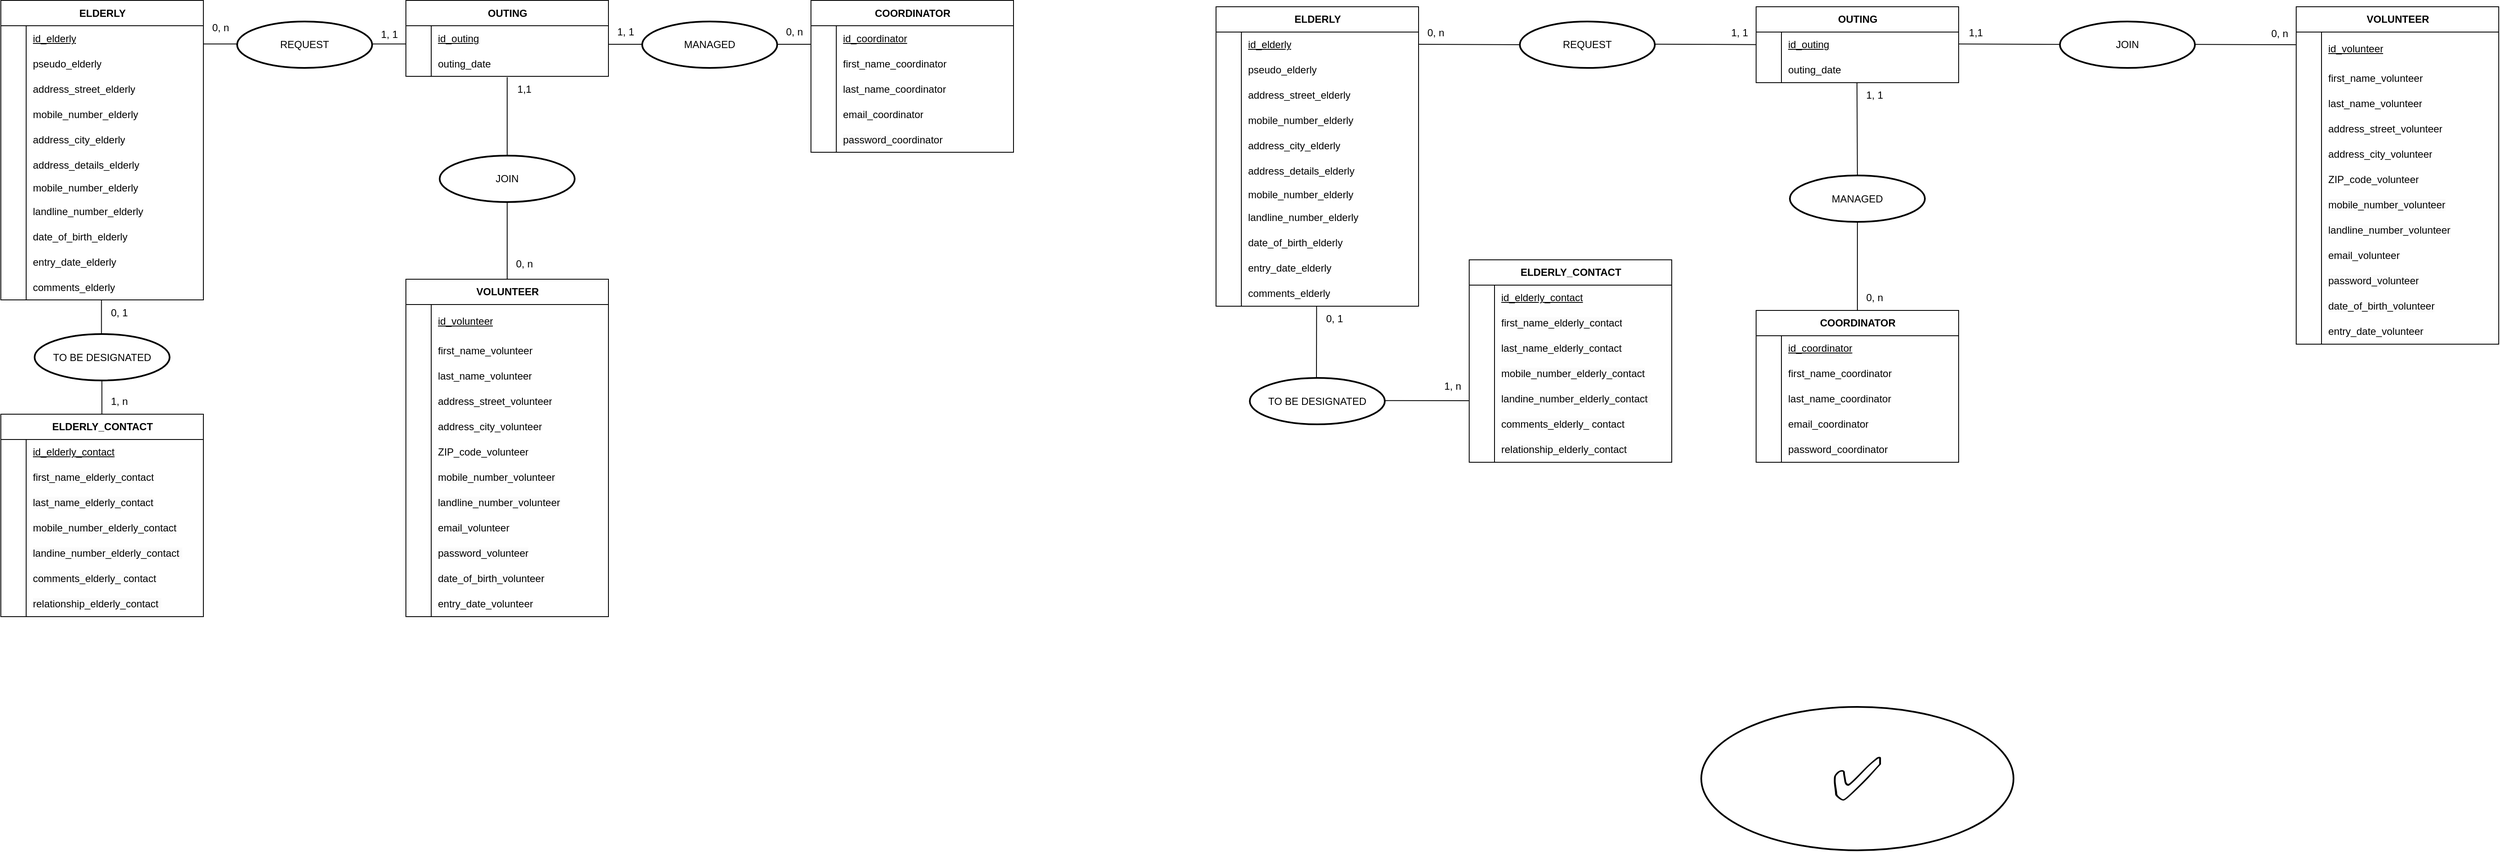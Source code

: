 <mxfile version="24.6.3" type="github" pages="4">
  <diagram name="MCD_MaE" id="Tlwci1VjEVwz0lgoh0XL">
    <mxGraphModel dx="3718" dy="1444" grid="1" gridSize="10" guides="1" tooltips="1" connect="1" arrows="1" fold="1" page="1" pageScale="1" pageWidth="1600" pageHeight="1200" background="none" math="0" shadow="0">
      <root>
        <mxCell id="0" />
        <mxCell id="1" parent="0" />
        <mxCell id="LRRAN91TrpEPsdmhjxqb-1" value="COORDINATOR" style="shape=table;startSize=30;container=1;collapsible=1;childLayout=tableLayout;fixedRows=1;rowLines=0;fontStyle=1;align=center;resizeLast=1;html=1;" parent="1" vertex="1">
          <mxGeometry x="1160" y="32.5" width="240" height="180" as="geometry" />
        </mxCell>
        <mxCell id="uptXLRCTO5Mqe5fLihi4-1" value="" style="shape=tableRow;horizontal=0;startSize=0;swimlaneHead=0;swimlaneBody=0;fillColor=none;collapsible=0;dropTarget=0;points=[[0,0.5],[1,0.5]];portConstraint=eastwest;top=0;left=0;right=0;bottom=0;" parent="LRRAN91TrpEPsdmhjxqb-1" vertex="1">
          <mxGeometry y="30" width="240" height="30" as="geometry" />
        </mxCell>
        <mxCell id="uptXLRCTO5Mqe5fLihi4-2" value="" style="shape=partialRectangle;connectable=0;fillColor=none;top=0;left=0;bottom=0;right=0;editable=1;overflow=hidden;whiteSpace=wrap;html=1;" parent="uptXLRCTO5Mqe5fLihi4-1" vertex="1">
          <mxGeometry width="30" height="30" as="geometry">
            <mxRectangle width="30" height="30" as="alternateBounds" />
          </mxGeometry>
        </mxCell>
        <mxCell id="uptXLRCTO5Mqe5fLihi4-3" value="&lt;span style=&quot;white-space-collapse: preserve;&quot;&gt;&lt;u&gt;id_coordinator&lt;/u&gt;&lt;/span&gt;" style="shape=partialRectangle;connectable=0;fillColor=none;top=0;left=0;bottom=0;right=0;align=left;spacingLeft=6;overflow=hidden;whiteSpace=wrap;html=1;" parent="uptXLRCTO5Mqe5fLihi4-1" vertex="1">
          <mxGeometry x="30" width="210" height="30" as="geometry">
            <mxRectangle width="210" height="30" as="alternateBounds" />
          </mxGeometry>
        </mxCell>
        <mxCell id="LRRAN91TrpEPsdmhjxqb-5" value="" style="shape=tableRow;horizontal=0;startSize=0;swimlaneHead=0;swimlaneBody=0;fillColor=none;collapsible=0;dropTarget=0;points=[[0,0.5],[1,0.5]];portConstraint=eastwest;top=0;left=0;right=0;bottom=0;" parent="LRRAN91TrpEPsdmhjxqb-1" vertex="1">
          <mxGeometry y="60" width="240" height="30" as="geometry" />
        </mxCell>
        <mxCell id="LRRAN91TrpEPsdmhjxqb-6" value="" style="shape=partialRectangle;connectable=0;fillColor=none;top=0;left=0;bottom=0;right=0;editable=1;overflow=hidden;whiteSpace=wrap;html=1;" parent="LRRAN91TrpEPsdmhjxqb-5" vertex="1">
          <mxGeometry width="30" height="30" as="geometry">
            <mxRectangle width="30" height="30" as="alternateBounds" />
          </mxGeometry>
        </mxCell>
        <mxCell id="LRRAN91TrpEPsdmhjxqb-7" value="&lt;span style=&quot;white-space-collapse: preserve;&quot;&gt;first_name_coordinator&lt;/span&gt;" style="shape=partialRectangle;connectable=0;fillColor=none;top=0;left=0;bottom=0;right=0;align=left;spacingLeft=6;overflow=hidden;whiteSpace=wrap;html=1;" parent="LRRAN91TrpEPsdmhjxqb-5" vertex="1">
          <mxGeometry x="30" width="210" height="30" as="geometry">
            <mxRectangle width="210" height="30" as="alternateBounds" />
          </mxGeometry>
        </mxCell>
        <mxCell id="LRRAN91TrpEPsdmhjxqb-8" value="" style="shape=tableRow;horizontal=0;startSize=0;swimlaneHead=0;swimlaneBody=0;fillColor=none;collapsible=0;dropTarget=0;points=[[0,0.5],[1,0.5]];portConstraint=eastwest;top=0;left=0;right=0;bottom=0;" parent="LRRAN91TrpEPsdmhjxqb-1" vertex="1">
          <mxGeometry y="90" width="240" height="30" as="geometry" />
        </mxCell>
        <mxCell id="LRRAN91TrpEPsdmhjxqb-9" value="" style="shape=partialRectangle;connectable=0;fillColor=none;top=0;left=0;bottom=0;right=0;editable=1;overflow=hidden;whiteSpace=wrap;html=1;" parent="LRRAN91TrpEPsdmhjxqb-8" vertex="1">
          <mxGeometry width="30" height="30" as="geometry">
            <mxRectangle width="30" height="30" as="alternateBounds" />
          </mxGeometry>
        </mxCell>
        <mxCell id="LRRAN91TrpEPsdmhjxqb-10" value="&lt;span style=&quot;white-space-collapse: preserve;&quot;&gt;last_name_coordinator&lt;/span&gt;" style="shape=partialRectangle;connectable=0;fillColor=none;top=0;left=0;bottom=0;right=0;align=left;spacingLeft=6;overflow=hidden;whiteSpace=wrap;html=1;" parent="LRRAN91TrpEPsdmhjxqb-8" vertex="1">
          <mxGeometry x="30" width="210" height="30" as="geometry">
            <mxRectangle width="210" height="30" as="alternateBounds" />
          </mxGeometry>
        </mxCell>
        <mxCell id="LRRAN91TrpEPsdmhjxqb-74" value="" style="shape=tableRow;horizontal=0;startSize=0;swimlaneHead=0;swimlaneBody=0;fillColor=none;collapsible=0;dropTarget=0;points=[[0,0.5],[1,0.5]];portConstraint=eastwest;top=0;left=0;right=0;bottom=0;" parent="LRRAN91TrpEPsdmhjxqb-1" vertex="1">
          <mxGeometry y="120" width="240" height="30" as="geometry" />
        </mxCell>
        <mxCell id="LRRAN91TrpEPsdmhjxqb-75" value="" style="shape=partialRectangle;connectable=0;fillColor=none;top=0;left=0;bottom=0;right=0;editable=1;overflow=hidden;whiteSpace=wrap;html=1;" parent="LRRAN91TrpEPsdmhjxqb-74" vertex="1">
          <mxGeometry width="30" height="30" as="geometry">
            <mxRectangle width="30" height="30" as="alternateBounds" />
          </mxGeometry>
        </mxCell>
        <mxCell id="LRRAN91TrpEPsdmhjxqb-76" value="&lt;span style=&quot;white-space-collapse: preserve;&quot;&gt;email_&lt;/span&gt;&lt;span style=&quot;white-space-collapse: preserve;&quot;&gt;coordinator&lt;/span&gt;" style="shape=partialRectangle;connectable=0;fillColor=none;top=0;left=0;bottom=0;right=0;align=left;spacingLeft=6;overflow=hidden;whiteSpace=wrap;html=1;" parent="LRRAN91TrpEPsdmhjxqb-74" vertex="1">
          <mxGeometry x="30" width="210" height="30" as="geometry">
            <mxRectangle width="210" height="30" as="alternateBounds" />
          </mxGeometry>
        </mxCell>
        <mxCell id="C6XmJbJUO0ZCrNbhXM-q-1" value="" style="shape=tableRow;horizontal=0;startSize=0;swimlaneHead=0;swimlaneBody=0;fillColor=none;collapsible=0;dropTarget=0;points=[[0,0.5],[1,0.5]];portConstraint=eastwest;top=0;left=0;right=0;bottom=0;" parent="LRRAN91TrpEPsdmhjxqb-1" vertex="1">
          <mxGeometry y="150" width="240" height="30" as="geometry" />
        </mxCell>
        <mxCell id="C6XmJbJUO0ZCrNbhXM-q-2" value="&lt;div&gt;&lt;br&gt;&lt;/div&gt;&lt;div&gt;&lt;br&gt;&lt;/div&gt;&lt;div&gt;&lt;br&gt;&lt;/div&gt;&lt;div&gt;&lt;br&gt;&lt;/div&gt;&lt;div&gt;&lt;br&gt;&lt;/div&gt;" style="shape=partialRectangle;connectable=0;fillColor=none;top=0;left=0;bottom=0;right=0;editable=1;overflow=hidden;whiteSpace=wrap;html=1;" parent="C6XmJbJUO0ZCrNbhXM-q-1" vertex="1">
          <mxGeometry width="30" height="30" as="geometry">
            <mxRectangle width="30" height="30" as="alternateBounds" />
          </mxGeometry>
        </mxCell>
        <mxCell id="C6XmJbJUO0ZCrNbhXM-q-3" value="&lt;span style=&quot;color: rgb(0, 0, 0); font-family: Helvetica; font-size: 12px; font-style: normal; font-variant-ligatures: normal; font-variant-caps: normal; font-weight: 400; letter-spacing: normal; orphans: 2; text-align: left; text-indent: 0px; text-transform: none; widows: 2; word-spacing: 0px; -webkit-text-stroke-width: 0px; white-space: pre-wrap; background-color: rgb(251, 251, 251); text-decoration-thickness: initial; text-decoration-style: initial; text-decoration-color: initial; display: inline !important; float: none;&quot;&gt;password_&lt;/span&gt;&lt;span style=&quot;white-space-collapse: preserve;&quot;&gt;coordinator&lt;/span&gt;" style="shape=partialRectangle;connectable=0;fillColor=none;top=0;left=0;bottom=0;right=0;align=left;spacingLeft=6;overflow=hidden;whiteSpace=wrap;html=1;" parent="C6XmJbJUO0ZCrNbhXM-q-1" vertex="1">
          <mxGeometry x="30" width="210" height="30" as="geometry">
            <mxRectangle width="210" height="30" as="alternateBounds" />
          </mxGeometry>
        </mxCell>
        <mxCell id="LRRAN91TrpEPsdmhjxqb-15" value="&lt;span&gt;&lt;/span&gt;&lt;span&gt;&lt;/span&gt;&lt;span style=&quot;white-space-collapse: preserve;&quot;&gt;MANAGED&lt;/span&gt;" style="strokeWidth=2;html=1;shape=mxgraph.flowchart.start_1;whiteSpace=wrap;" parent="1" vertex="1">
          <mxGeometry x="960" y="57.5" width="160" height="55" as="geometry" />
        </mxCell>
        <mxCell id="LRRAN91TrpEPsdmhjxqb-77" value="ELDERLY" style="shape=table;startSize=30;container=1;collapsible=1;childLayout=tableLayout;fixedRows=1;rowLines=0;fontStyle=1;align=center;resizeLast=1;html=1;" parent="1" vertex="1">
          <mxGeometry x="200" y="32.5" width="240" height="355" as="geometry" />
        </mxCell>
        <mxCell id="uptXLRCTO5Mqe5fLihi4-4" value="" style="shape=tableRow;horizontal=0;startSize=0;swimlaneHead=0;swimlaneBody=0;fillColor=none;collapsible=0;dropTarget=0;points=[[0,0.5],[1,0.5]];portConstraint=eastwest;top=0;left=0;right=0;bottom=0;" parent="LRRAN91TrpEPsdmhjxqb-77" vertex="1">
          <mxGeometry y="30" width="240" height="30" as="geometry" />
        </mxCell>
        <mxCell id="uptXLRCTO5Mqe5fLihi4-5" value="" style="shape=partialRectangle;connectable=0;fillColor=none;top=0;left=0;bottom=0;right=0;editable=1;overflow=hidden;whiteSpace=wrap;html=1;" parent="uptXLRCTO5Mqe5fLihi4-4" vertex="1">
          <mxGeometry width="30" height="30" as="geometry">
            <mxRectangle width="30" height="30" as="alternateBounds" />
          </mxGeometry>
        </mxCell>
        <mxCell id="uptXLRCTO5Mqe5fLihi4-6" value="&lt;span style=&quot;white-space-collapse: preserve;&quot;&gt;&lt;u&gt;id_elderly&lt;/u&gt;&lt;/span&gt;" style="shape=partialRectangle;connectable=0;fillColor=none;top=0;left=0;bottom=0;right=0;align=left;spacingLeft=6;overflow=hidden;whiteSpace=wrap;html=1;" parent="uptXLRCTO5Mqe5fLihi4-4" vertex="1">
          <mxGeometry x="30" width="210" height="30" as="geometry">
            <mxRectangle width="210" height="30" as="alternateBounds" />
          </mxGeometry>
        </mxCell>
        <mxCell id="LRRAN91TrpEPsdmhjxqb-81" value="" style="shape=tableRow;horizontal=0;startSize=0;swimlaneHead=0;swimlaneBody=0;fillColor=none;collapsible=0;dropTarget=0;points=[[0,0.5],[1,0.5]];portConstraint=eastwest;top=0;left=0;right=0;bottom=0;" parent="LRRAN91TrpEPsdmhjxqb-77" vertex="1">
          <mxGeometry y="60" width="240" height="30" as="geometry" />
        </mxCell>
        <mxCell id="LRRAN91TrpEPsdmhjxqb-82" value="" style="shape=partialRectangle;connectable=0;fillColor=none;top=0;left=0;bottom=0;right=0;editable=1;overflow=hidden;whiteSpace=wrap;html=1;" parent="LRRAN91TrpEPsdmhjxqb-81" vertex="1">
          <mxGeometry width="30" height="30" as="geometry">
            <mxRectangle width="30" height="30" as="alternateBounds" />
          </mxGeometry>
        </mxCell>
        <mxCell id="LRRAN91TrpEPsdmhjxqb-83" value="&lt;span style=&quot;white-space-collapse: preserve;&quot;&gt;pseudo_&lt;/span&gt;&lt;span style=&quot;text-align: center; text-wrap: nowrap;&quot;&gt;elderly&lt;/span&gt;" style="shape=partialRectangle;connectable=0;fillColor=none;top=0;left=0;bottom=0;right=0;align=left;spacingLeft=6;overflow=hidden;whiteSpace=wrap;html=1;" parent="LRRAN91TrpEPsdmhjxqb-81" vertex="1">
          <mxGeometry x="30" width="210" height="30" as="geometry">
            <mxRectangle width="210" height="30" as="alternateBounds" />
          </mxGeometry>
        </mxCell>
        <mxCell id="LRRAN91TrpEPsdmhjxqb-87" value="" style="shape=tableRow;horizontal=0;startSize=0;swimlaneHead=0;swimlaneBody=0;fillColor=none;collapsible=0;dropTarget=0;points=[[0,0.5],[1,0.5]];portConstraint=eastwest;top=0;left=0;right=0;bottom=0;" parent="LRRAN91TrpEPsdmhjxqb-77" vertex="1">
          <mxGeometry y="90" width="240" height="30" as="geometry" />
        </mxCell>
        <mxCell id="LRRAN91TrpEPsdmhjxqb-88" value="" style="shape=partialRectangle;connectable=0;fillColor=none;top=0;left=0;bottom=0;right=0;editable=1;overflow=hidden;whiteSpace=wrap;html=1;" parent="LRRAN91TrpEPsdmhjxqb-87" vertex="1">
          <mxGeometry width="30" height="30" as="geometry">
            <mxRectangle width="30" height="30" as="alternateBounds" />
          </mxGeometry>
        </mxCell>
        <mxCell id="LRRAN91TrpEPsdmhjxqb-89" value="&lt;span style=&quot;white-space-collapse: preserve;&quot;&gt;address_street&lt;/span&gt;&lt;span style=&quot;white-space-collapse: preserve;&quot;&gt;_&lt;/span&gt;&lt;span style=&quot;text-align: center; text-wrap: nowrap;&quot;&gt;elderly&lt;/span&gt;" style="shape=partialRectangle;connectable=0;fillColor=none;top=0;left=0;bottom=0;right=0;align=left;spacingLeft=6;overflow=hidden;whiteSpace=wrap;html=1;" parent="LRRAN91TrpEPsdmhjxqb-87" vertex="1">
          <mxGeometry x="30" width="210" height="30" as="geometry">
            <mxRectangle width="210" height="30" as="alternateBounds" />
          </mxGeometry>
        </mxCell>
        <mxCell id="LRRAN91TrpEPsdmhjxqb-90" value="" style="shape=tableRow;horizontal=0;startSize=0;swimlaneHead=0;swimlaneBody=0;fillColor=none;collapsible=0;dropTarget=0;points=[[0,0.5],[1,0.5]];portConstraint=eastwest;top=0;left=0;right=0;bottom=0;" parent="LRRAN91TrpEPsdmhjxqb-77" vertex="1">
          <mxGeometry y="120" width="240" height="30" as="geometry" />
        </mxCell>
        <mxCell id="LRRAN91TrpEPsdmhjxqb-91" value="" style="shape=partialRectangle;connectable=0;fillColor=none;top=0;left=0;bottom=0;right=0;editable=1;overflow=hidden;whiteSpace=wrap;html=1;" parent="LRRAN91TrpEPsdmhjxqb-90" vertex="1">
          <mxGeometry width="30" height="30" as="geometry">
            <mxRectangle width="30" height="30" as="alternateBounds" />
          </mxGeometry>
        </mxCell>
        <mxCell id="LRRAN91TrpEPsdmhjxqb-92" value="&lt;span style=&quot;white-space-collapse: preserve;&quot;&gt;mobile_number_&lt;/span&gt;&lt;span style=&quot;text-align: center; text-wrap: nowrap;&quot;&gt;elderly&lt;/span&gt;" style="shape=partialRectangle;connectable=0;fillColor=none;top=0;left=0;bottom=0;right=0;align=left;spacingLeft=6;overflow=hidden;whiteSpace=wrap;html=1;" parent="LRRAN91TrpEPsdmhjxqb-90" vertex="1">
          <mxGeometry x="30" width="210" height="30" as="geometry">
            <mxRectangle width="210" height="30" as="alternateBounds" />
          </mxGeometry>
        </mxCell>
        <mxCell id="LRRAN91TrpEPsdmhjxqb-93" value="" style="shape=tableRow;horizontal=0;startSize=0;swimlaneHead=0;swimlaneBody=0;fillColor=none;collapsible=0;dropTarget=0;points=[[0,0.5],[1,0.5]];portConstraint=eastwest;top=0;left=0;right=0;bottom=0;" parent="LRRAN91TrpEPsdmhjxqb-77" vertex="1">
          <mxGeometry y="150" width="240" height="30" as="geometry" />
        </mxCell>
        <mxCell id="LRRAN91TrpEPsdmhjxqb-94" value="" style="shape=partialRectangle;connectable=0;fillColor=none;top=0;left=0;bottom=0;right=0;editable=1;overflow=hidden;whiteSpace=wrap;html=1;" parent="LRRAN91TrpEPsdmhjxqb-93" vertex="1">
          <mxGeometry width="30" height="30" as="geometry">
            <mxRectangle width="30" height="30" as="alternateBounds" />
          </mxGeometry>
        </mxCell>
        <mxCell id="LRRAN91TrpEPsdmhjxqb-95" value="&lt;span style=&quot;white-space-collapse: preserve;&quot;&gt;address_city_&lt;/span&gt;&lt;span style=&quot;text-align: center; text-wrap: nowrap;&quot;&gt;elderly&lt;/span&gt;" style="shape=partialRectangle;connectable=0;fillColor=none;top=0;left=0;bottom=0;right=0;align=left;spacingLeft=6;overflow=hidden;whiteSpace=wrap;html=1;" parent="LRRAN91TrpEPsdmhjxqb-93" vertex="1">
          <mxGeometry x="30" width="210" height="30" as="geometry">
            <mxRectangle width="210" height="30" as="alternateBounds" />
          </mxGeometry>
        </mxCell>
        <mxCell id="LRRAN91TrpEPsdmhjxqb-96" value="" style="shape=tableRow;horizontal=0;startSize=0;swimlaneHead=0;swimlaneBody=0;fillColor=none;collapsible=0;dropTarget=0;points=[[0,0.5],[1,0.5]];portConstraint=eastwest;top=0;left=0;right=0;bottom=0;" parent="LRRAN91TrpEPsdmhjxqb-77" vertex="1">
          <mxGeometry y="180" width="240" height="30" as="geometry" />
        </mxCell>
        <mxCell id="LRRAN91TrpEPsdmhjxqb-97" value="" style="shape=partialRectangle;connectable=0;fillColor=none;top=0;left=0;bottom=0;right=0;editable=1;overflow=hidden;whiteSpace=wrap;html=1;" parent="LRRAN91TrpEPsdmhjxqb-96" vertex="1">
          <mxGeometry width="30" height="30" as="geometry">
            <mxRectangle width="30" height="30" as="alternateBounds" />
          </mxGeometry>
        </mxCell>
        <mxCell id="LRRAN91TrpEPsdmhjxqb-98" value="address_details_&lt;span style=&quot;text-align: center; text-wrap: nowrap;&quot;&gt;elderly&lt;/span&gt;" style="shape=partialRectangle;connectable=0;fillColor=none;top=0;left=0;bottom=0;right=0;align=left;spacingLeft=6;overflow=hidden;whiteSpace=wrap;html=1;" parent="LRRAN91TrpEPsdmhjxqb-96" vertex="1">
          <mxGeometry x="30" width="210" height="30" as="geometry">
            <mxRectangle width="210" height="30" as="alternateBounds" />
          </mxGeometry>
        </mxCell>
        <mxCell id="LRRAN91TrpEPsdmhjxqb-99" value="" style="shape=tableRow;horizontal=0;startSize=0;swimlaneHead=0;swimlaneBody=0;fillColor=none;collapsible=0;dropTarget=0;points=[[0,0.5],[1,0.5]];portConstraint=eastwest;top=0;left=0;right=0;bottom=0;" parent="LRRAN91TrpEPsdmhjxqb-77" vertex="1">
          <mxGeometry y="210" width="240" height="25" as="geometry" />
        </mxCell>
        <mxCell id="LRRAN91TrpEPsdmhjxqb-100" value="" style="shape=partialRectangle;connectable=0;fillColor=none;top=0;left=0;bottom=0;right=0;editable=1;overflow=hidden;whiteSpace=wrap;html=1;" parent="LRRAN91TrpEPsdmhjxqb-99" vertex="1">
          <mxGeometry width="30" height="25" as="geometry">
            <mxRectangle width="30" height="25" as="alternateBounds" />
          </mxGeometry>
        </mxCell>
        <mxCell id="LRRAN91TrpEPsdmhjxqb-101" value="&lt;span style=&quot;white-space-collapse: preserve;&quot;&gt;mobile_number_&lt;/span&gt;&lt;span style=&quot;text-align: center; text-wrap: nowrap;&quot;&gt;elderly&lt;/span&gt;" style="shape=partialRectangle;connectable=0;fillColor=none;top=0;left=0;bottom=0;right=0;align=left;spacingLeft=6;overflow=hidden;whiteSpace=wrap;html=1;" parent="LRRAN91TrpEPsdmhjxqb-99" vertex="1">
          <mxGeometry x="30" width="210" height="25" as="geometry">
            <mxRectangle width="210" height="25" as="alternateBounds" />
          </mxGeometry>
        </mxCell>
        <mxCell id="LRRAN91TrpEPsdmhjxqb-102" value="" style="shape=tableRow;horizontal=0;startSize=0;swimlaneHead=0;swimlaneBody=0;fillColor=none;collapsible=0;dropTarget=0;points=[[0,0.5],[1,0.5]];portConstraint=eastwest;top=0;left=0;right=0;bottom=0;" parent="LRRAN91TrpEPsdmhjxqb-77" vertex="1">
          <mxGeometry y="235" width="240" height="30" as="geometry" />
        </mxCell>
        <mxCell id="LRRAN91TrpEPsdmhjxqb-103" value="" style="shape=partialRectangle;connectable=0;fillColor=none;top=0;left=0;bottom=0;right=0;editable=1;overflow=hidden;whiteSpace=wrap;html=1;" parent="LRRAN91TrpEPsdmhjxqb-102" vertex="1">
          <mxGeometry width="30" height="30" as="geometry">
            <mxRectangle width="30" height="30" as="alternateBounds" />
          </mxGeometry>
        </mxCell>
        <mxCell id="LRRAN91TrpEPsdmhjxqb-104" value="&lt;span style=&quot;white-space-collapse: preserve;&quot;&gt;landline_number_&lt;/span&gt;&lt;span style=&quot;text-align: center; text-wrap: nowrap;&quot;&gt;elderly&lt;/span&gt;" style="shape=partialRectangle;connectable=0;fillColor=none;top=0;left=0;bottom=0;right=0;align=left;spacingLeft=6;overflow=hidden;whiteSpace=wrap;html=1;" parent="LRRAN91TrpEPsdmhjxqb-102" vertex="1">
          <mxGeometry x="30" width="210" height="30" as="geometry">
            <mxRectangle width="210" height="30" as="alternateBounds" />
          </mxGeometry>
        </mxCell>
        <mxCell id="0djDEaMsMR5lgs_NDhRx-4" value="" style="shape=tableRow;horizontal=0;startSize=0;swimlaneHead=0;swimlaneBody=0;fillColor=none;collapsible=0;dropTarget=0;points=[[0,0.5],[1,0.5]];portConstraint=eastwest;top=0;left=0;right=0;bottom=0;" parent="LRRAN91TrpEPsdmhjxqb-77" vertex="1">
          <mxGeometry y="265" width="240" height="30" as="geometry" />
        </mxCell>
        <mxCell id="0djDEaMsMR5lgs_NDhRx-5" value="" style="shape=partialRectangle;connectable=0;fillColor=none;top=0;left=0;bottom=0;right=0;editable=1;overflow=hidden;whiteSpace=wrap;html=1;" parent="0djDEaMsMR5lgs_NDhRx-4" vertex="1">
          <mxGeometry width="30" height="30" as="geometry">
            <mxRectangle width="30" height="30" as="alternateBounds" />
          </mxGeometry>
        </mxCell>
        <mxCell id="0djDEaMsMR5lgs_NDhRx-6" value="&lt;span style=&quot;white-space-collapse: preserve;&quot;&gt;date_of_birth_&lt;/span&gt;&lt;span style=&quot;text-align: center; text-wrap: nowrap;&quot;&gt;elderly&lt;/span&gt;" style="shape=partialRectangle;connectable=0;fillColor=none;top=0;left=0;bottom=0;right=0;align=left;spacingLeft=6;overflow=hidden;whiteSpace=wrap;html=1;" parent="0djDEaMsMR5lgs_NDhRx-4" vertex="1">
          <mxGeometry x="30" width="210" height="30" as="geometry">
            <mxRectangle width="210" height="30" as="alternateBounds" />
          </mxGeometry>
        </mxCell>
        <mxCell id="0djDEaMsMR5lgs_NDhRx-7" value="" style="shape=tableRow;horizontal=0;startSize=0;swimlaneHead=0;swimlaneBody=0;fillColor=none;collapsible=0;dropTarget=0;points=[[0,0.5],[1,0.5]];portConstraint=eastwest;top=0;left=0;right=0;bottom=0;" parent="LRRAN91TrpEPsdmhjxqb-77" vertex="1">
          <mxGeometry y="295" width="240" height="30" as="geometry" />
        </mxCell>
        <mxCell id="0djDEaMsMR5lgs_NDhRx-8" value="" style="shape=partialRectangle;connectable=0;fillColor=none;top=0;left=0;bottom=0;right=0;editable=1;overflow=hidden;whiteSpace=wrap;html=1;" parent="0djDEaMsMR5lgs_NDhRx-7" vertex="1">
          <mxGeometry width="30" height="30" as="geometry">
            <mxRectangle width="30" height="30" as="alternateBounds" />
          </mxGeometry>
        </mxCell>
        <mxCell id="0djDEaMsMR5lgs_NDhRx-9" value="&lt;span style=&quot;white-space-collapse: preserve;&quot;&gt;entry_date_elderly&lt;/span&gt;" style="shape=partialRectangle;connectable=0;fillColor=none;top=0;left=0;bottom=0;right=0;align=left;spacingLeft=6;overflow=hidden;whiteSpace=wrap;html=1;" parent="0djDEaMsMR5lgs_NDhRx-7" vertex="1">
          <mxGeometry x="30" width="210" height="30" as="geometry">
            <mxRectangle width="210" height="30" as="alternateBounds" />
          </mxGeometry>
        </mxCell>
        <mxCell id="0djDEaMsMR5lgs_NDhRx-255" value="" style="shape=tableRow;horizontal=0;startSize=0;swimlaneHead=0;swimlaneBody=0;fillColor=none;collapsible=0;dropTarget=0;points=[[0,0.5],[1,0.5]];portConstraint=eastwest;top=0;left=0;right=0;bottom=0;" parent="LRRAN91TrpEPsdmhjxqb-77" vertex="1">
          <mxGeometry y="325" width="240" height="30" as="geometry" />
        </mxCell>
        <mxCell id="0djDEaMsMR5lgs_NDhRx-256" value="" style="shape=partialRectangle;connectable=0;fillColor=none;top=0;left=0;bottom=0;right=0;editable=1;overflow=hidden;whiteSpace=wrap;html=1;" parent="0djDEaMsMR5lgs_NDhRx-255" vertex="1">
          <mxGeometry width="30" height="30" as="geometry">
            <mxRectangle width="30" height="30" as="alternateBounds" />
          </mxGeometry>
        </mxCell>
        <mxCell id="0djDEaMsMR5lgs_NDhRx-257" value="comments_elderly" style="shape=partialRectangle;connectable=0;fillColor=none;top=0;left=0;bottom=0;right=0;align=left;spacingLeft=6;overflow=hidden;whiteSpace=wrap;html=1;" parent="0djDEaMsMR5lgs_NDhRx-255" vertex="1">
          <mxGeometry x="30" width="210" height="30" as="geometry">
            <mxRectangle width="210" height="30" as="alternateBounds" />
          </mxGeometry>
        </mxCell>
        <mxCell id="LRRAN91TrpEPsdmhjxqb-110" value="" style="endArrow=none;html=1;rounded=0;" parent="1" edge="1">
          <mxGeometry relative="1" as="geometry">
            <mxPoint x="680" y="84.09" as="sourcePoint" />
            <mxPoint x="650" y="84.09" as="targetPoint" />
            <Array as="points">
              <mxPoint x="650" y="84.09" />
              <mxPoint x="640" y="84.09" />
            </Array>
          </mxGeometry>
        </mxCell>
        <mxCell id="LRRAN91TrpEPsdmhjxqb-116" value="ELDERLY_CONTACT" style="shape=table;startSize=30;container=1;collapsible=1;childLayout=tableLayout;fixedRows=1;rowLines=0;fontStyle=1;align=center;resizeLast=1;html=1;" parent="1" vertex="1">
          <mxGeometry x="200" y="523" width="240" height="240" as="geometry" />
        </mxCell>
        <mxCell id="LRRAN91TrpEPsdmhjxqb-120" value="" style="shape=tableRow;horizontal=0;startSize=0;swimlaneHead=0;swimlaneBody=0;fillColor=none;collapsible=0;dropTarget=0;points=[[0,0.5],[1,0.5]];portConstraint=eastwest;top=0;left=0;right=0;bottom=0;" parent="LRRAN91TrpEPsdmhjxqb-116" vertex="1">
          <mxGeometry y="30" width="240" height="30" as="geometry" />
        </mxCell>
        <mxCell id="LRRAN91TrpEPsdmhjxqb-121" value="" style="shape=partialRectangle;connectable=0;fillColor=none;top=0;left=0;bottom=0;right=0;editable=1;overflow=hidden;whiteSpace=wrap;html=1;" parent="LRRAN91TrpEPsdmhjxqb-120" vertex="1">
          <mxGeometry width="30" height="30" as="geometry">
            <mxRectangle width="30" height="30" as="alternateBounds" />
          </mxGeometry>
        </mxCell>
        <mxCell id="LRRAN91TrpEPsdmhjxqb-122" value="&lt;u&gt;id_elderly_contact&lt;/u&gt;" style="shape=partialRectangle;connectable=0;fillColor=none;top=0;left=0;bottom=0;right=0;align=left;spacingLeft=6;overflow=hidden;whiteSpace=wrap;html=1;" parent="LRRAN91TrpEPsdmhjxqb-120" vertex="1">
          <mxGeometry x="30" width="210" height="30" as="geometry">
            <mxRectangle width="210" height="30" as="alternateBounds" />
          </mxGeometry>
        </mxCell>
        <mxCell id="LRRAN91TrpEPsdmhjxqb-123" value="" style="shape=tableRow;horizontal=0;startSize=0;swimlaneHead=0;swimlaneBody=0;fillColor=none;collapsible=0;dropTarget=0;points=[[0,0.5],[1,0.5]];portConstraint=eastwest;top=0;left=0;right=0;bottom=0;" parent="LRRAN91TrpEPsdmhjxqb-116" vertex="1">
          <mxGeometry y="60" width="240" height="30" as="geometry" />
        </mxCell>
        <mxCell id="LRRAN91TrpEPsdmhjxqb-124" value="" style="shape=partialRectangle;connectable=0;fillColor=none;top=0;left=0;bottom=0;right=0;editable=1;overflow=hidden;whiteSpace=wrap;html=1;" parent="LRRAN91TrpEPsdmhjxqb-123" vertex="1">
          <mxGeometry width="30" height="30" as="geometry">
            <mxRectangle width="30" height="30" as="alternateBounds" />
          </mxGeometry>
        </mxCell>
        <mxCell id="LRRAN91TrpEPsdmhjxqb-125" value="&lt;meta charset=&quot;utf-8&quot;&gt;&lt;span style=&quot;color: rgb(0, 0, 0); font-family: Helvetica; font-size: 12px; font-style: normal; font-variant-ligatures: normal; font-variant-caps: normal; font-weight: 400; letter-spacing: normal; orphans: 2; text-align: left; text-indent: 0px; text-transform: none; widows: 2; word-spacing: 0px; -webkit-text-stroke-width: 0px; white-space: normal; background-color: rgb(251, 251, 251); text-decoration-thickness: initial; text-decoration-style: initial; text-decoration-color: initial; display: inline !important; float: none;&quot;&gt;first_name_elderly_contact&lt;/span&gt;" style="shape=partialRectangle;connectable=0;fillColor=none;top=0;left=0;bottom=0;right=0;align=left;spacingLeft=6;overflow=hidden;whiteSpace=wrap;html=1;" parent="LRRAN91TrpEPsdmhjxqb-123" vertex="1">
          <mxGeometry x="30" width="210" height="30" as="geometry">
            <mxRectangle width="210" height="30" as="alternateBounds" />
          </mxGeometry>
        </mxCell>
        <mxCell id="0djDEaMsMR5lgs_NDhRx-64" value="" style="shape=tableRow;horizontal=0;startSize=0;swimlaneHead=0;swimlaneBody=0;fillColor=none;collapsible=0;dropTarget=0;points=[[0,0.5],[1,0.5]];portConstraint=eastwest;top=0;left=0;right=0;bottom=0;" parent="LRRAN91TrpEPsdmhjxqb-116" vertex="1">
          <mxGeometry y="90" width="240" height="30" as="geometry" />
        </mxCell>
        <mxCell id="0djDEaMsMR5lgs_NDhRx-65" value="" style="shape=partialRectangle;connectable=0;fillColor=none;top=0;left=0;bottom=0;right=0;editable=1;overflow=hidden;whiteSpace=wrap;html=1;" parent="0djDEaMsMR5lgs_NDhRx-64" vertex="1">
          <mxGeometry width="30" height="30" as="geometry">
            <mxRectangle width="30" height="30" as="alternateBounds" />
          </mxGeometry>
        </mxCell>
        <mxCell id="0djDEaMsMR5lgs_NDhRx-66" value="&lt;meta charset=&quot;utf-8&quot;&gt;&lt;span style=&quot;color: rgb(0, 0, 0); font-family: Helvetica; font-size: 12px; font-style: normal; font-variant-ligatures: normal; font-variant-caps: normal; font-weight: 400; letter-spacing: normal; orphans: 2; text-align: left; text-indent: 0px; text-transform: none; widows: 2; word-spacing: 0px; -webkit-text-stroke-width: 0px; white-space: normal; background-color: rgb(251, 251, 251); text-decoration-thickness: initial; text-decoration-style: initial; text-decoration-color: initial; display: inline !important; float: none;&quot;&gt;last_name_elderly_contact&lt;/span&gt;" style="shape=partialRectangle;connectable=0;fillColor=none;top=0;left=0;bottom=0;right=0;align=left;spacingLeft=6;overflow=hidden;whiteSpace=wrap;html=1;" parent="0djDEaMsMR5lgs_NDhRx-64" vertex="1">
          <mxGeometry x="30" width="210" height="30" as="geometry">
            <mxRectangle width="210" height="30" as="alternateBounds" />
          </mxGeometry>
        </mxCell>
        <mxCell id="0djDEaMsMR5lgs_NDhRx-67" value="" style="shape=tableRow;horizontal=0;startSize=0;swimlaneHead=0;swimlaneBody=0;fillColor=none;collapsible=0;dropTarget=0;points=[[0,0.5],[1,0.5]];portConstraint=eastwest;top=0;left=0;right=0;bottom=0;" parent="LRRAN91TrpEPsdmhjxqb-116" vertex="1">
          <mxGeometry y="120" width="240" height="30" as="geometry" />
        </mxCell>
        <mxCell id="0djDEaMsMR5lgs_NDhRx-68" value="" style="shape=partialRectangle;connectable=0;fillColor=none;top=0;left=0;bottom=0;right=0;editable=1;overflow=hidden;whiteSpace=wrap;html=1;" parent="0djDEaMsMR5lgs_NDhRx-67" vertex="1">
          <mxGeometry width="30" height="30" as="geometry">
            <mxRectangle width="30" height="30" as="alternateBounds" />
          </mxGeometry>
        </mxCell>
        <mxCell id="0djDEaMsMR5lgs_NDhRx-69" value="&lt;meta charset=&quot;utf-8&quot;&gt;&lt;span style=&quot;color: rgb(0, 0, 0); font-family: Helvetica; font-size: 12px; font-style: normal; font-variant-ligatures: normal; font-variant-caps: normal; font-weight: 400; letter-spacing: normal; orphans: 2; text-align: left; text-indent: 0px; text-transform: none; widows: 2; word-spacing: 0px; -webkit-text-stroke-width: 0px; white-space: normal; background-color: rgb(251, 251, 251); text-decoration-thickness: initial; text-decoration-style: initial; text-decoration-color: initial; display: inline !important; float: none;&quot;&gt;mobile_number_elderly_contact&lt;/span&gt;" style="shape=partialRectangle;connectable=0;fillColor=none;top=0;left=0;bottom=0;right=0;align=left;spacingLeft=6;overflow=hidden;whiteSpace=wrap;html=1;" parent="0djDEaMsMR5lgs_NDhRx-67" vertex="1">
          <mxGeometry x="30" width="210" height="30" as="geometry">
            <mxRectangle width="210" height="30" as="alternateBounds" />
          </mxGeometry>
        </mxCell>
        <mxCell id="0djDEaMsMR5lgs_NDhRx-70" value="" style="shape=tableRow;horizontal=0;startSize=0;swimlaneHead=0;swimlaneBody=0;fillColor=none;collapsible=0;dropTarget=0;points=[[0,0.5],[1,0.5]];portConstraint=eastwest;top=0;left=0;right=0;bottom=0;" parent="LRRAN91TrpEPsdmhjxqb-116" vertex="1">
          <mxGeometry y="150" width="240" height="30" as="geometry" />
        </mxCell>
        <mxCell id="0djDEaMsMR5lgs_NDhRx-71" value="" style="shape=partialRectangle;connectable=0;fillColor=none;top=0;left=0;bottom=0;right=0;editable=1;overflow=hidden;whiteSpace=wrap;html=1;" parent="0djDEaMsMR5lgs_NDhRx-70" vertex="1">
          <mxGeometry width="30" height="30" as="geometry">
            <mxRectangle width="30" height="30" as="alternateBounds" />
          </mxGeometry>
        </mxCell>
        <mxCell id="0djDEaMsMR5lgs_NDhRx-72" value="&lt;meta charset=&quot;utf-8&quot;&gt;&lt;span style=&quot;color: rgb(0, 0, 0); font-family: Helvetica; font-size: 12px; font-style: normal; font-variant-ligatures: normal; font-variant-caps: normal; font-weight: 400; letter-spacing: normal; orphans: 2; text-align: left; text-indent: 0px; text-transform: none; widows: 2; word-spacing: 0px; -webkit-text-stroke-width: 0px; white-space: normal; background-color: rgb(251, 251, 251); text-decoration-thickness: initial; text-decoration-style: initial; text-decoration-color: initial; display: inline !important; float: none;&quot;&gt;landine_number_elderly_contact&amp;nbsp;&lt;/span&gt;" style="shape=partialRectangle;connectable=0;fillColor=none;top=0;left=0;bottom=0;right=0;align=left;spacingLeft=6;overflow=hidden;whiteSpace=wrap;html=1;" parent="0djDEaMsMR5lgs_NDhRx-70" vertex="1">
          <mxGeometry x="30" width="210" height="30" as="geometry">
            <mxRectangle width="210" height="30" as="alternateBounds" />
          </mxGeometry>
        </mxCell>
        <mxCell id="0djDEaMsMR5lgs_NDhRx-73" value="" style="shape=tableRow;horizontal=0;startSize=0;swimlaneHead=0;swimlaneBody=0;fillColor=none;collapsible=0;dropTarget=0;points=[[0,0.5],[1,0.5]];portConstraint=eastwest;top=0;left=0;right=0;bottom=0;" parent="LRRAN91TrpEPsdmhjxqb-116" vertex="1">
          <mxGeometry y="180" width="240" height="30" as="geometry" />
        </mxCell>
        <mxCell id="0djDEaMsMR5lgs_NDhRx-74" value="" style="shape=partialRectangle;connectable=0;fillColor=none;top=0;left=0;bottom=0;right=0;editable=1;overflow=hidden;whiteSpace=wrap;html=1;" parent="0djDEaMsMR5lgs_NDhRx-73" vertex="1">
          <mxGeometry width="30" height="30" as="geometry">
            <mxRectangle width="30" height="30" as="alternateBounds" />
          </mxGeometry>
        </mxCell>
        <mxCell id="0djDEaMsMR5lgs_NDhRx-75" value="&lt;meta charset=&quot;utf-8&quot;&gt;&lt;span style=&quot;color: rgb(0, 0, 0); font-family: Helvetica; font-size: 12px; font-style: normal; font-variant-ligatures: normal; font-variant-caps: normal; font-weight: 400; letter-spacing: normal; orphans: 2; text-align: left; text-indent: 0px; text-transform: none; widows: 2; word-spacing: 0px; -webkit-text-stroke-width: 0px; white-space: normal; background-color: rgb(251, 251, 251); text-decoration-thickness: initial; text-decoration-style: initial; text-decoration-color: initial; display: inline !important; float: none;&quot;&gt;comments_elderly_ contact&lt;/span&gt;" style="shape=partialRectangle;connectable=0;fillColor=none;top=0;left=0;bottom=0;right=0;align=left;spacingLeft=6;overflow=hidden;whiteSpace=wrap;html=1;" parent="0djDEaMsMR5lgs_NDhRx-73" vertex="1">
          <mxGeometry x="30" width="210" height="30" as="geometry">
            <mxRectangle width="210" height="30" as="alternateBounds" />
          </mxGeometry>
        </mxCell>
        <mxCell id="UWNn3qUiJpT0IOm0R-71-4" value="" style="shape=tableRow;horizontal=0;startSize=0;swimlaneHead=0;swimlaneBody=0;fillColor=none;collapsible=0;dropTarget=0;points=[[0,0.5],[1,0.5]];portConstraint=eastwest;top=0;left=0;right=0;bottom=0;" parent="LRRAN91TrpEPsdmhjxqb-116" vertex="1">
          <mxGeometry y="210" width="240" height="30" as="geometry" />
        </mxCell>
        <mxCell id="UWNn3qUiJpT0IOm0R-71-5" value="" style="shape=partialRectangle;connectable=0;fillColor=none;top=0;left=0;bottom=0;right=0;editable=1;overflow=hidden;whiteSpace=wrap;html=1;" parent="UWNn3qUiJpT0IOm0R-71-4" vertex="1">
          <mxGeometry width="30" height="30" as="geometry">
            <mxRectangle width="30" height="30" as="alternateBounds" />
          </mxGeometry>
        </mxCell>
        <mxCell id="UWNn3qUiJpT0IOm0R-71-6" value="&lt;meta charset=&quot;utf-8&quot;&gt;&lt;span style=&quot;color: rgb(0, 0, 0); font-family: Helvetica; font-size: 12px; font-style: normal; font-variant-ligatures: normal; font-variant-caps: normal; font-weight: 400; letter-spacing: normal; orphans: 2; text-align: left; text-indent: 0px; text-transform: none; widows: 2; word-spacing: 0px; -webkit-text-stroke-width: 0px; white-space: normal; background-color: rgb(251, 251, 251); text-decoration-thickness: initial; text-decoration-style: initial; text-decoration-color: initial; display: inline !important; float: none;&quot;&gt;relationship_elderly_contact&amp;nbsp;&lt;/span&gt;" style="shape=partialRectangle;connectable=0;fillColor=none;top=0;left=0;bottom=0;right=0;align=left;spacingLeft=6;overflow=hidden;whiteSpace=wrap;html=1;" parent="UWNn3qUiJpT0IOm0R-71-4" vertex="1">
          <mxGeometry x="30" width="210" height="30" as="geometry">
            <mxRectangle width="210" height="30" as="alternateBounds" />
          </mxGeometry>
        </mxCell>
        <mxCell id="C6XmJbJUO0ZCrNbhXM-q-137" value="&lt;span style=&quot;text-align: left; text-wrap: wrap;&quot;&gt;VOLUNTEER&lt;/span&gt;" style="shape=table;startSize=30;container=1;collapsible=1;childLayout=tableLayout;fixedRows=1;rowLines=0;fontStyle=1;align=center;resizeLast=1;html=1;" parent="1" vertex="1">
          <mxGeometry x="680" y="363" width="240" height="400" as="geometry" />
        </mxCell>
        <mxCell id="C6XmJbJUO0ZCrNbhXM-q-141" value="" style="shape=tableRow;horizontal=0;startSize=0;swimlaneHead=0;swimlaneBody=0;fillColor=none;collapsible=0;dropTarget=0;points=[[0,0.5],[1,0.5]];portConstraint=eastwest;top=0;left=0;right=0;bottom=0;" parent="C6XmJbJUO0ZCrNbhXM-q-137" vertex="1">
          <mxGeometry y="30" width="240" height="40" as="geometry" />
        </mxCell>
        <mxCell id="C6XmJbJUO0ZCrNbhXM-q-142" value="" style="shape=partialRectangle;connectable=0;fillColor=none;top=0;left=0;bottom=0;right=0;editable=1;overflow=hidden;whiteSpace=wrap;html=1;" parent="C6XmJbJUO0ZCrNbhXM-q-141" vertex="1">
          <mxGeometry width="30" height="40" as="geometry">
            <mxRectangle width="30" height="40" as="alternateBounds" />
          </mxGeometry>
        </mxCell>
        <mxCell id="C6XmJbJUO0ZCrNbhXM-q-143" value="&lt;span style=&quot;white-space-collapse: preserve;&quot;&gt;&lt;u&gt;id_volunteer&lt;/u&gt;&lt;/span&gt;" style="shape=partialRectangle;connectable=0;fillColor=none;top=0;left=0;bottom=0;right=0;align=left;spacingLeft=6;overflow=hidden;whiteSpace=wrap;html=1;" parent="C6XmJbJUO0ZCrNbhXM-q-141" vertex="1">
          <mxGeometry x="30" width="210" height="40" as="geometry">
            <mxRectangle width="210" height="40" as="alternateBounds" />
          </mxGeometry>
        </mxCell>
        <mxCell id="UWNn3qUiJpT0IOm0R-71-1" value="" style="shape=tableRow;horizontal=0;startSize=0;swimlaneHead=0;swimlaneBody=0;fillColor=none;collapsible=0;dropTarget=0;points=[[0,0.5],[1,0.5]];portConstraint=eastwest;top=0;left=0;right=0;bottom=0;" parent="C6XmJbJUO0ZCrNbhXM-q-137" vertex="1">
          <mxGeometry y="70" width="240" height="30" as="geometry" />
        </mxCell>
        <mxCell id="UWNn3qUiJpT0IOm0R-71-2" value="" style="shape=partialRectangle;connectable=0;fillColor=none;top=0;left=0;bottom=0;right=0;editable=1;overflow=hidden;whiteSpace=wrap;html=1;" parent="UWNn3qUiJpT0IOm0R-71-1" vertex="1">
          <mxGeometry width="30" height="30" as="geometry">
            <mxRectangle width="30" height="30" as="alternateBounds" />
          </mxGeometry>
        </mxCell>
        <mxCell id="UWNn3qUiJpT0IOm0R-71-3" value="&lt;span style=&quot;white-space-collapse: preserve;&quot;&gt;first_name_&lt;/span&gt;volunteer" style="shape=partialRectangle;connectable=0;fillColor=none;top=0;left=0;bottom=0;right=0;align=left;spacingLeft=6;overflow=hidden;whiteSpace=wrap;html=1;" parent="UWNn3qUiJpT0IOm0R-71-1" vertex="1">
          <mxGeometry x="30" width="210" height="30" as="geometry">
            <mxRectangle width="210" height="30" as="alternateBounds" />
          </mxGeometry>
        </mxCell>
        <mxCell id="C6XmJbJUO0ZCrNbhXM-q-144" value="" style="shape=tableRow;horizontal=0;startSize=0;swimlaneHead=0;swimlaneBody=0;fillColor=none;collapsible=0;dropTarget=0;points=[[0,0.5],[1,0.5]];portConstraint=eastwest;top=0;left=0;right=0;bottom=0;" parent="C6XmJbJUO0ZCrNbhXM-q-137" vertex="1">
          <mxGeometry y="100" width="240" height="30" as="geometry" />
        </mxCell>
        <mxCell id="C6XmJbJUO0ZCrNbhXM-q-145" value="" style="shape=partialRectangle;connectable=0;fillColor=none;top=0;left=0;bottom=0;right=0;editable=1;overflow=hidden;whiteSpace=wrap;html=1;" parent="C6XmJbJUO0ZCrNbhXM-q-144" vertex="1">
          <mxGeometry width="30" height="30" as="geometry">
            <mxRectangle width="30" height="30" as="alternateBounds" />
          </mxGeometry>
        </mxCell>
        <mxCell id="C6XmJbJUO0ZCrNbhXM-q-146" value="&lt;span style=&quot;white-space-collapse: preserve;&quot;&gt;last_name_&lt;/span&gt;volunteer" style="shape=partialRectangle;connectable=0;fillColor=none;top=0;left=0;bottom=0;right=0;align=left;spacingLeft=6;overflow=hidden;whiteSpace=wrap;html=1;" parent="C6XmJbJUO0ZCrNbhXM-q-144" vertex="1">
          <mxGeometry x="30" width="210" height="30" as="geometry">
            <mxRectangle width="210" height="30" as="alternateBounds" />
          </mxGeometry>
        </mxCell>
        <mxCell id="C6XmJbJUO0ZCrNbhXM-q-147" value="" style="shape=tableRow;horizontal=0;startSize=0;swimlaneHead=0;swimlaneBody=0;fillColor=none;collapsible=0;dropTarget=0;points=[[0,0.5],[1,0.5]];portConstraint=eastwest;top=0;left=0;right=0;bottom=0;" parent="C6XmJbJUO0ZCrNbhXM-q-137" vertex="1">
          <mxGeometry y="130" width="240" height="30" as="geometry" />
        </mxCell>
        <mxCell id="C6XmJbJUO0ZCrNbhXM-q-148" value="" style="shape=partialRectangle;connectable=0;fillColor=none;top=0;left=0;bottom=0;right=0;editable=1;overflow=hidden;whiteSpace=wrap;html=1;" parent="C6XmJbJUO0ZCrNbhXM-q-147" vertex="1">
          <mxGeometry width="30" height="30" as="geometry">
            <mxRectangle width="30" height="30" as="alternateBounds" />
          </mxGeometry>
        </mxCell>
        <mxCell id="C6XmJbJUO0ZCrNbhXM-q-149" value="&lt;span style=&quot;white-space-collapse: preserve;&quot;&gt;address_street_&lt;/span&gt;volunteer" style="shape=partialRectangle;connectable=0;fillColor=none;top=0;left=0;bottom=0;right=0;align=left;spacingLeft=6;overflow=hidden;whiteSpace=wrap;html=1;" parent="C6XmJbJUO0ZCrNbhXM-q-147" vertex="1">
          <mxGeometry x="30" width="210" height="30" as="geometry">
            <mxRectangle width="210" height="30" as="alternateBounds" />
          </mxGeometry>
        </mxCell>
        <mxCell id="0djDEaMsMR5lgs_NDhRx-83" value="" style="shape=tableRow;horizontal=0;startSize=0;swimlaneHead=0;swimlaneBody=0;fillColor=none;collapsible=0;dropTarget=0;points=[[0,0.5],[1,0.5]];portConstraint=eastwest;top=0;left=0;right=0;bottom=0;" parent="C6XmJbJUO0ZCrNbhXM-q-137" vertex="1">
          <mxGeometry y="160" width="240" height="30" as="geometry" />
        </mxCell>
        <mxCell id="0djDEaMsMR5lgs_NDhRx-84" value="" style="shape=partialRectangle;connectable=0;fillColor=none;top=0;left=0;bottom=0;right=0;editable=1;overflow=hidden;whiteSpace=wrap;html=1;" parent="0djDEaMsMR5lgs_NDhRx-83" vertex="1">
          <mxGeometry width="30" height="30" as="geometry">
            <mxRectangle width="30" height="30" as="alternateBounds" />
          </mxGeometry>
        </mxCell>
        <mxCell id="0djDEaMsMR5lgs_NDhRx-85" value="&lt;span style=&quot;white-space-collapse: preserve;&quot;&gt;address_city_volunteer&lt;/span&gt;" style="shape=partialRectangle;connectable=0;fillColor=none;top=0;left=0;bottom=0;right=0;align=left;spacingLeft=6;overflow=hidden;whiteSpace=wrap;html=1;" parent="0djDEaMsMR5lgs_NDhRx-83" vertex="1">
          <mxGeometry x="30" width="210" height="30" as="geometry">
            <mxRectangle width="210" height="30" as="alternateBounds" />
          </mxGeometry>
        </mxCell>
        <mxCell id="0djDEaMsMR5lgs_NDhRx-86" value="" style="shape=tableRow;horizontal=0;startSize=0;swimlaneHead=0;swimlaneBody=0;fillColor=none;collapsible=0;dropTarget=0;points=[[0,0.5],[1,0.5]];portConstraint=eastwest;top=0;left=0;right=0;bottom=0;" parent="C6XmJbJUO0ZCrNbhXM-q-137" vertex="1">
          <mxGeometry y="190" width="240" height="30" as="geometry" />
        </mxCell>
        <mxCell id="0djDEaMsMR5lgs_NDhRx-87" value="" style="shape=partialRectangle;connectable=0;fillColor=none;top=0;left=0;bottom=0;right=0;editable=1;overflow=hidden;whiteSpace=wrap;html=1;" parent="0djDEaMsMR5lgs_NDhRx-86" vertex="1">
          <mxGeometry width="30" height="30" as="geometry">
            <mxRectangle width="30" height="30" as="alternateBounds" />
          </mxGeometry>
        </mxCell>
        <mxCell id="0djDEaMsMR5lgs_NDhRx-88" value="ZIP_code_volunteer" style="shape=partialRectangle;connectable=0;fillColor=none;top=0;left=0;bottom=0;right=0;align=left;spacingLeft=6;overflow=hidden;whiteSpace=wrap;html=1;" parent="0djDEaMsMR5lgs_NDhRx-86" vertex="1">
          <mxGeometry x="30" width="210" height="30" as="geometry">
            <mxRectangle width="210" height="30" as="alternateBounds" />
          </mxGeometry>
        </mxCell>
        <mxCell id="0djDEaMsMR5lgs_NDhRx-92" value="" style="shape=tableRow;horizontal=0;startSize=0;swimlaneHead=0;swimlaneBody=0;fillColor=none;collapsible=0;dropTarget=0;points=[[0,0.5],[1,0.5]];portConstraint=eastwest;top=0;left=0;right=0;bottom=0;" parent="C6XmJbJUO0ZCrNbhXM-q-137" vertex="1">
          <mxGeometry y="220" width="240" height="30" as="geometry" />
        </mxCell>
        <mxCell id="0djDEaMsMR5lgs_NDhRx-93" value="" style="shape=partialRectangle;connectable=0;fillColor=none;top=0;left=0;bottom=0;right=0;editable=1;overflow=hidden;whiteSpace=wrap;html=1;" parent="0djDEaMsMR5lgs_NDhRx-92" vertex="1">
          <mxGeometry width="30" height="30" as="geometry">
            <mxRectangle width="30" height="30" as="alternateBounds" />
          </mxGeometry>
        </mxCell>
        <mxCell id="0djDEaMsMR5lgs_NDhRx-94" value="&lt;meta charset=&quot;utf-8&quot;&gt;&lt;span style=&quot;forced-color-adjust: none; color: rgb(0, 0, 0); font-family: Helvetica; font-size: 12px; font-style: normal; font-variant-ligatures: normal; font-variant-caps: normal; font-weight: 400; letter-spacing: normal; orphans: 2; text-align: left; text-indent: 0px; text-transform: none; widows: 2; word-spacing: 0px; -webkit-text-stroke-width: 0px; white-space: pre-wrap; background-color: rgb(251, 251, 251); text-decoration-thickness: initial; text-decoration-style: initial; text-decoration-color: initial;&quot;&gt;mobile_number_&lt;/span&gt;&lt;span style=&quot;color: rgb(0, 0, 0); font-family: Helvetica; font-size: 12px; font-style: normal; font-variant-ligatures: normal; font-variant-caps: normal; font-weight: 400; letter-spacing: normal; orphans: 2; text-align: left; text-indent: 0px; text-transform: none; widows: 2; word-spacing: 0px; -webkit-text-stroke-width: 0px; white-space: normal; background-color: rgb(251, 251, 251); text-decoration-thickness: initial; text-decoration-style: initial; text-decoration-color: initial; display: inline !important; float: none;&quot;&gt;volunteer&lt;/span&gt;" style="shape=partialRectangle;connectable=0;fillColor=none;top=0;left=0;bottom=0;right=0;align=left;spacingLeft=6;overflow=hidden;whiteSpace=wrap;html=1;" parent="0djDEaMsMR5lgs_NDhRx-92" vertex="1">
          <mxGeometry x="30" width="210" height="30" as="geometry">
            <mxRectangle width="210" height="30" as="alternateBounds" />
          </mxGeometry>
        </mxCell>
        <mxCell id="0djDEaMsMR5lgs_NDhRx-95" value="" style="shape=tableRow;horizontal=0;startSize=0;swimlaneHead=0;swimlaneBody=0;fillColor=none;collapsible=0;dropTarget=0;points=[[0,0.5],[1,0.5]];portConstraint=eastwest;top=0;left=0;right=0;bottom=0;" parent="C6XmJbJUO0ZCrNbhXM-q-137" vertex="1">
          <mxGeometry y="250" width="240" height="30" as="geometry" />
        </mxCell>
        <mxCell id="0djDEaMsMR5lgs_NDhRx-96" value="" style="shape=partialRectangle;connectable=0;fillColor=none;top=0;left=0;bottom=0;right=0;editable=1;overflow=hidden;whiteSpace=wrap;html=1;" parent="0djDEaMsMR5lgs_NDhRx-95" vertex="1">
          <mxGeometry width="30" height="30" as="geometry">
            <mxRectangle width="30" height="30" as="alternateBounds" />
          </mxGeometry>
        </mxCell>
        <mxCell id="0djDEaMsMR5lgs_NDhRx-97" value="&lt;meta charset=&quot;utf-8&quot;&gt;&lt;span style=&quot;forced-color-adjust: none; color: rgb(0, 0, 0); font-family: Helvetica; font-size: 12px; font-style: normal; font-variant-ligatures: normal; font-variant-caps: normal; font-weight: 400; letter-spacing: normal; orphans: 2; text-align: left; text-indent: 0px; text-transform: none; widows: 2; word-spacing: 0px; -webkit-text-stroke-width: 0px; white-space: pre-wrap; background-color: rgb(251, 251, 251); text-decoration-thickness: initial; text-decoration-style: initial; text-decoration-color: initial;&quot;&gt;landline_number_&lt;/span&gt;&lt;span style=&quot;color: rgb(0, 0, 0); font-family: Helvetica; font-size: 12px; font-style: normal; font-variant-ligatures: normal; font-variant-caps: normal; font-weight: 400; letter-spacing: normal; orphans: 2; text-align: left; text-indent: 0px; text-transform: none; widows: 2; word-spacing: 0px; -webkit-text-stroke-width: 0px; white-space: normal; background-color: rgb(251, 251, 251); text-decoration-thickness: initial; text-decoration-style: initial; text-decoration-color: initial; display: inline !important; float: none;&quot;&gt;volunteer&lt;/span&gt;" style="shape=partialRectangle;connectable=0;fillColor=none;top=0;left=0;bottom=0;right=0;align=left;spacingLeft=6;overflow=hidden;whiteSpace=wrap;html=1;" parent="0djDEaMsMR5lgs_NDhRx-95" vertex="1">
          <mxGeometry x="30" width="210" height="30" as="geometry">
            <mxRectangle width="210" height="30" as="alternateBounds" />
          </mxGeometry>
        </mxCell>
        <mxCell id="0djDEaMsMR5lgs_NDhRx-98" value="" style="shape=tableRow;horizontal=0;startSize=0;swimlaneHead=0;swimlaneBody=0;fillColor=none;collapsible=0;dropTarget=0;points=[[0,0.5],[1,0.5]];portConstraint=eastwest;top=0;left=0;right=0;bottom=0;" parent="C6XmJbJUO0ZCrNbhXM-q-137" vertex="1">
          <mxGeometry y="280" width="240" height="30" as="geometry" />
        </mxCell>
        <mxCell id="0djDEaMsMR5lgs_NDhRx-99" value="" style="shape=partialRectangle;connectable=0;fillColor=none;top=0;left=0;bottom=0;right=0;editable=1;overflow=hidden;whiteSpace=wrap;html=1;" parent="0djDEaMsMR5lgs_NDhRx-98" vertex="1">
          <mxGeometry width="30" height="30" as="geometry">
            <mxRectangle width="30" height="30" as="alternateBounds" />
          </mxGeometry>
        </mxCell>
        <mxCell id="0djDEaMsMR5lgs_NDhRx-100" value="&lt;span style=&quot;white-space-collapse: preserve;&quot;&gt;email_&lt;/span&gt;volunteer" style="shape=partialRectangle;connectable=0;fillColor=none;top=0;left=0;bottom=0;right=0;align=left;spacingLeft=6;overflow=hidden;whiteSpace=wrap;html=1;" parent="0djDEaMsMR5lgs_NDhRx-98" vertex="1">
          <mxGeometry x="30" width="210" height="30" as="geometry">
            <mxRectangle width="210" height="30" as="alternateBounds" />
          </mxGeometry>
        </mxCell>
        <mxCell id="0djDEaMsMR5lgs_NDhRx-101" value="" style="shape=tableRow;horizontal=0;startSize=0;swimlaneHead=0;swimlaneBody=0;fillColor=none;collapsible=0;dropTarget=0;points=[[0,0.5],[1,0.5]];portConstraint=eastwest;top=0;left=0;right=0;bottom=0;" parent="C6XmJbJUO0ZCrNbhXM-q-137" vertex="1">
          <mxGeometry y="310" width="240" height="30" as="geometry" />
        </mxCell>
        <mxCell id="0djDEaMsMR5lgs_NDhRx-102" value="" style="shape=partialRectangle;connectable=0;fillColor=none;top=0;left=0;bottom=0;right=0;editable=1;overflow=hidden;whiteSpace=wrap;html=1;" parent="0djDEaMsMR5lgs_NDhRx-101" vertex="1">
          <mxGeometry width="30" height="30" as="geometry">
            <mxRectangle width="30" height="30" as="alternateBounds" />
          </mxGeometry>
        </mxCell>
        <mxCell id="0djDEaMsMR5lgs_NDhRx-103" value="&lt;meta charset=&quot;utf-8&quot;&gt;&lt;span style=&quot;forced-color-adjust: none; color: rgb(0, 0, 0); font-family: Helvetica; font-size: 12px; font-style: normal; font-variant-ligatures: normal; font-variant-caps: normal; font-weight: 400; letter-spacing: normal; orphans: 2; text-align: left; text-indent: 0px; text-transform: none; widows: 2; word-spacing: 0px; -webkit-text-stroke-width: 0px; white-space: pre-wrap; background-color: rgb(251, 251, 251); text-decoration-thickness: initial; text-decoration-style: initial; text-decoration-color: initial;&quot;&gt;password_&lt;/span&gt;&lt;span style=&quot;color: rgb(0, 0, 0); font-family: Helvetica; font-size: 12px; font-style: normal; font-variant-ligatures: normal; font-variant-caps: normal; font-weight: 400; letter-spacing: normal; orphans: 2; text-align: left; text-indent: 0px; text-transform: none; widows: 2; word-spacing: 0px; -webkit-text-stroke-width: 0px; white-space: normal; background-color: rgb(251, 251, 251); text-decoration-thickness: initial; text-decoration-style: initial; text-decoration-color: initial; display: inline !important; float: none;&quot;&gt;volunteer&lt;/span&gt;" style="shape=partialRectangle;connectable=0;fillColor=none;top=0;left=0;bottom=0;right=0;align=left;spacingLeft=6;overflow=hidden;whiteSpace=wrap;html=1;" parent="0djDEaMsMR5lgs_NDhRx-101" vertex="1">
          <mxGeometry x="30" width="210" height="30" as="geometry">
            <mxRectangle width="210" height="30" as="alternateBounds" />
          </mxGeometry>
        </mxCell>
        <mxCell id="0djDEaMsMR5lgs_NDhRx-104" value="" style="shape=tableRow;horizontal=0;startSize=0;swimlaneHead=0;swimlaneBody=0;fillColor=none;collapsible=0;dropTarget=0;points=[[0,0.5],[1,0.5]];portConstraint=eastwest;top=0;left=0;right=0;bottom=0;" parent="C6XmJbJUO0ZCrNbhXM-q-137" vertex="1">
          <mxGeometry y="340" width="240" height="30" as="geometry" />
        </mxCell>
        <mxCell id="0djDEaMsMR5lgs_NDhRx-105" value="" style="shape=partialRectangle;connectable=0;fillColor=none;top=0;left=0;bottom=0;right=0;editable=1;overflow=hidden;whiteSpace=wrap;html=1;" parent="0djDEaMsMR5lgs_NDhRx-104" vertex="1">
          <mxGeometry width="30" height="30" as="geometry">
            <mxRectangle width="30" height="30" as="alternateBounds" />
          </mxGeometry>
        </mxCell>
        <mxCell id="0djDEaMsMR5lgs_NDhRx-106" value="&lt;meta charset=&quot;utf-8&quot;&gt;&lt;span style=&quot;forced-color-adjust: none; color: rgb(0, 0, 0); font-family: Helvetica; font-size: 12px; font-style: normal; font-variant-ligatures: normal; font-variant-caps: normal; font-weight: 400; letter-spacing: normal; orphans: 2; text-align: left; text-indent: 0px; text-transform: none; widows: 2; word-spacing: 0px; -webkit-text-stroke-width: 0px; white-space: pre-wrap; background-color: rgb(251, 251, 251); text-decoration-thickness: initial; text-decoration-style: initial; text-decoration-color: initial;&quot;&gt;date_of_birth_&lt;/span&gt;&lt;span style=&quot;color: rgb(0, 0, 0); font-family: Helvetica; font-size: 12px; font-style: normal; font-variant-ligatures: normal; font-variant-caps: normal; font-weight: 400; letter-spacing: normal; orphans: 2; text-align: left; text-indent: 0px; text-transform: none; widows: 2; word-spacing: 0px; -webkit-text-stroke-width: 0px; white-space: normal; background-color: rgb(251, 251, 251); text-decoration-thickness: initial; text-decoration-style: initial; text-decoration-color: initial; display: inline !important; float: none;&quot;&gt;volunteer&lt;/span&gt;" style="shape=partialRectangle;connectable=0;fillColor=none;top=0;left=0;bottom=0;right=0;align=left;spacingLeft=6;overflow=hidden;whiteSpace=wrap;html=1;" parent="0djDEaMsMR5lgs_NDhRx-104" vertex="1">
          <mxGeometry x="30" width="210" height="30" as="geometry">
            <mxRectangle width="210" height="30" as="alternateBounds" />
          </mxGeometry>
        </mxCell>
        <mxCell id="EMXWYyB0KeOwjMqHjOWj-2" value="" style="shape=tableRow;horizontal=0;startSize=0;swimlaneHead=0;swimlaneBody=0;fillColor=none;collapsible=0;dropTarget=0;points=[[0,0.5],[1,0.5]];portConstraint=eastwest;top=0;left=0;right=0;bottom=0;" parent="C6XmJbJUO0ZCrNbhXM-q-137" vertex="1">
          <mxGeometry y="370" width="240" height="30" as="geometry" />
        </mxCell>
        <mxCell id="EMXWYyB0KeOwjMqHjOWj-3" value="" style="shape=partialRectangle;connectable=0;fillColor=none;top=0;left=0;bottom=0;right=0;editable=1;overflow=hidden;whiteSpace=wrap;html=1;" parent="EMXWYyB0KeOwjMqHjOWj-2" vertex="1">
          <mxGeometry width="30" height="30" as="geometry">
            <mxRectangle width="30" height="30" as="alternateBounds" />
          </mxGeometry>
        </mxCell>
        <mxCell id="EMXWYyB0KeOwjMqHjOWj-4" value="&lt;span style=&quot;white-space-collapse: preserve;&quot;&gt;entry_date_volunteer&lt;/span&gt;" style="shape=partialRectangle;connectable=0;fillColor=none;top=0;left=0;bottom=0;right=0;align=left;spacingLeft=6;overflow=hidden;whiteSpace=wrap;html=1;" parent="EMXWYyB0KeOwjMqHjOWj-2" vertex="1">
          <mxGeometry x="30" width="210" height="30" as="geometry">
            <mxRectangle width="210" height="30" as="alternateBounds" />
          </mxGeometry>
        </mxCell>
        <mxCell id="0djDEaMsMR5lgs_NDhRx-197" style="edgeStyle=orthogonalEdgeStyle;rounded=0;orthogonalLoop=1;jettySize=auto;html=1;exitX=0.5;exitY=1;exitDx=0;exitDy=0;exitPerimeter=0;" parent="1" edge="1">
          <mxGeometry relative="1" as="geometry">
            <mxPoint x="380" y="490" as="sourcePoint" />
            <mxPoint x="380" y="490" as="targetPoint" />
          </mxGeometry>
        </mxCell>
        <mxCell id="0djDEaMsMR5lgs_NDhRx-200" value="1, 1" style="text;html=1;align=center;verticalAlign=middle;resizable=0;points=[];autosize=1;strokeColor=none;fillColor=none;" parent="1" vertex="1">
          <mxGeometry x="920" y="55" width="40" height="30" as="geometry" />
        </mxCell>
        <mxCell id="0djDEaMsMR5lgs_NDhRx-201" value="0, n" style="text;html=1;align=center;verticalAlign=middle;resizable=0;points=[];autosize=1;strokeColor=none;fillColor=none;" parent="1" vertex="1">
          <mxGeometry x="1120" y="55" width="40" height="30" as="geometry" />
        </mxCell>
        <mxCell id="0djDEaMsMR5lgs_NDhRx-202" value="0, 1" style="text;html=1;align=center;verticalAlign=middle;resizable=0;points=[];autosize=1;strokeColor=none;fillColor=none;" parent="1" vertex="1">
          <mxGeometry x="320" y="387.5" width="40" height="30" as="geometry" />
        </mxCell>
        <mxCell id="0djDEaMsMR5lgs_NDhRx-205" value="1, 1" style="text;html=1;align=center;verticalAlign=middle;resizable=0;points=[];autosize=1;strokeColor=none;fillColor=none;" parent="1" vertex="1">
          <mxGeometry x="640" y="57.5" width="40" height="30" as="geometry" />
        </mxCell>
        <mxCell id="0djDEaMsMR5lgs_NDhRx-206" value="0, n" style="text;html=1;align=center;verticalAlign=middle;resizable=0;points=[];autosize=1;strokeColor=none;fillColor=none;" parent="1" vertex="1">
          <mxGeometry x="800" y="330" width="40" height="30" as="geometry" />
        </mxCell>
        <mxCell id="IRZHVhdKozDYG3QVDwsF-5" value="1, n" style="text;html=1;align=center;verticalAlign=middle;resizable=0;points=[];autosize=1;strokeColor=none;fillColor=none;" parent="1" vertex="1">
          <mxGeometry x="320" y="492.5" width="40" height="30" as="geometry" />
        </mxCell>
        <mxCell id="IsKnHubV2rMjOyaqWyix-2" value="" style="endArrow=none;html=1;rounded=0;exitX=0.025;exitY=1.011;exitDx=0;exitDy=0;exitPerimeter=0;" parent="1" edge="1">
          <mxGeometry relative="1" as="geometry">
            <mxPoint x="319.23" y="387.5" as="sourcePoint" />
            <mxPoint x="319.23" y="427.5" as="targetPoint" />
            <Array as="points" />
          </mxGeometry>
        </mxCell>
        <mxCell id="JiSN-BzKZ1XmOak9W6Tj-5" value="&lt;span style=&quot;text-align: left; text-wrap: wrap;&quot;&gt;OUTING&lt;/span&gt;" style="shape=table;startSize=30;container=1;collapsible=1;childLayout=tableLayout;fixedRows=1;rowLines=0;fontStyle=1;align=center;resizeLast=1;html=1;" parent="1" vertex="1">
          <mxGeometry x="680" y="32.5" width="240" height="90" as="geometry" />
        </mxCell>
        <mxCell id="JiSN-BzKZ1XmOak9W6Tj-6" value="" style="shape=tableRow;horizontal=0;startSize=0;swimlaneHead=0;swimlaneBody=0;fillColor=none;collapsible=0;dropTarget=0;points=[[0,0.5],[1,0.5]];portConstraint=eastwest;top=0;left=0;right=0;bottom=0;" parent="JiSN-BzKZ1XmOak9W6Tj-5" vertex="1">
          <mxGeometry y="30" width="240" height="30" as="geometry" />
        </mxCell>
        <mxCell id="JiSN-BzKZ1XmOak9W6Tj-7" value="" style="shape=partialRectangle;connectable=0;fillColor=none;top=0;left=0;bottom=0;right=0;editable=1;overflow=hidden;whiteSpace=wrap;html=1;" parent="JiSN-BzKZ1XmOak9W6Tj-6" vertex="1">
          <mxGeometry width="30" height="30" as="geometry">
            <mxRectangle width="30" height="30" as="alternateBounds" />
          </mxGeometry>
        </mxCell>
        <mxCell id="JiSN-BzKZ1XmOak9W6Tj-8" value="&lt;span style=&quot;white-space-collapse: preserve;&quot;&gt;&lt;u&gt;id_outing&lt;/u&gt;&lt;/span&gt;" style="shape=partialRectangle;connectable=0;fillColor=none;top=0;left=0;bottom=0;right=0;align=left;spacingLeft=6;overflow=hidden;whiteSpace=wrap;html=1;" parent="JiSN-BzKZ1XmOak9W6Tj-6" vertex="1">
          <mxGeometry x="30" width="210" height="30" as="geometry">
            <mxRectangle width="210" height="30" as="alternateBounds" />
          </mxGeometry>
        </mxCell>
        <mxCell id="JiSN-BzKZ1XmOak9W6Tj-12" value="" style="shape=tableRow;horizontal=0;startSize=0;swimlaneHead=0;swimlaneBody=0;fillColor=none;collapsible=0;dropTarget=0;points=[[0,0.5],[1,0.5]];portConstraint=eastwest;top=0;left=0;right=0;bottom=0;" parent="JiSN-BzKZ1XmOak9W6Tj-5" vertex="1">
          <mxGeometry y="60" width="240" height="30" as="geometry" />
        </mxCell>
        <mxCell id="JiSN-BzKZ1XmOak9W6Tj-13" value="" style="shape=partialRectangle;connectable=0;fillColor=none;top=0;left=0;bottom=0;right=0;editable=1;overflow=hidden;whiteSpace=wrap;html=1;" parent="JiSN-BzKZ1XmOak9W6Tj-12" vertex="1">
          <mxGeometry width="30" height="30" as="geometry">
            <mxRectangle width="30" height="30" as="alternateBounds" />
          </mxGeometry>
        </mxCell>
        <mxCell id="JiSN-BzKZ1XmOak9W6Tj-14" value="&lt;span style=&quot;white-space-collapse: preserve;&quot;&gt;outing_date&lt;/span&gt;" style="shape=partialRectangle;connectable=0;fillColor=none;top=0;left=0;bottom=0;right=0;align=left;spacingLeft=6;overflow=hidden;whiteSpace=wrap;html=1;" parent="JiSN-BzKZ1XmOak9W6Tj-12" vertex="1">
          <mxGeometry x="30" width="210" height="30" as="geometry">
            <mxRectangle width="210" height="30" as="alternateBounds" />
          </mxGeometry>
        </mxCell>
        <mxCell id="JiSN-BzKZ1XmOak9W6Tj-44" value="0, n" style="text;html=1;align=center;verticalAlign=middle;resizable=0;points=[];autosize=1;strokeColor=none;fillColor=none;" parent="1" vertex="1">
          <mxGeometry x="440" y="50" width="40" height="30" as="geometry" />
        </mxCell>
        <mxCell id="JiSN-BzKZ1XmOak9W6Tj-45" value="1,1" style="text;html=1;align=center;verticalAlign=middle;resizable=0;points=[];autosize=1;strokeColor=none;fillColor=none;" parent="1" vertex="1">
          <mxGeometry x="800" y="122.5" width="40" height="30" as="geometry" />
        </mxCell>
        <mxCell id="JiSN-BzKZ1XmOak9W6Tj-48" value="" style="endArrow=none;html=1;rounded=0;exitX=0.5;exitY=0;exitDx=0;exitDy=0;exitPerimeter=0;" parent="1" source="A9bErsmN5IGFjM4xVRZ4-5" edge="1">
          <mxGeometry width="50" height="50" relative="1" as="geometry">
            <mxPoint x="800" y="210" as="sourcePoint" />
            <mxPoint x="800" y="123.5" as="targetPoint" />
            <Array as="points" />
          </mxGeometry>
        </mxCell>
        <mxCell id="A9bErsmN5IGFjM4xVRZ4-3" value="&lt;span&gt;&lt;/span&gt;&lt;span style=&quot;white-space-collapse: preserve;&quot;&gt;TO BE DESIGNATED&lt;/span&gt;" style="strokeWidth=2;html=1;shape=mxgraph.flowchart.start_1;whiteSpace=wrap;" parent="1" vertex="1">
          <mxGeometry x="240" y="428" width="160" height="55" as="geometry" />
        </mxCell>
        <mxCell id="A9bErsmN5IGFjM4xVRZ4-4" value="&lt;span&gt;&lt;/span&gt;REQUEST" style="strokeWidth=2;html=1;shape=mxgraph.flowchart.start_1;whiteSpace=wrap;" parent="1" vertex="1">
          <mxGeometry x="480" y="57.5" width="160" height="55" as="geometry" />
        </mxCell>
        <mxCell id="A9bErsmN5IGFjM4xVRZ4-5" value="JOIN&lt;span&gt;&lt;/span&gt;" style="strokeWidth=2;html=1;shape=mxgraph.flowchart.start_1;whiteSpace=wrap;" parent="1" vertex="1">
          <mxGeometry x="720" y="216.5" width="160" height="55" as="geometry" />
        </mxCell>
        <mxCell id="A9bErsmN5IGFjM4xVRZ4-6" value="" style="endArrow=none;html=1;rounded=0;entryX=0;entryY=0.5;entryDx=0;entryDy=0;entryPerimeter=0;exitX=0.999;exitY=0.153;exitDx=0;exitDy=0;exitPerimeter=0;" parent="1" edge="1">
          <mxGeometry width="50" height="50" relative="1" as="geometry">
            <mxPoint x="439.76" y="84.18" as="sourcePoint" />
            <mxPoint x="480" y="84.09" as="targetPoint" />
          </mxGeometry>
        </mxCell>
        <mxCell id="Q4PAKBlGZQYAAxryo9mH-2" value="" style="endArrow=none;html=1;rounded=0;entryX=0;entryY=0.5;entryDx=0;entryDy=0;entryPerimeter=0;exitX=0.999;exitY=0.153;exitDx=0;exitDy=0;exitPerimeter=0;" parent="1" edge="1">
          <mxGeometry width="50" height="50" relative="1" as="geometry">
            <mxPoint x="919.76" y="84.53" as="sourcePoint" />
            <mxPoint x="960" y="84.44" as="targetPoint" />
          </mxGeometry>
        </mxCell>
        <mxCell id="Q4PAKBlGZQYAAxryo9mH-3" value="" style="endArrow=none;html=1;rounded=0;entryX=0;entryY=0.5;entryDx=0;entryDy=0;entryPerimeter=0;exitX=0.999;exitY=0.153;exitDx=0;exitDy=0;exitPerimeter=0;" parent="1" edge="1">
          <mxGeometry width="50" height="50" relative="1" as="geometry">
            <mxPoint x="1120" y="84.53" as="sourcePoint" />
            <mxPoint x="1160.24" y="84.44" as="targetPoint" />
          </mxGeometry>
        </mxCell>
        <mxCell id="ey-88Vp4aON5LOzVsLy--2" value="" style="endArrow=none;html=1;rounded=0;exitX=0.025;exitY=1.011;exitDx=0;exitDy=0;exitPerimeter=0;" parent="1" edge="1">
          <mxGeometry relative="1" as="geometry">
            <mxPoint x="319.74" y="483.0" as="sourcePoint" />
            <mxPoint x="319.74" y="523" as="targetPoint" />
            <Array as="points" />
          </mxGeometry>
        </mxCell>
        <mxCell id="ey-88Vp4aON5LOzVsLy--4" value="" style="endArrow=none;html=1;rounded=0;exitX=0.5;exitY=0;exitDx=0;exitDy=0;exitPerimeter=0;entryX=0.5;entryY=1;entryDx=0;entryDy=0;entryPerimeter=0;" parent="1" target="A9bErsmN5IGFjM4xVRZ4-5" edge="1">
          <mxGeometry width="50" height="50" relative="1" as="geometry">
            <mxPoint x="800" y="363" as="sourcePoint" />
            <mxPoint x="800" y="273.5" as="targetPoint" />
            <Array as="points" />
          </mxGeometry>
        </mxCell>
        <mxCell id="ey-88Vp4aON5LOzVsLy--22" value="ELDERLY" style="shape=table;startSize=30;container=1;collapsible=1;childLayout=tableLayout;fixedRows=1;rowLines=0;fontStyle=1;align=center;resizeLast=1;html=1;" parent="1" vertex="1">
          <mxGeometry x="1640" y="40" width="240" height="355" as="geometry" />
        </mxCell>
        <mxCell id="ey-88Vp4aON5LOzVsLy--23" value="" style="shape=tableRow;horizontal=0;startSize=0;swimlaneHead=0;swimlaneBody=0;fillColor=none;collapsible=0;dropTarget=0;points=[[0,0.5],[1,0.5]];portConstraint=eastwest;top=0;left=0;right=0;bottom=0;" parent="ey-88Vp4aON5LOzVsLy--22" vertex="1">
          <mxGeometry y="30" width="240" height="30" as="geometry" />
        </mxCell>
        <mxCell id="ey-88Vp4aON5LOzVsLy--24" value="" style="shape=partialRectangle;connectable=0;fillColor=none;top=0;left=0;bottom=0;right=0;editable=1;overflow=hidden;whiteSpace=wrap;html=1;" parent="ey-88Vp4aON5LOzVsLy--23" vertex="1">
          <mxGeometry width="30" height="30" as="geometry">
            <mxRectangle width="30" height="30" as="alternateBounds" />
          </mxGeometry>
        </mxCell>
        <mxCell id="ey-88Vp4aON5LOzVsLy--25" value="&lt;span style=&quot;white-space-collapse: preserve;&quot;&gt;&lt;u&gt;id_elderly&lt;/u&gt;&lt;/span&gt;" style="shape=partialRectangle;connectable=0;fillColor=none;top=0;left=0;bottom=0;right=0;align=left;spacingLeft=6;overflow=hidden;whiteSpace=wrap;html=1;" parent="ey-88Vp4aON5LOzVsLy--23" vertex="1">
          <mxGeometry x="30" width="210" height="30" as="geometry">
            <mxRectangle width="210" height="30" as="alternateBounds" />
          </mxGeometry>
        </mxCell>
        <mxCell id="ey-88Vp4aON5LOzVsLy--26" value="" style="shape=tableRow;horizontal=0;startSize=0;swimlaneHead=0;swimlaneBody=0;fillColor=none;collapsible=0;dropTarget=0;points=[[0,0.5],[1,0.5]];portConstraint=eastwest;top=0;left=0;right=0;bottom=0;" parent="ey-88Vp4aON5LOzVsLy--22" vertex="1">
          <mxGeometry y="60" width="240" height="30" as="geometry" />
        </mxCell>
        <mxCell id="ey-88Vp4aON5LOzVsLy--27" value="" style="shape=partialRectangle;connectable=0;fillColor=none;top=0;left=0;bottom=0;right=0;editable=1;overflow=hidden;whiteSpace=wrap;html=1;" parent="ey-88Vp4aON5LOzVsLy--26" vertex="1">
          <mxGeometry width="30" height="30" as="geometry">
            <mxRectangle width="30" height="30" as="alternateBounds" />
          </mxGeometry>
        </mxCell>
        <mxCell id="ey-88Vp4aON5LOzVsLy--28" value="&lt;span style=&quot;white-space-collapse: preserve;&quot;&gt;pseudo_&lt;/span&gt;&lt;span style=&quot;text-align: center; text-wrap: nowrap;&quot;&gt;elderly&lt;/span&gt;" style="shape=partialRectangle;connectable=0;fillColor=none;top=0;left=0;bottom=0;right=0;align=left;spacingLeft=6;overflow=hidden;whiteSpace=wrap;html=1;" parent="ey-88Vp4aON5LOzVsLy--26" vertex="1">
          <mxGeometry x="30" width="210" height="30" as="geometry">
            <mxRectangle width="210" height="30" as="alternateBounds" />
          </mxGeometry>
        </mxCell>
        <mxCell id="ey-88Vp4aON5LOzVsLy--29" value="" style="shape=tableRow;horizontal=0;startSize=0;swimlaneHead=0;swimlaneBody=0;fillColor=none;collapsible=0;dropTarget=0;points=[[0,0.5],[1,0.5]];portConstraint=eastwest;top=0;left=0;right=0;bottom=0;" parent="ey-88Vp4aON5LOzVsLy--22" vertex="1">
          <mxGeometry y="90" width="240" height="30" as="geometry" />
        </mxCell>
        <mxCell id="ey-88Vp4aON5LOzVsLy--30" value="" style="shape=partialRectangle;connectable=0;fillColor=none;top=0;left=0;bottom=0;right=0;editable=1;overflow=hidden;whiteSpace=wrap;html=1;" parent="ey-88Vp4aON5LOzVsLy--29" vertex="1">
          <mxGeometry width="30" height="30" as="geometry">
            <mxRectangle width="30" height="30" as="alternateBounds" />
          </mxGeometry>
        </mxCell>
        <mxCell id="ey-88Vp4aON5LOzVsLy--31" value="&lt;span style=&quot;white-space-collapse: preserve;&quot;&gt;address_street&lt;/span&gt;&lt;span style=&quot;white-space-collapse: preserve;&quot;&gt;_&lt;/span&gt;&lt;span style=&quot;text-align: center; text-wrap: nowrap;&quot;&gt;elderly&lt;/span&gt;" style="shape=partialRectangle;connectable=0;fillColor=none;top=0;left=0;bottom=0;right=0;align=left;spacingLeft=6;overflow=hidden;whiteSpace=wrap;html=1;" parent="ey-88Vp4aON5LOzVsLy--29" vertex="1">
          <mxGeometry x="30" width="210" height="30" as="geometry">
            <mxRectangle width="210" height="30" as="alternateBounds" />
          </mxGeometry>
        </mxCell>
        <mxCell id="ey-88Vp4aON5LOzVsLy--32" value="" style="shape=tableRow;horizontal=0;startSize=0;swimlaneHead=0;swimlaneBody=0;fillColor=none;collapsible=0;dropTarget=0;points=[[0,0.5],[1,0.5]];portConstraint=eastwest;top=0;left=0;right=0;bottom=0;" parent="ey-88Vp4aON5LOzVsLy--22" vertex="1">
          <mxGeometry y="120" width="240" height="30" as="geometry" />
        </mxCell>
        <mxCell id="ey-88Vp4aON5LOzVsLy--33" value="" style="shape=partialRectangle;connectable=0;fillColor=none;top=0;left=0;bottom=0;right=0;editable=1;overflow=hidden;whiteSpace=wrap;html=1;" parent="ey-88Vp4aON5LOzVsLy--32" vertex="1">
          <mxGeometry width="30" height="30" as="geometry">
            <mxRectangle width="30" height="30" as="alternateBounds" />
          </mxGeometry>
        </mxCell>
        <mxCell id="ey-88Vp4aON5LOzVsLy--34" value="&lt;span style=&quot;white-space-collapse: preserve;&quot;&gt;mobile_number_&lt;/span&gt;&lt;span style=&quot;text-align: center; text-wrap: nowrap;&quot;&gt;elderly&lt;/span&gt;" style="shape=partialRectangle;connectable=0;fillColor=none;top=0;left=0;bottom=0;right=0;align=left;spacingLeft=6;overflow=hidden;whiteSpace=wrap;html=1;" parent="ey-88Vp4aON5LOzVsLy--32" vertex="1">
          <mxGeometry x="30" width="210" height="30" as="geometry">
            <mxRectangle width="210" height="30" as="alternateBounds" />
          </mxGeometry>
        </mxCell>
        <mxCell id="ey-88Vp4aON5LOzVsLy--35" value="" style="shape=tableRow;horizontal=0;startSize=0;swimlaneHead=0;swimlaneBody=0;fillColor=none;collapsible=0;dropTarget=0;points=[[0,0.5],[1,0.5]];portConstraint=eastwest;top=0;left=0;right=0;bottom=0;" parent="ey-88Vp4aON5LOzVsLy--22" vertex="1">
          <mxGeometry y="150" width="240" height="30" as="geometry" />
        </mxCell>
        <mxCell id="ey-88Vp4aON5LOzVsLy--36" value="" style="shape=partialRectangle;connectable=0;fillColor=none;top=0;left=0;bottom=0;right=0;editable=1;overflow=hidden;whiteSpace=wrap;html=1;" parent="ey-88Vp4aON5LOzVsLy--35" vertex="1">
          <mxGeometry width="30" height="30" as="geometry">
            <mxRectangle width="30" height="30" as="alternateBounds" />
          </mxGeometry>
        </mxCell>
        <mxCell id="ey-88Vp4aON5LOzVsLy--37" value="&lt;span style=&quot;white-space-collapse: preserve;&quot;&gt;address_city_&lt;/span&gt;&lt;span style=&quot;text-align: center; text-wrap: nowrap;&quot;&gt;elderly&lt;/span&gt;" style="shape=partialRectangle;connectable=0;fillColor=none;top=0;left=0;bottom=0;right=0;align=left;spacingLeft=6;overflow=hidden;whiteSpace=wrap;html=1;" parent="ey-88Vp4aON5LOzVsLy--35" vertex="1">
          <mxGeometry x="30" width="210" height="30" as="geometry">
            <mxRectangle width="210" height="30" as="alternateBounds" />
          </mxGeometry>
        </mxCell>
        <mxCell id="ey-88Vp4aON5LOzVsLy--38" value="" style="shape=tableRow;horizontal=0;startSize=0;swimlaneHead=0;swimlaneBody=0;fillColor=none;collapsible=0;dropTarget=0;points=[[0,0.5],[1,0.5]];portConstraint=eastwest;top=0;left=0;right=0;bottom=0;" parent="ey-88Vp4aON5LOzVsLy--22" vertex="1">
          <mxGeometry y="180" width="240" height="30" as="geometry" />
        </mxCell>
        <mxCell id="ey-88Vp4aON5LOzVsLy--39" value="" style="shape=partialRectangle;connectable=0;fillColor=none;top=0;left=0;bottom=0;right=0;editable=1;overflow=hidden;whiteSpace=wrap;html=1;" parent="ey-88Vp4aON5LOzVsLy--38" vertex="1">
          <mxGeometry width="30" height="30" as="geometry">
            <mxRectangle width="30" height="30" as="alternateBounds" />
          </mxGeometry>
        </mxCell>
        <mxCell id="ey-88Vp4aON5LOzVsLy--40" value="address_details_&lt;span style=&quot;text-align: center; text-wrap: nowrap;&quot;&gt;elderly&lt;/span&gt;" style="shape=partialRectangle;connectable=0;fillColor=none;top=0;left=0;bottom=0;right=0;align=left;spacingLeft=6;overflow=hidden;whiteSpace=wrap;html=1;" parent="ey-88Vp4aON5LOzVsLy--38" vertex="1">
          <mxGeometry x="30" width="210" height="30" as="geometry">
            <mxRectangle width="210" height="30" as="alternateBounds" />
          </mxGeometry>
        </mxCell>
        <mxCell id="ey-88Vp4aON5LOzVsLy--41" value="" style="shape=tableRow;horizontal=0;startSize=0;swimlaneHead=0;swimlaneBody=0;fillColor=none;collapsible=0;dropTarget=0;points=[[0,0.5],[1,0.5]];portConstraint=eastwest;top=0;left=0;right=0;bottom=0;" parent="ey-88Vp4aON5LOzVsLy--22" vertex="1">
          <mxGeometry y="210" width="240" height="25" as="geometry" />
        </mxCell>
        <mxCell id="ey-88Vp4aON5LOzVsLy--42" value="" style="shape=partialRectangle;connectable=0;fillColor=none;top=0;left=0;bottom=0;right=0;editable=1;overflow=hidden;whiteSpace=wrap;html=1;" parent="ey-88Vp4aON5LOzVsLy--41" vertex="1">
          <mxGeometry width="30" height="25" as="geometry">
            <mxRectangle width="30" height="25" as="alternateBounds" />
          </mxGeometry>
        </mxCell>
        <mxCell id="ey-88Vp4aON5LOzVsLy--43" value="&lt;span style=&quot;white-space-collapse: preserve;&quot;&gt;mobile_number_&lt;/span&gt;&lt;span style=&quot;text-align: center; text-wrap: nowrap;&quot;&gt;elderly&lt;/span&gt;" style="shape=partialRectangle;connectable=0;fillColor=none;top=0;left=0;bottom=0;right=0;align=left;spacingLeft=6;overflow=hidden;whiteSpace=wrap;html=1;" parent="ey-88Vp4aON5LOzVsLy--41" vertex="1">
          <mxGeometry x="30" width="210" height="25" as="geometry">
            <mxRectangle width="210" height="25" as="alternateBounds" />
          </mxGeometry>
        </mxCell>
        <mxCell id="ey-88Vp4aON5LOzVsLy--44" value="" style="shape=tableRow;horizontal=0;startSize=0;swimlaneHead=0;swimlaneBody=0;fillColor=none;collapsible=0;dropTarget=0;points=[[0,0.5],[1,0.5]];portConstraint=eastwest;top=0;left=0;right=0;bottom=0;" parent="ey-88Vp4aON5LOzVsLy--22" vertex="1">
          <mxGeometry y="235" width="240" height="30" as="geometry" />
        </mxCell>
        <mxCell id="ey-88Vp4aON5LOzVsLy--45" value="" style="shape=partialRectangle;connectable=0;fillColor=none;top=0;left=0;bottom=0;right=0;editable=1;overflow=hidden;whiteSpace=wrap;html=1;" parent="ey-88Vp4aON5LOzVsLy--44" vertex="1">
          <mxGeometry width="30" height="30" as="geometry">
            <mxRectangle width="30" height="30" as="alternateBounds" />
          </mxGeometry>
        </mxCell>
        <mxCell id="ey-88Vp4aON5LOzVsLy--46" value="&lt;span style=&quot;white-space-collapse: preserve;&quot;&gt;landline_number_&lt;/span&gt;&lt;span style=&quot;text-align: center; text-wrap: nowrap;&quot;&gt;elderly&lt;/span&gt;" style="shape=partialRectangle;connectable=0;fillColor=none;top=0;left=0;bottom=0;right=0;align=left;spacingLeft=6;overflow=hidden;whiteSpace=wrap;html=1;" parent="ey-88Vp4aON5LOzVsLy--44" vertex="1">
          <mxGeometry x="30" width="210" height="30" as="geometry">
            <mxRectangle width="210" height="30" as="alternateBounds" />
          </mxGeometry>
        </mxCell>
        <mxCell id="ey-88Vp4aON5LOzVsLy--47" value="" style="shape=tableRow;horizontal=0;startSize=0;swimlaneHead=0;swimlaneBody=0;fillColor=none;collapsible=0;dropTarget=0;points=[[0,0.5],[1,0.5]];portConstraint=eastwest;top=0;left=0;right=0;bottom=0;" parent="ey-88Vp4aON5LOzVsLy--22" vertex="1">
          <mxGeometry y="265" width="240" height="30" as="geometry" />
        </mxCell>
        <mxCell id="ey-88Vp4aON5LOzVsLy--48" value="" style="shape=partialRectangle;connectable=0;fillColor=none;top=0;left=0;bottom=0;right=0;editable=1;overflow=hidden;whiteSpace=wrap;html=1;" parent="ey-88Vp4aON5LOzVsLy--47" vertex="1">
          <mxGeometry width="30" height="30" as="geometry">
            <mxRectangle width="30" height="30" as="alternateBounds" />
          </mxGeometry>
        </mxCell>
        <mxCell id="ey-88Vp4aON5LOzVsLy--49" value="&lt;span style=&quot;white-space-collapse: preserve;&quot;&gt;date_of_birth_&lt;/span&gt;&lt;span style=&quot;text-align: center; text-wrap: nowrap;&quot;&gt;elderly&lt;/span&gt;" style="shape=partialRectangle;connectable=0;fillColor=none;top=0;left=0;bottom=0;right=0;align=left;spacingLeft=6;overflow=hidden;whiteSpace=wrap;html=1;" parent="ey-88Vp4aON5LOzVsLy--47" vertex="1">
          <mxGeometry x="30" width="210" height="30" as="geometry">
            <mxRectangle width="210" height="30" as="alternateBounds" />
          </mxGeometry>
        </mxCell>
        <mxCell id="ey-88Vp4aON5LOzVsLy--50" value="" style="shape=tableRow;horizontal=0;startSize=0;swimlaneHead=0;swimlaneBody=0;fillColor=none;collapsible=0;dropTarget=0;points=[[0,0.5],[1,0.5]];portConstraint=eastwest;top=0;left=0;right=0;bottom=0;" parent="ey-88Vp4aON5LOzVsLy--22" vertex="1">
          <mxGeometry y="295" width="240" height="30" as="geometry" />
        </mxCell>
        <mxCell id="ey-88Vp4aON5LOzVsLy--51" value="" style="shape=partialRectangle;connectable=0;fillColor=none;top=0;left=0;bottom=0;right=0;editable=1;overflow=hidden;whiteSpace=wrap;html=1;" parent="ey-88Vp4aON5LOzVsLy--50" vertex="1">
          <mxGeometry width="30" height="30" as="geometry">
            <mxRectangle width="30" height="30" as="alternateBounds" />
          </mxGeometry>
        </mxCell>
        <mxCell id="ey-88Vp4aON5LOzVsLy--52" value="&lt;span style=&quot;white-space-collapse: preserve;&quot;&gt;entry_date_elderly&lt;/span&gt;" style="shape=partialRectangle;connectable=0;fillColor=none;top=0;left=0;bottom=0;right=0;align=left;spacingLeft=6;overflow=hidden;whiteSpace=wrap;html=1;" parent="ey-88Vp4aON5LOzVsLy--50" vertex="1">
          <mxGeometry x="30" width="210" height="30" as="geometry">
            <mxRectangle width="210" height="30" as="alternateBounds" />
          </mxGeometry>
        </mxCell>
        <mxCell id="ey-88Vp4aON5LOzVsLy--53" value="" style="shape=tableRow;horizontal=0;startSize=0;swimlaneHead=0;swimlaneBody=0;fillColor=none;collapsible=0;dropTarget=0;points=[[0,0.5],[1,0.5]];portConstraint=eastwest;top=0;left=0;right=0;bottom=0;" parent="ey-88Vp4aON5LOzVsLy--22" vertex="1">
          <mxGeometry y="325" width="240" height="30" as="geometry" />
        </mxCell>
        <mxCell id="ey-88Vp4aON5LOzVsLy--54" value="" style="shape=partialRectangle;connectable=0;fillColor=none;top=0;left=0;bottom=0;right=0;editable=1;overflow=hidden;whiteSpace=wrap;html=1;" parent="ey-88Vp4aON5LOzVsLy--53" vertex="1">
          <mxGeometry width="30" height="30" as="geometry">
            <mxRectangle width="30" height="30" as="alternateBounds" />
          </mxGeometry>
        </mxCell>
        <mxCell id="ey-88Vp4aON5LOzVsLy--55" value="comments_elderly" style="shape=partialRectangle;connectable=0;fillColor=none;top=0;left=0;bottom=0;right=0;align=left;spacingLeft=6;overflow=hidden;whiteSpace=wrap;html=1;" parent="ey-88Vp4aON5LOzVsLy--53" vertex="1">
          <mxGeometry x="30" width="210" height="30" as="geometry">
            <mxRectangle width="210" height="30" as="alternateBounds" />
          </mxGeometry>
        </mxCell>
        <mxCell id="ey-88Vp4aON5LOzVsLy--57" value="1, 1" style="text;html=1;align=center;verticalAlign=middle;resizable=0;points=[];autosize=1;strokeColor=none;fillColor=none;" parent="1" vertex="1">
          <mxGeometry x="2400" y="130" width="40" height="30" as="geometry" />
        </mxCell>
        <mxCell id="ey-88Vp4aON5LOzVsLy--58" value="&lt;span style=&quot;text-align: left; text-wrap: wrap;&quot;&gt;OUTING&lt;/span&gt;" style="shape=table;startSize=30;container=1;collapsible=1;childLayout=tableLayout;fixedRows=1;rowLines=0;fontStyle=1;align=center;resizeLast=1;html=1;" parent="1" vertex="1">
          <mxGeometry x="2280" y="40" width="240" height="90" as="geometry" />
        </mxCell>
        <mxCell id="ey-88Vp4aON5LOzVsLy--59" value="" style="shape=tableRow;horizontal=0;startSize=0;swimlaneHead=0;swimlaneBody=0;fillColor=none;collapsible=0;dropTarget=0;points=[[0,0.5],[1,0.5]];portConstraint=eastwest;top=0;left=0;right=0;bottom=0;" parent="ey-88Vp4aON5LOzVsLy--58" vertex="1">
          <mxGeometry y="30" width="240" height="30" as="geometry" />
        </mxCell>
        <mxCell id="ey-88Vp4aON5LOzVsLy--60" value="" style="shape=partialRectangle;connectable=0;fillColor=none;top=0;left=0;bottom=0;right=0;editable=1;overflow=hidden;whiteSpace=wrap;html=1;" parent="ey-88Vp4aON5LOzVsLy--59" vertex="1">
          <mxGeometry width="30" height="30" as="geometry">
            <mxRectangle width="30" height="30" as="alternateBounds" />
          </mxGeometry>
        </mxCell>
        <mxCell id="ey-88Vp4aON5LOzVsLy--61" value="&lt;span style=&quot;white-space-collapse: preserve;&quot;&gt;&lt;u&gt;id_outing&lt;/u&gt;&lt;/span&gt;" style="shape=partialRectangle;connectable=0;fillColor=none;top=0;left=0;bottom=0;right=0;align=left;spacingLeft=6;overflow=hidden;whiteSpace=wrap;html=1;" parent="ey-88Vp4aON5LOzVsLy--59" vertex="1">
          <mxGeometry x="30" width="210" height="30" as="geometry">
            <mxRectangle width="210" height="30" as="alternateBounds" />
          </mxGeometry>
        </mxCell>
        <mxCell id="ey-88Vp4aON5LOzVsLy--62" value="" style="shape=tableRow;horizontal=0;startSize=0;swimlaneHead=0;swimlaneBody=0;fillColor=none;collapsible=0;dropTarget=0;points=[[0,0.5],[1,0.5]];portConstraint=eastwest;top=0;left=0;right=0;bottom=0;" parent="ey-88Vp4aON5LOzVsLy--58" vertex="1">
          <mxGeometry y="60" width="240" height="30" as="geometry" />
        </mxCell>
        <mxCell id="ey-88Vp4aON5LOzVsLy--63" value="" style="shape=partialRectangle;connectable=0;fillColor=none;top=0;left=0;bottom=0;right=0;editable=1;overflow=hidden;whiteSpace=wrap;html=1;" parent="ey-88Vp4aON5LOzVsLy--62" vertex="1">
          <mxGeometry width="30" height="30" as="geometry">
            <mxRectangle width="30" height="30" as="alternateBounds" />
          </mxGeometry>
        </mxCell>
        <mxCell id="ey-88Vp4aON5LOzVsLy--64" value="&lt;span style=&quot;white-space-collapse: preserve;&quot;&gt;outing_date&lt;/span&gt;" style="shape=partialRectangle;connectable=0;fillColor=none;top=0;left=0;bottom=0;right=0;align=left;spacingLeft=6;overflow=hidden;whiteSpace=wrap;html=1;" parent="ey-88Vp4aON5LOzVsLy--62" vertex="1">
          <mxGeometry x="30" width="210" height="30" as="geometry">
            <mxRectangle width="210" height="30" as="alternateBounds" />
          </mxGeometry>
        </mxCell>
        <mxCell id="ey-88Vp4aON5LOzVsLy--66" value="&lt;span&gt;&lt;/span&gt;REQUEST" style="strokeWidth=2;html=1;shape=mxgraph.flowchart.start_1;whiteSpace=wrap;" parent="1" vertex="1">
          <mxGeometry x="2000" y="57.5" width="160" height="55" as="geometry" />
        </mxCell>
        <mxCell id="ey-88Vp4aON5LOzVsLy--67" value="JOIN&lt;span&gt;&lt;/span&gt;" style="strokeWidth=2;html=1;shape=mxgraph.flowchart.start_1;whiteSpace=wrap;" parent="1" vertex="1">
          <mxGeometry x="2640" y="57.5" width="160" height="55" as="geometry" />
        </mxCell>
        <mxCell id="ey-88Vp4aON5LOzVsLy--68" value="&lt;span style=&quot;text-align: left; text-wrap: wrap;&quot;&gt;VOLUNTEER&lt;/span&gt;" style="shape=table;startSize=30;container=1;collapsible=1;childLayout=tableLayout;fixedRows=1;rowLines=0;fontStyle=1;align=center;resizeLast=1;html=1;" parent="1" vertex="1">
          <mxGeometry x="2920" y="40" width="240" height="400" as="geometry" />
        </mxCell>
        <mxCell id="ey-88Vp4aON5LOzVsLy--69" value="" style="shape=tableRow;horizontal=0;startSize=0;swimlaneHead=0;swimlaneBody=0;fillColor=none;collapsible=0;dropTarget=0;points=[[0,0.5],[1,0.5]];portConstraint=eastwest;top=0;left=0;right=0;bottom=0;" parent="ey-88Vp4aON5LOzVsLy--68" vertex="1">
          <mxGeometry y="30" width="240" height="40" as="geometry" />
        </mxCell>
        <mxCell id="ey-88Vp4aON5LOzVsLy--70" value="" style="shape=partialRectangle;connectable=0;fillColor=none;top=0;left=0;bottom=0;right=0;editable=1;overflow=hidden;whiteSpace=wrap;html=1;" parent="ey-88Vp4aON5LOzVsLy--69" vertex="1">
          <mxGeometry width="30" height="40" as="geometry">
            <mxRectangle width="30" height="40" as="alternateBounds" />
          </mxGeometry>
        </mxCell>
        <mxCell id="ey-88Vp4aON5LOzVsLy--71" value="&lt;span style=&quot;white-space-collapse: preserve;&quot;&gt;&lt;u&gt;id_volunteer&lt;/u&gt;&lt;/span&gt;" style="shape=partialRectangle;connectable=0;fillColor=none;top=0;left=0;bottom=0;right=0;align=left;spacingLeft=6;overflow=hidden;whiteSpace=wrap;html=1;" parent="ey-88Vp4aON5LOzVsLy--69" vertex="1">
          <mxGeometry x="30" width="210" height="40" as="geometry">
            <mxRectangle width="210" height="40" as="alternateBounds" />
          </mxGeometry>
        </mxCell>
        <mxCell id="ey-88Vp4aON5LOzVsLy--72" value="" style="shape=tableRow;horizontal=0;startSize=0;swimlaneHead=0;swimlaneBody=0;fillColor=none;collapsible=0;dropTarget=0;points=[[0,0.5],[1,0.5]];portConstraint=eastwest;top=0;left=0;right=0;bottom=0;" parent="ey-88Vp4aON5LOzVsLy--68" vertex="1">
          <mxGeometry y="70" width="240" height="30" as="geometry" />
        </mxCell>
        <mxCell id="ey-88Vp4aON5LOzVsLy--73" value="" style="shape=partialRectangle;connectable=0;fillColor=none;top=0;left=0;bottom=0;right=0;editable=1;overflow=hidden;whiteSpace=wrap;html=1;" parent="ey-88Vp4aON5LOzVsLy--72" vertex="1">
          <mxGeometry width="30" height="30" as="geometry">
            <mxRectangle width="30" height="30" as="alternateBounds" />
          </mxGeometry>
        </mxCell>
        <mxCell id="ey-88Vp4aON5LOzVsLy--74" value="&lt;span style=&quot;white-space-collapse: preserve;&quot;&gt;first_name_&lt;/span&gt;volunteer" style="shape=partialRectangle;connectable=0;fillColor=none;top=0;left=0;bottom=0;right=0;align=left;spacingLeft=6;overflow=hidden;whiteSpace=wrap;html=1;" parent="ey-88Vp4aON5LOzVsLy--72" vertex="1">
          <mxGeometry x="30" width="210" height="30" as="geometry">
            <mxRectangle width="210" height="30" as="alternateBounds" />
          </mxGeometry>
        </mxCell>
        <mxCell id="ey-88Vp4aON5LOzVsLy--75" value="" style="shape=tableRow;horizontal=0;startSize=0;swimlaneHead=0;swimlaneBody=0;fillColor=none;collapsible=0;dropTarget=0;points=[[0,0.5],[1,0.5]];portConstraint=eastwest;top=0;left=0;right=0;bottom=0;" parent="ey-88Vp4aON5LOzVsLy--68" vertex="1">
          <mxGeometry y="100" width="240" height="30" as="geometry" />
        </mxCell>
        <mxCell id="ey-88Vp4aON5LOzVsLy--76" value="" style="shape=partialRectangle;connectable=0;fillColor=none;top=0;left=0;bottom=0;right=0;editable=1;overflow=hidden;whiteSpace=wrap;html=1;" parent="ey-88Vp4aON5LOzVsLy--75" vertex="1">
          <mxGeometry width="30" height="30" as="geometry">
            <mxRectangle width="30" height="30" as="alternateBounds" />
          </mxGeometry>
        </mxCell>
        <mxCell id="ey-88Vp4aON5LOzVsLy--77" value="&lt;span style=&quot;white-space-collapse: preserve;&quot;&gt;last_name_&lt;/span&gt;volunteer" style="shape=partialRectangle;connectable=0;fillColor=none;top=0;left=0;bottom=0;right=0;align=left;spacingLeft=6;overflow=hidden;whiteSpace=wrap;html=1;" parent="ey-88Vp4aON5LOzVsLy--75" vertex="1">
          <mxGeometry x="30" width="210" height="30" as="geometry">
            <mxRectangle width="210" height="30" as="alternateBounds" />
          </mxGeometry>
        </mxCell>
        <mxCell id="ey-88Vp4aON5LOzVsLy--78" value="" style="shape=tableRow;horizontal=0;startSize=0;swimlaneHead=0;swimlaneBody=0;fillColor=none;collapsible=0;dropTarget=0;points=[[0,0.5],[1,0.5]];portConstraint=eastwest;top=0;left=0;right=0;bottom=0;" parent="ey-88Vp4aON5LOzVsLy--68" vertex="1">
          <mxGeometry y="130" width="240" height="30" as="geometry" />
        </mxCell>
        <mxCell id="ey-88Vp4aON5LOzVsLy--79" value="" style="shape=partialRectangle;connectable=0;fillColor=none;top=0;left=0;bottom=0;right=0;editable=1;overflow=hidden;whiteSpace=wrap;html=1;" parent="ey-88Vp4aON5LOzVsLy--78" vertex="1">
          <mxGeometry width="30" height="30" as="geometry">
            <mxRectangle width="30" height="30" as="alternateBounds" />
          </mxGeometry>
        </mxCell>
        <mxCell id="ey-88Vp4aON5LOzVsLy--80" value="&lt;span style=&quot;white-space-collapse: preserve;&quot;&gt;address_street_&lt;/span&gt;volunteer" style="shape=partialRectangle;connectable=0;fillColor=none;top=0;left=0;bottom=0;right=0;align=left;spacingLeft=6;overflow=hidden;whiteSpace=wrap;html=1;" parent="ey-88Vp4aON5LOzVsLy--78" vertex="1">
          <mxGeometry x="30" width="210" height="30" as="geometry">
            <mxRectangle width="210" height="30" as="alternateBounds" />
          </mxGeometry>
        </mxCell>
        <mxCell id="ey-88Vp4aON5LOzVsLy--81" value="" style="shape=tableRow;horizontal=0;startSize=0;swimlaneHead=0;swimlaneBody=0;fillColor=none;collapsible=0;dropTarget=0;points=[[0,0.5],[1,0.5]];portConstraint=eastwest;top=0;left=0;right=0;bottom=0;" parent="ey-88Vp4aON5LOzVsLy--68" vertex="1">
          <mxGeometry y="160" width="240" height="30" as="geometry" />
        </mxCell>
        <mxCell id="ey-88Vp4aON5LOzVsLy--82" value="" style="shape=partialRectangle;connectable=0;fillColor=none;top=0;left=0;bottom=0;right=0;editable=1;overflow=hidden;whiteSpace=wrap;html=1;" parent="ey-88Vp4aON5LOzVsLy--81" vertex="1">
          <mxGeometry width="30" height="30" as="geometry">
            <mxRectangle width="30" height="30" as="alternateBounds" />
          </mxGeometry>
        </mxCell>
        <mxCell id="ey-88Vp4aON5LOzVsLy--83" value="&lt;span style=&quot;white-space-collapse: preserve;&quot;&gt;address_city_volunteer&lt;/span&gt;" style="shape=partialRectangle;connectable=0;fillColor=none;top=0;left=0;bottom=0;right=0;align=left;spacingLeft=6;overflow=hidden;whiteSpace=wrap;html=1;" parent="ey-88Vp4aON5LOzVsLy--81" vertex="1">
          <mxGeometry x="30" width="210" height="30" as="geometry">
            <mxRectangle width="210" height="30" as="alternateBounds" />
          </mxGeometry>
        </mxCell>
        <mxCell id="ey-88Vp4aON5LOzVsLy--84" value="" style="shape=tableRow;horizontal=0;startSize=0;swimlaneHead=0;swimlaneBody=0;fillColor=none;collapsible=0;dropTarget=0;points=[[0,0.5],[1,0.5]];portConstraint=eastwest;top=0;left=0;right=0;bottom=0;" parent="ey-88Vp4aON5LOzVsLy--68" vertex="1">
          <mxGeometry y="190" width="240" height="30" as="geometry" />
        </mxCell>
        <mxCell id="ey-88Vp4aON5LOzVsLy--85" value="" style="shape=partialRectangle;connectable=0;fillColor=none;top=0;left=0;bottom=0;right=0;editable=1;overflow=hidden;whiteSpace=wrap;html=1;" parent="ey-88Vp4aON5LOzVsLy--84" vertex="1">
          <mxGeometry width="30" height="30" as="geometry">
            <mxRectangle width="30" height="30" as="alternateBounds" />
          </mxGeometry>
        </mxCell>
        <mxCell id="ey-88Vp4aON5LOzVsLy--86" value="ZIP_code_volunteer" style="shape=partialRectangle;connectable=0;fillColor=none;top=0;left=0;bottom=0;right=0;align=left;spacingLeft=6;overflow=hidden;whiteSpace=wrap;html=1;" parent="ey-88Vp4aON5LOzVsLy--84" vertex="1">
          <mxGeometry x="30" width="210" height="30" as="geometry">
            <mxRectangle width="210" height="30" as="alternateBounds" />
          </mxGeometry>
        </mxCell>
        <mxCell id="ey-88Vp4aON5LOzVsLy--87" value="" style="shape=tableRow;horizontal=0;startSize=0;swimlaneHead=0;swimlaneBody=0;fillColor=none;collapsible=0;dropTarget=0;points=[[0,0.5],[1,0.5]];portConstraint=eastwest;top=0;left=0;right=0;bottom=0;" parent="ey-88Vp4aON5LOzVsLy--68" vertex="1">
          <mxGeometry y="220" width="240" height="30" as="geometry" />
        </mxCell>
        <mxCell id="ey-88Vp4aON5LOzVsLy--88" value="" style="shape=partialRectangle;connectable=0;fillColor=none;top=0;left=0;bottom=0;right=0;editable=1;overflow=hidden;whiteSpace=wrap;html=1;" parent="ey-88Vp4aON5LOzVsLy--87" vertex="1">
          <mxGeometry width="30" height="30" as="geometry">
            <mxRectangle width="30" height="30" as="alternateBounds" />
          </mxGeometry>
        </mxCell>
        <mxCell id="ey-88Vp4aON5LOzVsLy--89" value="&lt;meta charset=&quot;utf-8&quot;&gt;&lt;span style=&quot;forced-color-adjust: none; color: rgb(0, 0, 0); font-family: Helvetica; font-size: 12px; font-style: normal; font-variant-ligatures: normal; font-variant-caps: normal; font-weight: 400; letter-spacing: normal; orphans: 2; text-align: left; text-indent: 0px; text-transform: none; widows: 2; word-spacing: 0px; -webkit-text-stroke-width: 0px; white-space: pre-wrap; background-color: rgb(251, 251, 251); text-decoration-thickness: initial; text-decoration-style: initial; text-decoration-color: initial;&quot;&gt;mobile_number_&lt;/span&gt;&lt;span style=&quot;color: rgb(0, 0, 0); font-family: Helvetica; font-size: 12px; font-style: normal; font-variant-ligatures: normal; font-variant-caps: normal; font-weight: 400; letter-spacing: normal; orphans: 2; text-align: left; text-indent: 0px; text-transform: none; widows: 2; word-spacing: 0px; -webkit-text-stroke-width: 0px; white-space: normal; background-color: rgb(251, 251, 251); text-decoration-thickness: initial; text-decoration-style: initial; text-decoration-color: initial; display: inline !important; float: none;&quot;&gt;volunteer&lt;/span&gt;" style="shape=partialRectangle;connectable=0;fillColor=none;top=0;left=0;bottom=0;right=0;align=left;spacingLeft=6;overflow=hidden;whiteSpace=wrap;html=1;" parent="ey-88Vp4aON5LOzVsLy--87" vertex="1">
          <mxGeometry x="30" width="210" height="30" as="geometry">
            <mxRectangle width="210" height="30" as="alternateBounds" />
          </mxGeometry>
        </mxCell>
        <mxCell id="ey-88Vp4aON5LOzVsLy--90" value="" style="shape=tableRow;horizontal=0;startSize=0;swimlaneHead=0;swimlaneBody=0;fillColor=none;collapsible=0;dropTarget=0;points=[[0,0.5],[1,0.5]];portConstraint=eastwest;top=0;left=0;right=0;bottom=0;" parent="ey-88Vp4aON5LOzVsLy--68" vertex="1">
          <mxGeometry y="250" width="240" height="30" as="geometry" />
        </mxCell>
        <mxCell id="ey-88Vp4aON5LOzVsLy--91" value="" style="shape=partialRectangle;connectable=0;fillColor=none;top=0;left=0;bottom=0;right=0;editable=1;overflow=hidden;whiteSpace=wrap;html=1;" parent="ey-88Vp4aON5LOzVsLy--90" vertex="1">
          <mxGeometry width="30" height="30" as="geometry">
            <mxRectangle width="30" height="30" as="alternateBounds" />
          </mxGeometry>
        </mxCell>
        <mxCell id="ey-88Vp4aON5LOzVsLy--92" value="&lt;meta charset=&quot;utf-8&quot;&gt;&lt;span style=&quot;forced-color-adjust: none; color: rgb(0, 0, 0); font-family: Helvetica; font-size: 12px; font-style: normal; font-variant-ligatures: normal; font-variant-caps: normal; font-weight: 400; letter-spacing: normal; orphans: 2; text-align: left; text-indent: 0px; text-transform: none; widows: 2; word-spacing: 0px; -webkit-text-stroke-width: 0px; white-space: pre-wrap; background-color: rgb(251, 251, 251); text-decoration-thickness: initial; text-decoration-style: initial; text-decoration-color: initial;&quot;&gt;landline_number_&lt;/span&gt;&lt;span style=&quot;color: rgb(0, 0, 0); font-family: Helvetica; font-size: 12px; font-style: normal; font-variant-ligatures: normal; font-variant-caps: normal; font-weight: 400; letter-spacing: normal; orphans: 2; text-align: left; text-indent: 0px; text-transform: none; widows: 2; word-spacing: 0px; -webkit-text-stroke-width: 0px; white-space: normal; background-color: rgb(251, 251, 251); text-decoration-thickness: initial; text-decoration-style: initial; text-decoration-color: initial; display: inline !important; float: none;&quot;&gt;volunteer&lt;/span&gt;" style="shape=partialRectangle;connectable=0;fillColor=none;top=0;left=0;bottom=0;right=0;align=left;spacingLeft=6;overflow=hidden;whiteSpace=wrap;html=1;" parent="ey-88Vp4aON5LOzVsLy--90" vertex="1">
          <mxGeometry x="30" width="210" height="30" as="geometry">
            <mxRectangle width="210" height="30" as="alternateBounds" />
          </mxGeometry>
        </mxCell>
        <mxCell id="ey-88Vp4aON5LOzVsLy--93" value="" style="shape=tableRow;horizontal=0;startSize=0;swimlaneHead=0;swimlaneBody=0;fillColor=none;collapsible=0;dropTarget=0;points=[[0,0.5],[1,0.5]];portConstraint=eastwest;top=0;left=0;right=0;bottom=0;" parent="ey-88Vp4aON5LOzVsLy--68" vertex="1">
          <mxGeometry y="280" width="240" height="30" as="geometry" />
        </mxCell>
        <mxCell id="ey-88Vp4aON5LOzVsLy--94" value="" style="shape=partialRectangle;connectable=0;fillColor=none;top=0;left=0;bottom=0;right=0;editable=1;overflow=hidden;whiteSpace=wrap;html=1;" parent="ey-88Vp4aON5LOzVsLy--93" vertex="1">
          <mxGeometry width="30" height="30" as="geometry">
            <mxRectangle width="30" height="30" as="alternateBounds" />
          </mxGeometry>
        </mxCell>
        <mxCell id="ey-88Vp4aON5LOzVsLy--95" value="&lt;span style=&quot;white-space-collapse: preserve;&quot;&gt;email_&lt;/span&gt;volunteer" style="shape=partialRectangle;connectable=0;fillColor=none;top=0;left=0;bottom=0;right=0;align=left;spacingLeft=6;overflow=hidden;whiteSpace=wrap;html=1;" parent="ey-88Vp4aON5LOzVsLy--93" vertex="1">
          <mxGeometry x="30" width="210" height="30" as="geometry">
            <mxRectangle width="210" height="30" as="alternateBounds" />
          </mxGeometry>
        </mxCell>
        <mxCell id="ey-88Vp4aON5LOzVsLy--96" value="" style="shape=tableRow;horizontal=0;startSize=0;swimlaneHead=0;swimlaneBody=0;fillColor=none;collapsible=0;dropTarget=0;points=[[0,0.5],[1,0.5]];portConstraint=eastwest;top=0;left=0;right=0;bottom=0;" parent="ey-88Vp4aON5LOzVsLy--68" vertex="1">
          <mxGeometry y="310" width="240" height="30" as="geometry" />
        </mxCell>
        <mxCell id="ey-88Vp4aON5LOzVsLy--97" value="" style="shape=partialRectangle;connectable=0;fillColor=none;top=0;left=0;bottom=0;right=0;editable=1;overflow=hidden;whiteSpace=wrap;html=1;" parent="ey-88Vp4aON5LOzVsLy--96" vertex="1">
          <mxGeometry width="30" height="30" as="geometry">
            <mxRectangle width="30" height="30" as="alternateBounds" />
          </mxGeometry>
        </mxCell>
        <mxCell id="ey-88Vp4aON5LOzVsLy--98" value="&lt;meta charset=&quot;utf-8&quot;&gt;&lt;span style=&quot;forced-color-adjust: none; color: rgb(0, 0, 0); font-family: Helvetica; font-size: 12px; font-style: normal; font-variant-ligatures: normal; font-variant-caps: normal; font-weight: 400; letter-spacing: normal; orphans: 2; text-align: left; text-indent: 0px; text-transform: none; widows: 2; word-spacing: 0px; -webkit-text-stroke-width: 0px; white-space: pre-wrap; background-color: rgb(251, 251, 251); text-decoration-thickness: initial; text-decoration-style: initial; text-decoration-color: initial;&quot;&gt;password_&lt;/span&gt;&lt;span style=&quot;color: rgb(0, 0, 0); font-family: Helvetica; font-size: 12px; font-style: normal; font-variant-ligatures: normal; font-variant-caps: normal; font-weight: 400; letter-spacing: normal; orphans: 2; text-align: left; text-indent: 0px; text-transform: none; widows: 2; word-spacing: 0px; -webkit-text-stroke-width: 0px; white-space: normal; background-color: rgb(251, 251, 251); text-decoration-thickness: initial; text-decoration-style: initial; text-decoration-color: initial; display: inline !important; float: none;&quot;&gt;volunteer&lt;/span&gt;" style="shape=partialRectangle;connectable=0;fillColor=none;top=0;left=0;bottom=0;right=0;align=left;spacingLeft=6;overflow=hidden;whiteSpace=wrap;html=1;" parent="ey-88Vp4aON5LOzVsLy--96" vertex="1">
          <mxGeometry x="30" width="210" height="30" as="geometry">
            <mxRectangle width="210" height="30" as="alternateBounds" />
          </mxGeometry>
        </mxCell>
        <mxCell id="ey-88Vp4aON5LOzVsLy--99" value="" style="shape=tableRow;horizontal=0;startSize=0;swimlaneHead=0;swimlaneBody=0;fillColor=none;collapsible=0;dropTarget=0;points=[[0,0.5],[1,0.5]];portConstraint=eastwest;top=0;left=0;right=0;bottom=0;" parent="ey-88Vp4aON5LOzVsLy--68" vertex="1">
          <mxGeometry y="340" width="240" height="30" as="geometry" />
        </mxCell>
        <mxCell id="ey-88Vp4aON5LOzVsLy--100" value="" style="shape=partialRectangle;connectable=0;fillColor=none;top=0;left=0;bottom=0;right=0;editable=1;overflow=hidden;whiteSpace=wrap;html=1;" parent="ey-88Vp4aON5LOzVsLy--99" vertex="1">
          <mxGeometry width="30" height="30" as="geometry">
            <mxRectangle width="30" height="30" as="alternateBounds" />
          </mxGeometry>
        </mxCell>
        <mxCell id="ey-88Vp4aON5LOzVsLy--101" value="&lt;meta charset=&quot;utf-8&quot;&gt;&lt;span style=&quot;forced-color-adjust: none; color: rgb(0, 0, 0); font-family: Helvetica; font-size: 12px; font-style: normal; font-variant-ligatures: normal; font-variant-caps: normal; font-weight: 400; letter-spacing: normal; orphans: 2; text-align: left; text-indent: 0px; text-transform: none; widows: 2; word-spacing: 0px; -webkit-text-stroke-width: 0px; white-space: pre-wrap; background-color: rgb(251, 251, 251); text-decoration-thickness: initial; text-decoration-style: initial; text-decoration-color: initial;&quot;&gt;date_of_birth_&lt;/span&gt;&lt;span style=&quot;color: rgb(0, 0, 0); font-family: Helvetica; font-size: 12px; font-style: normal; font-variant-ligatures: normal; font-variant-caps: normal; font-weight: 400; letter-spacing: normal; orphans: 2; text-align: left; text-indent: 0px; text-transform: none; widows: 2; word-spacing: 0px; -webkit-text-stroke-width: 0px; white-space: normal; background-color: rgb(251, 251, 251); text-decoration-thickness: initial; text-decoration-style: initial; text-decoration-color: initial; display: inline !important; float: none;&quot;&gt;volunteer&lt;/span&gt;" style="shape=partialRectangle;connectable=0;fillColor=none;top=0;left=0;bottom=0;right=0;align=left;spacingLeft=6;overflow=hidden;whiteSpace=wrap;html=1;" parent="ey-88Vp4aON5LOzVsLy--99" vertex="1">
          <mxGeometry x="30" width="210" height="30" as="geometry">
            <mxRectangle width="210" height="30" as="alternateBounds" />
          </mxGeometry>
        </mxCell>
        <mxCell id="ey-88Vp4aON5LOzVsLy--102" value="" style="shape=tableRow;horizontal=0;startSize=0;swimlaneHead=0;swimlaneBody=0;fillColor=none;collapsible=0;dropTarget=0;points=[[0,0.5],[1,0.5]];portConstraint=eastwest;top=0;left=0;right=0;bottom=0;" parent="ey-88Vp4aON5LOzVsLy--68" vertex="1">
          <mxGeometry y="370" width="240" height="30" as="geometry" />
        </mxCell>
        <mxCell id="ey-88Vp4aON5LOzVsLy--103" value="" style="shape=partialRectangle;connectable=0;fillColor=none;top=0;left=0;bottom=0;right=0;editable=1;overflow=hidden;whiteSpace=wrap;html=1;" parent="ey-88Vp4aON5LOzVsLy--102" vertex="1">
          <mxGeometry width="30" height="30" as="geometry">
            <mxRectangle width="30" height="30" as="alternateBounds" />
          </mxGeometry>
        </mxCell>
        <mxCell id="ey-88Vp4aON5LOzVsLy--104" value="&lt;span style=&quot;white-space-collapse: preserve;&quot;&gt;entry_date_volunteer&lt;/span&gt;" style="shape=partialRectangle;connectable=0;fillColor=none;top=0;left=0;bottom=0;right=0;align=left;spacingLeft=6;overflow=hidden;whiteSpace=wrap;html=1;" parent="ey-88Vp4aON5LOzVsLy--102" vertex="1">
          <mxGeometry x="30" width="210" height="30" as="geometry">
            <mxRectangle width="210" height="30" as="alternateBounds" />
          </mxGeometry>
        </mxCell>
        <mxCell id="ey-88Vp4aON5LOzVsLy--105" value="COORDINATOR" style="shape=table;startSize=30;container=1;collapsible=1;childLayout=tableLayout;fixedRows=1;rowLines=0;fontStyle=1;align=center;resizeLast=1;html=1;" parent="1" vertex="1">
          <mxGeometry x="2280" y="400" width="240" height="180" as="geometry" />
        </mxCell>
        <mxCell id="ey-88Vp4aON5LOzVsLy--106" value="" style="shape=tableRow;horizontal=0;startSize=0;swimlaneHead=0;swimlaneBody=0;fillColor=none;collapsible=0;dropTarget=0;points=[[0,0.5],[1,0.5]];portConstraint=eastwest;top=0;left=0;right=0;bottom=0;" parent="ey-88Vp4aON5LOzVsLy--105" vertex="1">
          <mxGeometry y="30" width="240" height="30" as="geometry" />
        </mxCell>
        <mxCell id="ey-88Vp4aON5LOzVsLy--107" value="" style="shape=partialRectangle;connectable=0;fillColor=none;top=0;left=0;bottom=0;right=0;editable=1;overflow=hidden;whiteSpace=wrap;html=1;" parent="ey-88Vp4aON5LOzVsLy--106" vertex="1">
          <mxGeometry width="30" height="30" as="geometry">
            <mxRectangle width="30" height="30" as="alternateBounds" />
          </mxGeometry>
        </mxCell>
        <mxCell id="ey-88Vp4aON5LOzVsLy--108" value="&lt;span style=&quot;white-space-collapse: preserve;&quot;&gt;&lt;u&gt;id_coordinator&lt;/u&gt;&lt;/span&gt;" style="shape=partialRectangle;connectable=0;fillColor=none;top=0;left=0;bottom=0;right=0;align=left;spacingLeft=6;overflow=hidden;whiteSpace=wrap;html=1;" parent="ey-88Vp4aON5LOzVsLy--106" vertex="1">
          <mxGeometry x="30" width="210" height="30" as="geometry">
            <mxRectangle width="210" height="30" as="alternateBounds" />
          </mxGeometry>
        </mxCell>
        <mxCell id="ey-88Vp4aON5LOzVsLy--109" value="" style="shape=tableRow;horizontal=0;startSize=0;swimlaneHead=0;swimlaneBody=0;fillColor=none;collapsible=0;dropTarget=0;points=[[0,0.5],[1,0.5]];portConstraint=eastwest;top=0;left=0;right=0;bottom=0;" parent="ey-88Vp4aON5LOzVsLy--105" vertex="1">
          <mxGeometry y="60" width="240" height="30" as="geometry" />
        </mxCell>
        <mxCell id="ey-88Vp4aON5LOzVsLy--110" value="" style="shape=partialRectangle;connectable=0;fillColor=none;top=0;left=0;bottom=0;right=0;editable=1;overflow=hidden;whiteSpace=wrap;html=1;" parent="ey-88Vp4aON5LOzVsLy--109" vertex="1">
          <mxGeometry width="30" height="30" as="geometry">
            <mxRectangle width="30" height="30" as="alternateBounds" />
          </mxGeometry>
        </mxCell>
        <mxCell id="ey-88Vp4aON5LOzVsLy--111" value="&lt;span style=&quot;white-space-collapse: preserve;&quot;&gt;first_name_coordinator&lt;/span&gt;" style="shape=partialRectangle;connectable=0;fillColor=none;top=0;left=0;bottom=0;right=0;align=left;spacingLeft=6;overflow=hidden;whiteSpace=wrap;html=1;" parent="ey-88Vp4aON5LOzVsLy--109" vertex="1">
          <mxGeometry x="30" width="210" height="30" as="geometry">
            <mxRectangle width="210" height="30" as="alternateBounds" />
          </mxGeometry>
        </mxCell>
        <mxCell id="ey-88Vp4aON5LOzVsLy--112" value="" style="shape=tableRow;horizontal=0;startSize=0;swimlaneHead=0;swimlaneBody=0;fillColor=none;collapsible=0;dropTarget=0;points=[[0,0.5],[1,0.5]];portConstraint=eastwest;top=0;left=0;right=0;bottom=0;" parent="ey-88Vp4aON5LOzVsLy--105" vertex="1">
          <mxGeometry y="90" width="240" height="30" as="geometry" />
        </mxCell>
        <mxCell id="ey-88Vp4aON5LOzVsLy--113" value="" style="shape=partialRectangle;connectable=0;fillColor=none;top=0;left=0;bottom=0;right=0;editable=1;overflow=hidden;whiteSpace=wrap;html=1;" parent="ey-88Vp4aON5LOzVsLy--112" vertex="1">
          <mxGeometry width="30" height="30" as="geometry">
            <mxRectangle width="30" height="30" as="alternateBounds" />
          </mxGeometry>
        </mxCell>
        <mxCell id="ey-88Vp4aON5LOzVsLy--114" value="&lt;span style=&quot;white-space-collapse: preserve;&quot;&gt;last_name_coordinator&lt;/span&gt;" style="shape=partialRectangle;connectable=0;fillColor=none;top=0;left=0;bottom=0;right=0;align=left;spacingLeft=6;overflow=hidden;whiteSpace=wrap;html=1;" parent="ey-88Vp4aON5LOzVsLy--112" vertex="1">
          <mxGeometry x="30" width="210" height="30" as="geometry">
            <mxRectangle width="210" height="30" as="alternateBounds" />
          </mxGeometry>
        </mxCell>
        <mxCell id="ey-88Vp4aON5LOzVsLy--115" value="" style="shape=tableRow;horizontal=0;startSize=0;swimlaneHead=0;swimlaneBody=0;fillColor=none;collapsible=0;dropTarget=0;points=[[0,0.5],[1,0.5]];portConstraint=eastwest;top=0;left=0;right=0;bottom=0;" parent="ey-88Vp4aON5LOzVsLy--105" vertex="1">
          <mxGeometry y="120" width="240" height="30" as="geometry" />
        </mxCell>
        <mxCell id="ey-88Vp4aON5LOzVsLy--116" value="" style="shape=partialRectangle;connectable=0;fillColor=none;top=0;left=0;bottom=0;right=0;editable=1;overflow=hidden;whiteSpace=wrap;html=1;" parent="ey-88Vp4aON5LOzVsLy--115" vertex="1">
          <mxGeometry width="30" height="30" as="geometry">
            <mxRectangle width="30" height="30" as="alternateBounds" />
          </mxGeometry>
        </mxCell>
        <mxCell id="ey-88Vp4aON5LOzVsLy--117" value="&lt;span style=&quot;white-space-collapse: preserve;&quot;&gt;email_&lt;/span&gt;&lt;span style=&quot;white-space-collapse: preserve;&quot;&gt;coordinator&lt;/span&gt;" style="shape=partialRectangle;connectable=0;fillColor=none;top=0;left=0;bottom=0;right=0;align=left;spacingLeft=6;overflow=hidden;whiteSpace=wrap;html=1;" parent="ey-88Vp4aON5LOzVsLy--115" vertex="1">
          <mxGeometry x="30" width="210" height="30" as="geometry">
            <mxRectangle width="210" height="30" as="alternateBounds" />
          </mxGeometry>
        </mxCell>
        <mxCell id="ey-88Vp4aON5LOzVsLy--118" value="" style="shape=tableRow;horizontal=0;startSize=0;swimlaneHead=0;swimlaneBody=0;fillColor=none;collapsible=0;dropTarget=0;points=[[0,0.5],[1,0.5]];portConstraint=eastwest;top=0;left=0;right=0;bottom=0;" parent="ey-88Vp4aON5LOzVsLy--105" vertex="1">
          <mxGeometry y="150" width="240" height="30" as="geometry" />
        </mxCell>
        <mxCell id="ey-88Vp4aON5LOzVsLy--119" value="&lt;div&gt;&lt;br&gt;&lt;/div&gt;&lt;div&gt;&lt;br&gt;&lt;/div&gt;&lt;div&gt;&lt;br&gt;&lt;/div&gt;&lt;div&gt;&lt;br&gt;&lt;/div&gt;&lt;div&gt;&lt;br&gt;&lt;/div&gt;" style="shape=partialRectangle;connectable=0;fillColor=none;top=0;left=0;bottom=0;right=0;editable=1;overflow=hidden;whiteSpace=wrap;html=1;" parent="ey-88Vp4aON5LOzVsLy--118" vertex="1">
          <mxGeometry width="30" height="30" as="geometry">
            <mxRectangle width="30" height="30" as="alternateBounds" />
          </mxGeometry>
        </mxCell>
        <mxCell id="ey-88Vp4aON5LOzVsLy--120" value="&lt;span style=&quot;color: rgb(0, 0, 0); font-family: Helvetica; font-size: 12px; font-style: normal; font-variant-ligatures: normal; font-variant-caps: normal; font-weight: 400; letter-spacing: normal; orphans: 2; text-align: left; text-indent: 0px; text-transform: none; widows: 2; word-spacing: 0px; -webkit-text-stroke-width: 0px; white-space: pre-wrap; background-color: rgb(251, 251, 251); text-decoration-thickness: initial; text-decoration-style: initial; text-decoration-color: initial; display: inline !important; float: none;&quot;&gt;password_&lt;/span&gt;&lt;span style=&quot;white-space-collapse: preserve;&quot;&gt;coordinator&lt;/span&gt;" style="shape=partialRectangle;connectable=0;fillColor=none;top=0;left=0;bottom=0;right=0;align=left;spacingLeft=6;overflow=hidden;whiteSpace=wrap;html=1;" parent="ey-88Vp4aON5LOzVsLy--118" vertex="1">
          <mxGeometry x="30" width="210" height="30" as="geometry">
            <mxRectangle width="210" height="30" as="alternateBounds" />
          </mxGeometry>
        </mxCell>
        <mxCell id="ey-88Vp4aON5LOzVsLy--121" value="ELDERLY_CONTACT" style="shape=table;startSize=30;container=1;collapsible=1;childLayout=tableLayout;fixedRows=1;rowLines=0;fontStyle=1;align=center;resizeLast=1;html=1;" parent="1" vertex="1">
          <mxGeometry x="1940" y="340" width="240" height="240" as="geometry" />
        </mxCell>
        <mxCell id="ey-88Vp4aON5LOzVsLy--122" value="" style="shape=tableRow;horizontal=0;startSize=0;swimlaneHead=0;swimlaneBody=0;fillColor=none;collapsible=0;dropTarget=0;points=[[0,0.5],[1,0.5]];portConstraint=eastwest;top=0;left=0;right=0;bottom=0;" parent="ey-88Vp4aON5LOzVsLy--121" vertex="1">
          <mxGeometry y="30" width="240" height="30" as="geometry" />
        </mxCell>
        <mxCell id="ey-88Vp4aON5LOzVsLy--123" value="" style="shape=partialRectangle;connectable=0;fillColor=none;top=0;left=0;bottom=0;right=0;editable=1;overflow=hidden;whiteSpace=wrap;html=1;" parent="ey-88Vp4aON5LOzVsLy--122" vertex="1">
          <mxGeometry width="30" height="30" as="geometry">
            <mxRectangle width="30" height="30" as="alternateBounds" />
          </mxGeometry>
        </mxCell>
        <mxCell id="ey-88Vp4aON5LOzVsLy--124" value="&lt;u&gt;id_elderly_contact&lt;/u&gt;" style="shape=partialRectangle;connectable=0;fillColor=none;top=0;left=0;bottom=0;right=0;align=left;spacingLeft=6;overflow=hidden;whiteSpace=wrap;html=1;" parent="ey-88Vp4aON5LOzVsLy--122" vertex="1">
          <mxGeometry x="30" width="210" height="30" as="geometry">
            <mxRectangle width="210" height="30" as="alternateBounds" />
          </mxGeometry>
        </mxCell>
        <mxCell id="ey-88Vp4aON5LOzVsLy--125" value="" style="shape=tableRow;horizontal=0;startSize=0;swimlaneHead=0;swimlaneBody=0;fillColor=none;collapsible=0;dropTarget=0;points=[[0,0.5],[1,0.5]];portConstraint=eastwest;top=0;left=0;right=0;bottom=0;" parent="ey-88Vp4aON5LOzVsLy--121" vertex="1">
          <mxGeometry y="60" width="240" height="30" as="geometry" />
        </mxCell>
        <mxCell id="ey-88Vp4aON5LOzVsLy--126" value="" style="shape=partialRectangle;connectable=0;fillColor=none;top=0;left=0;bottom=0;right=0;editable=1;overflow=hidden;whiteSpace=wrap;html=1;" parent="ey-88Vp4aON5LOzVsLy--125" vertex="1">
          <mxGeometry width="30" height="30" as="geometry">
            <mxRectangle width="30" height="30" as="alternateBounds" />
          </mxGeometry>
        </mxCell>
        <mxCell id="ey-88Vp4aON5LOzVsLy--127" value="&lt;meta charset=&quot;utf-8&quot;&gt;&lt;span style=&quot;color: rgb(0, 0, 0); font-family: Helvetica; font-size: 12px; font-style: normal; font-variant-ligatures: normal; font-variant-caps: normal; font-weight: 400; letter-spacing: normal; orphans: 2; text-align: left; text-indent: 0px; text-transform: none; widows: 2; word-spacing: 0px; -webkit-text-stroke-width: 0px; white-space: normal; background-color: rgb(251, 251, 251); text-decoration-thickness: initial; text-decoration-style: initial; text-decoration-color: initial; display: inline !important; float: none;&quot;&gt;first_name_elderly_contact&lt;/span&gt;" style="shape=partialRectangle;connectable=0;fillColor=none;top=0;left=0;bottom=0;right=0;align=left;spacingLeft=6;overflow=hidden;whiteSpace=wrap;html=1;" parent="ey-88Vp4aON5LOzVsLy--125" vertex="1">
          <mxGeometry x="30" width="210" height="30" as="geometry">
            <mxRectangle width="210" height="30" as="alternateBounds" />
          </mxGeometry>
        </mxCell>
        <mxCell id="ey-88Vp4aON5LOzVsLy--128" value="" style="shape=tableRow;horizontal=0;startSize=0;swimlaneHead=0;swimlaneBody=0;fillColor=none;collapsible=0;dropTarget=0;points=[[0,0.5],[1,0.5]];portConstraint=eastwest;top=0;left=0;right=0;bottom=0;" parent="ey-88Vp4aON5LOzVsLy--121" vertex="1">
          <mxGeometry y="90" width="240" height="30" as="geometry" />
        </mxCell>
        <mxCell id="ey-88Vp4aON5LOzVsLy--129" value="" style="shape=partialRectangle;connectable=0;fillColor=none;top=0;left=0;bottom=0;right=0;editable=1;overflow=hidden;whiteSpace=wrap;html=1;" parent="ey-88Vp4aON5LOzVsLy--128" vertex="1">
          <mxGeometry width="30" height="30" as="geometry">
            <mxRectangle width="30" height="30" as="alternateBounds" />
          </mxGeometry>
        </mxCell>
        <mxCell id="ey-88Vp4aON5LOzVsLy--130" value="&lt;meta charset=&quot;utf-8&quot;&gt;&lt;span style=&quot;color: rgb(0, 0, 0); font-family: Helvetica; font-size: 12px; font-style: normal; font-variant-ligatures: normal; font-variant-caps: normal; font-weight: 400; letter-spacing: normal; orphans: 2; text-align: left; text-indent: 0px; text-transform: none; widows: 2; word-spacing: 0px; -webkit-text-stroke-width: 0px; white-space: normal; background-color: rgb(251, 251, 251); text-decoration-thickness: initial; text-decoration-style: initial; text-decoration-color: initial; display: inline !important; float: none;&quot;&gt;last_name_elderly_contact&lt;/span&gt;" style="shape=partialRectangle;connectable=0;fillColor=none;top=0;left=0;bottom=0;right=0;align=left;spacingLeft=6;overflow=hidden;whiteSpace=wrap;html=1;" parent="ey-88Vp4aON5LOzVsLy--128" vertex="1">
          <mxGeometry x="30" width="210" height="30" as="geometry">
            <mxRectangle width="210" height="30" as="alternateBounds" />
          </mxGeometry>
        </mxCell>
        <mxCell id="ey-88Vp4aON5LOzVsLy--131" value="" style="shape=tableRow;horizontal=0;startSize=0;swimlaneHead=0;swimlaneBody=0;fillColor=none;collapsible=0;dropTarget=0;points=[[0,0.5],[1,0.5]];portConstraint=eastwest;top=0;left=0;right=0;bottom=0;" parent="ey-88Vp4aON5LOzVsLy--121" vertex="1">
          <mxGeometry y="120" width="240" height="30" as="geometry" />
        </mxCell>
        <mxCell id="ey-88Vp4aON5LOzVsLy--132" value="" style="shape=partialRectangle;connectable=0;fillColor=none;top=0;left=0;bottom=0;right=0;editable=1;overflow=hidden;whiteSpace=wrap;html=1;" parent="ey-88Vp4aON5LOzVsLy--131" vertex="1">
          <mxGeometry width="30" height="30" as="geometry">
            <mxRectangle width="30" height="30" as="alternateBounds" />
          </mxGeometry>
        </mxCell>
        <mxCell id="ey-88Vp4aON5LOzVsLy--133" value="&lt;meta charset=&quot;utf-8&quot;&gt;&lt;span style=&quot;color: rgb(0, 0, 0); font-family: Helvetica; font-size: 12px; font-style: normal; font-variant-ligatures: normal; font-variant-caps: normal; font-weight: 400; letter-spacing: normal; orphans: 2; text-align: left; text-indent: 0px; text-transform: none; widows: 2; word-spacing: 0px; -webkit-text-stroke-width: 0px; white-space: normal; background-color: rgb(251, 251, 251); text-decoration-thickness: initial; text-decoration-style: initial; text-decoration-color: initial; display: inline !important; float: none;&quot;&gt;mobile_number_elderly_contact&lt;/span&gt;" style="shape=partialRectangle;connectable=0;fillColor=none;top=0;left=0;bottom=0;right=0;align=left;spacingLeft=6;overflow=hidden;whiteSpace=wrap;html=1;" parent="ey-88Vp4aON5LOzVsLy--131" vertex="1">
          <mxGeometry x="30" width="210" height="30" as="geometry">
            <mxRectangle width="210" height="30" as="alternateBounds" />
          </mxGeometry>
        </mxCell>
        <mxCell id="ey-88Vp4aON5LOzVsLy--134" value="" style="shape=tableRow;horizontal=0;startSize=0;swimlaneHead=0;swimlaneBody=0;fillColor=none;collapsible=0;dropTarget=0;points=[[0,0.5],[1,0.5]];portConstraint=eastwest;top=0;left=0;right=0;bottom=0;" parent="ey-88Vp4aON5LOzVsLy--121" vertex="1">
          <mxGeometry y="150" width="240" height="30" as="geometry" />
        </mxCell>
        <mxCell id="ey-88Vp4aON5LOzVsLy--135" value="" style="shape=partialRectangle;connectable=0;fillColor=none;top=0;left=0;bottom=0;right=0;editable=1;overflow=hidden;whiteSpace=wrap;html=1;" parent="ey-88Vp4aON5LOzVsLy--134" vertex="1">
          <mxGeometry width="30" height="30" as="geometry">
            <mxRectangle width="30" height="30" as="alternateBounds" />
          </mxGeometry>
        </mxCell>
        <mxCell id="ey-88Vp4aON5LOzVsLy--136" value="&lt;meta charset=&quot;utf-8&quot;&gt;&lt;span style=&quot;color: rgb(0, 0, 0); font-family: Helvetica; font-size: 12px; font-style: normal; font-variant-ligatures: normal; font-variant-caps: normal; font-weight: 400; letter-spacing: normal; orphans: 2; text-align: left; text-indent: 0px; text-transform: none; widows: 2; word-spacing: 0px; -webkit-text-stroke-width: 0px; white-space: normal; background-color: rgb(251, 251, 251); text-decoration-thickness: initial; text-decoration-style: initial; text-decoration-color: initial; display: inline !important; float: none;&quot;&gt;landine_number_elderly_contact&amp;nbsp;&lt;/span&gt;" style="shape=partialRectangle;connectable=0;fillColor=none;top=0;left=0;bottom=0;right=0;align=left;spacingLeft=6;overflow=hidden;whiteSpace=wrap;html=1;" parent="ey-88Vp4aON5LOzVsLy--134" vertex="1">
          <mxGeometry x="30" width="210" height="30" as="geometry">
            <mxRectangle width="210" height="30" as="alternateBounds" />
          </mxGeometry>
        </mxCell>
        <mxCell id="ey-88Vp4aON5LOzVsLy--137" value="" style="shape=tableRow;horizontal=0;startSize=0;swimlaneHead=0;swimlaneBody=0;fillColor=none;collapsible=0;dropTarget=0;points=[[0,0.5],[1,0.5]];portConstraint=eastwest;top=0;left=0;right=0;bottom=0;" parent="ey-88Vp4aON5LOzVsLy--121" vertex="1">
          <mxGeometry y="180" width="240" height="30" as="geometry" />
        </mxCell>
        <mxCell id="ey-88Vp4aON5LOzVsLy--138" value="" style="shape=partialRectangle;connectable=0;fillColor=none;top=0;left=0;bottom=0;right=0;editable=1;overflow=hidden;whiteSpace=wrap;html=1;" parent="ey-88Vp4aON5LOzVsLy--137" vertex="1">
          <mxGeometry width="30" height="30" as="geometry">
            <mxRectangle width="30" height="30" as="alternateBounds" />
          </mxGeometry>
        </mxCell>
        <mxCell id="ey-88Vp4aON5LOzVsLy--139" value="&lt;meta charset=&quot;utf-8&quot;&gt;&lt;span style=&quot;color: rgb(0, 0, 0); font-family: Helvetica; font-size: 12px; font-style: normal; font-variant-ligatures: normal; font-variant-caps: normal; font-weight: 400; letter-spacing: normal; orphans: 2; text-align: left; text-indent: 0px; text-transform: none; widows: 2; word-spacing: 0px; -webkit-text-stroke-width: 0px; white-space: normal; background-color: rgb(251, 251, 251); text-decoration-thickness: initial; text-decoration-style: initial; text-decoration-color: initial; display: inline !important; float: none;&quot;&gt;comments_elderly_ contact&lt;/span&gt;" style="shape=partialRectangle;connectable=0;fillColor=none;top=0;left=0;bottom=0;right=0;align=left;spacingLeft=6;overflow=hidden;whiteSpace=wrap;html=1;" parent="ey-88Vp4aON5LOzVsLy--137" vertex="1">
          <mxGeometry x="30" width="210" height="30" as="geometry">
            <mxRectangle width="210" height="30" as="alternateBounds" />
          </mxGeometry>
        </mxCell>
        <mxCell id="ey-88Vp4aON5LOzVsLy--140" value="" style="shape=tableRow;horizontal=0;startSize=0;swimlaneHead=0;swimlaneBody=0;fillColor=none;collapsible=0;dropTarget=0;points=[[0,0.5],[1,0.5]];portConstraint=eastwest;top=0;left=0;right=0;bottom=0;" parent="ey-88Vp4aON5LOzVsLy--121" vertex="1">
          <mxGeometry y="210" width="240" height="30" as="geometry" />
        </mxCell>
        <mxCell id="ey-88Vp4aON5LOzVsLy--141" value="" style="shape=partialRectangle;connectable=0;fillColor=none;top=0;left=0;bottom=0;right=0;editable=1;overflow=hidden;whiteSpace=wrap;html=1;" parent="ey-88Vp4aON5LOzVsLy--140" vertex="1">
          <mxGeometry width="30" height="30" as="geometry">
            <mxRectangle width="30" height="30" as="alternateBounds" />
          </mxGeometry>
        </mxCell>
        <mxCell id="ey-88Vp4aON5LOzVsLy--142" value="&lt;meta charset=&quot;utf-8&quot;&gt;&lt;span style=&quot;color: rgb(0, 0, 0); font-family: Helvetica; font-size: 12px; font-style: normal; font-variant-ligatures: normal; font-variant-caps: normal; font-weight: 400; letter-spacing: normal; orphans: 2; text-align: left; text-indent: 0px; text-transform: none; widows: 2; word-spacing: 0px; -webkit-text-stroke-width: 0px; white-space: normal; background-color: rgb(251, 251, 251); text-decoration-thickness: initial; text-decoration-style: initial; text-decoration-color: initial; display: inline !important; float: none;&quot;&gt;relationship_elderly_contact&amp;nbsp;&lt;/span&gt;" style="shape=partialRectangle;connectable=0;fillColor=none;top=0;left=0;bottom=0;right=0;align=left;spacingLeft=6;overflow=hidden;whiteSpace=wrap;html=1;" parent="ey-88Vp4aON5LOzVsLy--140" vertex="1">
          <mxGeometry x="30" width="210" height="30" as="geometry">
            <mxRectangle width="210" height="30" as="alternateBounds" />
          </mxGeometry>
        </mxCell>
        <mxCell id="ey-88Vp4aON5LOzVsLy--143" style="edgeStyle=orthogonalEdgeStyle;rounded=0;orthogonalLoop=1;jettySize=auto;html=1;exitX=0.5;exitY=1;exitDx=0;exitDy=0;exitPerimeter=0;" parent="1" edge="1">
          <mxGeometry relative="1" as="geometry">
            <mxPoint x="1900" y="490" as="sourcePoint" />
            <mxPoint x="1900" y="490" as="targetPoint" />
          </mxGeometry>
        </mxCell>
        <mxCell id="ey-88Vp4aON5LOzVsLy--144" value="&lt;span&gt;&lt;/span&gt;&lt;span style=&quot;white-space-collapse: preserve;&quot;&gt;TO BE DESIGNATED&lt;/span&gt;" style="strokeWidth=2;html=1;shape=mxgraph.flowchart.start_1;whiteSpace=wrap;" parent="1" vertex="1">
          <mxGeometry x="1680" y="480" width="160" height="55" as="geometry" />
        </mxCell>
        <mxCell id="ey-88Vp4aON5LOzVsLy--147" value="&lt;span&gt;&lt;/span&gt;&lt;span&gt;&lt;/span&gt;&lt;span style=&quot;white-space-collapse: preserve;&quot;&gt;MANAGED&lt;/span&gt;" style="strokeWidth=2;html=1;shape=mxgraph.flowchart.start_1;whiteSpace=wrap;" parent="1" vertex="1">
          <mxGeometry x="2320" y="240" width="160" height="55" as="geometry" />
        </mxCell>
        <mxCell id="ey-88Vp4aON5LOzVsLy--152" value="0, n" style="text;html=1;align=center;verticalAlign=middle;resizable=0;points=[];autosize=1;strokeColor=none;fillColor=none;" parent="1" vertex="1">
          <mxGeometry x="2880" y="56.5" width="40" height="30" as="geometry" />
        </mxCell>
        <mxCell id="ey-88Vp4aON5LOzVsLy--153" value="1,1" style="text;html=1;align=center;verticalAlign=middle;resizable=0;points=[];autosize=1;strokeColor=none;fillColor=none;" parent="1" vertex="1">
          <mxGeometry x="2520" y="55.5" width="40" height="30" as="geometry" />
        </mxCell>
        <mxCell id="ey-88Vp4aON5LOzVsLy--154" value="0, n" style="text;html=1;align=center;verticalAlign=middle;resizable=0;points=[];autosize=1;strokeColor=none;fillColor=none;" parent="1" vertex="1">
          <mxGeometry x="1880" y="55.5" width="40" height="30" as="geometry" />
        </mxCell>
        <mxCell id="ey-88Vp4aON5LOzVsLy--155" value="1, 1" style="text;html=1;align=center;verticalAlign=middle;resizable=0;points=[];autosize=1;strokeColor=none;fillColor=none;" parent="1" vertex="1">
          <mxGeometry x="2240" y="55.5" width="40" height="30" as="geometry" />
        </mxCell>
        <mxCell id="ey-88Vp4aON5LOzVsLy--156" value="0, n" style="text;html=1;align=center;verticalAlign=middle;resizable=0;points=[];autosize=1;strokeColor=none;fillColor=none;" parent="1" vertex="1">
          <mxGeometry x="2400" y="370" width="40" height="30" as="geometry" />
        </mxCell>
        <mxCell id="ey-88Vp4aON5LOzVsLy--157" value="" style="endArrow=none;html=1;rounded=0;entryX=0;entryY=0.5;entryDx=0;entryDy=0;entryPerimeter=0;exitX=0.999;exitY=0.153;exitDx=0;exitDy=0;exitPerimeter=0;" parent="1" target="ey-88Vp4aON5LOzVsLy--66" edge="1">
          <mxGeometry width="50" height="50" relative="1" as="geometry">
            <mxPoint x="1880" y="84.56" as="sourcePoint" />
            <mxPoint x="1920.24" y="84.47" as="targetPoint" />
          </mxGeometry>
        </mxCell>
        <mxCell id="ey-88Vp4aON5LOzVsLy--158" value="" style="endArrow=none;html=1;rounded=0;entryX=0;entryY=0.5;entryDx=0;entryDy=0;entryPerimeter=0;exitX=0.999;exitY=0.153;exitDx=0;exitDy=0;exitPerimeter=0;" parent="1" edge="1">
          <mxGeometry width="50" height="50" relative="1" as="geometry">
            <mxPoint x="2160" y="84.41" as="sourcePoint" />
            <mxPoint x="2280" y="84.85" as="targetPoint" />
          </mxGeometry>
        </mxCell>
        <mxCell id="ey-88Vp4aON5LOzVsLy--160" value="" style="endArrow=none;html=1;rounded=0;entryX=0.498;entryY=1.007;entryDx=0;entryDy=0;entryPerimeter=0;exitX=0.5;exitY=0;exitDx=0;exitDy=0;exitPerimeter=0;" parent="1" source="ey-88Vp4aON5LOzVsLy--147" target="ey-88Vp4aON5LOzVsLy--62" edge="1">
          <mxGeometry width="50" height="50" relative="1" as="geometry">
            <mxPoint x="2400" y="210" as="sourcePoint" />
            <mxPoint x="2370" y="137.35" as="targetPoint" />
          </mxGeometry>
        </mxCell>
        <mxCell id="ey-88Vp4aON5LOzVsLy--162" value="" style="endArrow=none;html=1;rounded=0;entryX=0.496;entryY=0.986;entryDx=0;entryDy=0;entryPerimeter=0;" parent="1" edge="1">
          <mxGeometry width="50" height="50" relative="1" as="geometry">
            <mxPoint x="2400" y="400" as="sourcePoint" />
            <mxPoint x="2400" y="295" as="targetPoint" />
          </mxGeometry>
        </mxCell>
        <mxCell id="ey-88Vp4aON5LOzVsLy--163" value="" style="endArrow=none;html=1;rounded=0;entryX=0;entryY=0.5;entryDx=0;entryDy=0;entryPerimeter=0;exitX=0.999;exitY=0.153;exitDx=0;exitDy=0;exitPerimeter=0;" parent="1" edge="1">
          <mxGeometry width="50" height="50" relative="1" as="geometry">
            <mxPoint x="2520" y="84.17" as="sourcePoint" />
            <mxPoint x="2640" y="84.61" as="targetPoint" />
          </mxGeometry>
        </mxCell>
        <mxCell id="ey-88Vp4aON5LOzVsLy--164" value="" style="endArrow=none;html=1;rounded=0;entryX=0;entryY=0.5;entryDx=0;entryDy=0;entryPerimeter=0;exitX=0.999;exitY=0.153;exitDx=0;exitDy=0;exitPerimeter=0;" parent="1" edge="1">
          <mxGeometry width="50" height="50" relative="1" as="geometry">
            <mxPoint x="2800" y="84.58" as="sourcePoint" />
            <mxPoint x="2920" y="85.02" as="targetPoint" />
          </mxGeometry>
        </mxCell>
        <mxCell id="ey-88Vp4aON5LOzVsLy--165" value="" style="endArrow=none;html=1;rounded=0;entryX=0.498;entryY=1.007;entryDx=0;entryDy=0;entryPerimeter=0;" parent="1" edge="1">
          <mxGeometry width="50" height="50" relative="1" as="geometry">
            <mxPoint x="1759" y="480" as="sourcePoint" />
            <mxPoint x="1759.17" y="395" as="targetPoint" />
          </mxGeometry>
        </mxCell>
        <mxCell id="ey-88Vp4aON5LOzVsLy--166" value="" style="endArrow=none;html=1;rounded=0;exitX=0.999;exitY=0.153;exitDx=0;exitDy=0;exitPerimeter=0;" parent="1" edge="1">
          <mxGeometry width="50" height="50" relative="1" as="geometry">
            <mxPoint x="1840" y="506.87" as="sourcePoint" />
            <mxPoint x="1940" y="507" as="targetPoint" />
          </mxGeometry>
        </mxCell>
        <mxCell id="ey-88Vp4aON5LOzVsLy--167" value="0, 1" style="text;html=1;align=center;verticalAlign=middle;resizable=0;points=[];autosize=1;strokeColor=none;fillColor=none;" parent="1" vertex="1">
          <mxGeometry x="1760" y="395" width="40" height="30" as="geometry" />
        </mxCell>
        <mxCell id="ey-88Vp4aON5LOzVsLy--168" value="1, n" style="text;html=1;align=center;verticalAlign=middle;resizable=0;points=[];autosize=1;strokeColor=none;fillColor=none;" parent="1" vertex="1">
          <mxGeometry x="1900" y="475" width="40" height="30" as="geometry" />
        </mxCell>
        <mxCell id="ey-88Vp4aON5LOzVsLy--169" value="&lt;span style=&quot;font-size: 72px;&quot;&gt;✅&lt;/span&gt;" style="strokeWidth=2;html=1;shape=mxgraph.flowchart.start_1;whiteSpace=wrap;" parent="1" vertex="1">
          <mxGeometry x="2215" y="870" width="370" height="170" as="geometry" />
        </mxCell>
      </root>
    </mxGraphModel>
  </diagram>
  <diagram id="ahfLxFfvS8dHSrfr2nOG" name="MLD_MaE">
    <mxGraphModel dx="2050" dy="542" grid="1" gridSize="10" guides="1" tooltips="1" connect="1" arrows="1" fold="1" page="1" pageScale="1" pageWidth="1654" pageHeight="1169" math="0" shadow="0">
      <root>
        <mxCell id="0" />
        <mxCell id="1" parent="0" />
        <mxCell id="iQ8eF4V4A7I0PAbBMOuo-1" value="&lt;span style=&quot;text-align: left; text-wrap: wrap;&quot;&gt;OUTING&lt;/span&gt;" style="shape=table;startSize=30;container=1;collapsible=1;childLayout=tableLayout;fixedRows=1;rowLines=0;fontStyle=1;align=center;resizeLast=1;html=1;rounded=0;" parent="1" vertex="1">
          <mxGeometry x="-467" y="41" width="240" height="150" as="geometry" />
        </mxCell>
        <mxCell id="iQ8eF4V4A7I0PAbBMOuo-2" value="" style="shape=tableRow;horizontal=0;startSize=0;swimlaneHead=0;swimlaneBody=0;fillColor=none;collapsible=0;dropTarget=0;points=[[0,0.5],[1,0.5]];portConstraint=eastwest;top=0;left=0;right=0;bottom=0;rounded=0;" parent="iQ8eF4V4A7I0PAbBMOuo-1" vertex="1">
          <mxGeometry y="30" width="240" height="30" as="geometry" />
        </mxCell>
        <mxCell id="iQ8eF4V4A7I0PAbBMOuo-3" value="" style="shape=partialRectangle;connectable=0;fillColor=none;top=0;left=0;bottom=0;right=0;editable=1;overflow=hidden;whiteSpace=wrap;html=1;rounded=0;" parent="iQ8eF4V4A7I0PAbBMOuo-2" vertex="1">
          <mxGeometry width="30" height="30" as="geometry">
            <mxRectangle width="30" height="30" as="alternateBounds" />
          </mxGeometry>
        </mxCell>
        <mxCell id="iQ8eF4V4A7I0PAbBMOuo-4" value="" style="shape=partialRectangle;connectable=0;fillColor=none;top=0;left=0;bottom=0;right=0;align=left;spacingLeft=6;overflow=hidden;whiteSpace=wrap;html=1;rounded=0;" parent="iQ8eF4V4A7I0PAbBMOuo-2" vertex="1">
          <mxGeometry x="30" width="210" height="30" as="geometry">
            <mxRectangle width="210" height="30" as="alternateBounds" />
          </mxGeometry>
        </mxCell>
        <mxCell id="iQ8eF4V4A7I0PAbBMOuo-5" value="" style="shape=tableRow;horizontal=0;startSize=0;swimlaneHead=0;swimlaneBody=0;fillColor=none;collapsible=0;dropTarget=0;points=[[0,0.5],[1,0.5]];portConstraint=eastwest;top=0;left=0;right=0;bottom=0;rounded=0;" parent="iQ8eF4V4A7I0PAbBMOuo-1" vertex="1">
          <mxGeometry y="60" width="240" height="30" as="geometry" />
        </mxCell>
        <mxCell id="iQ8eF4V4A7I0PAbBMOuo-6" value="" style="shape=partialRectangle;connectable=0;fillColor=none;top=0;left=0;bottom=0;right=0;editable=1;overflow=hidden;whiteSpace=wrap;html=1;rounded=0;" parent="iQ8eF4V4A7I0PAbBMOuo-5" vertex="1">
          <mxGeometry width="30" height="30" as="geometry">
            <mxRectangle width="30" height="30" as="alternateBounds" />
          </mxGeometry>
        </mxCell>
        <mxCell id="iQ8eF4V4A7I0PAbBMOuo-7" value="&lt;span style=&quot;white-space-collapse: preserve;&quot;&gt;outing_date&lt;/span&gt;" style="shape=partialRectangle;connectable=0;fillColor=none;top=0;left=0;bottom=0;right=0;align=left;spacingLeft=6;overflow=hidden;whiteSpace=wrap;html=1;rounded=0;" parent="iQ8eF4V4A7I0PAbBMOuo-5" vertex="1">
          <mxGeometry x="30" width="210" height="30" as="geometry">
            <mxRectangle width="210" height="30" as="alternateBounds" />
          </mxGeometry>
        </mxCell>
        <mxCell id="iQ8eF4V4A7I0PAbBMOuo-8" value="" style="shape=tableRow;horizontal=0;startSize=0;swimlaneHead=0;swimlaneBody=0;fillColor=none;collapsible=0;dropTarget=0;points=[[0,0.5],[1,0.5]];portConstraint=eastwest;top=0;left=0;right=0;bottom=0;rounded=0;" parent="iQ8eF4V4A7I0PAbBMOuo-1" vertex="1">
          <mxGeometry y="90" width="240" height="30" as="geometry" />
        </mxCell>
        <mxCell id="iQ8eF4V4A7I0PAbBMOuo-9" value="FK" style="shape=partialRectangle;connectable=0;fillColor=none;top=0;left=0;bottom=0;right=0;editable=1;overflow=hidden;whiteSpace=wrap;html=1;rounded=0;" parent="iQ8eF4V4A7I0PAbBMOuo-8" vertex="1">
          <mxGeometry width="30" height="30" as="geometry">
            <mxRectangle width="30" height="30" as="alternateBounds" />
          </mxGeometry>
        </mxCell>
        <mxCell id="iQ8eF4V4A7I0PAbBMOuo-10" value="&lt;span style=&quot;white-space-collapse: preserve;&quot;&gt;elderly_id&lt;/span&gt;" style="shape=partialRectangle;connectable=0;fillColor=none;top=0;left=0;bottom=0;right=0;align=left;spacingLeft=6;overflow=hidden;whiteSpace=wrap;html=1;rounded=0;" parent="iQ8eF4V4A7I0PAbBMOuo-8" vertex="1">
          <mxGeometry x="30" width="210" height="30" as="geometry">
            <mxRectangle width="210" height="30" as="alternateBounds" />
          </mxGeometry>
        </mxCell>
        <mxCell id="iQ8eF4V4A7I0PAbBMOuo-11" value="" style="shape=tableRow;horizontal=0;startSize=0;swimlaneHead=0;swimlaneBody=0;fillColor=none;collapsible=0;dropTarget=0;points=[[0,0.5],[1,0.5]];portConstraint=eastwest;top=0;left=0;right=0;bottom=0;rounded=0;" parent="iQ8eF4V4A7I0PAbBMOuo-1" vertex="1">
          <mxGeometry y="120" width="240" height="30" as="geometry" />
        </mxCell>
        <mxCell id="iQ8eF4V4A7I0PAbBMOuo-12" value="FK" style="shape=partialRectangle;connectable=0;fillColor=none;top=0;left=0;bottom=0;right=0;editable=1;overflow=hidden;whiteSpace=wrap;html=1;rounded=0;" parent="iQ8eF4V4A7I0PAbBMOuo-11" vertex="1">
          <mxGeometry width="30" height="30" as="geometry">
            <mxRectangle width="30" height="30" as="alternateBounds" />
          </mxGeometry>
        </mxCell>
        <mxCell id="iQ8eF4V4A7I0PAbBMOuo-13" value="&lt;span style=&quot;white-space-collapse: preserve;&quot;&gt;volunteer_id&lt;/span&gt;" style="shape=partialRectangle;connectable=0;fillColor=none;top=0;left=0;bottom=0;right=0;align=left;spacingLeft=6;overflow=hidden;whiteSpace=wrap;html=1;rounded=0;" parent="iQ8eF4V4A7I0PAbBMOuo-11" vertex="1">
          <mxGeometry x="30" width="210" height="30" as="geometry">
            <mxRectangle width="210" height="30" as="alternateBounds" />
          </mxGeometry>
        </mxCell>
        <mxCell id="iQ8eF4V4A7I0PAbBMOuo-14" value="COORDINATOR" style="shape=table;startSize=30;container=1;collapsible=1;childLayout=tableLayout;fixedRows=1;rowLines=0;fontStyle=1;align=center;resizeLast=1;html=1;rounded=0;" parent="1" vertex="1">
          <mxGeometry x="-1427" y="41" width="240" height="180" as="geometry" />
        </mxCell>
        <mxCell id="iQ8eF4V4A7I0PAbBMOuo-15" value="" style="shape=tableRow;horizontal=0;startSize=0;swimlaneHead=0;swimlaneBody=0;fillColor=none;collapsible=0;dropTarget=0;points=[[0,0.5],[1,0.5]];portConstraint=eastwest;top=0;left=0;right=0;bottom=0;rounded=0;" parent="iQ8eF4V4A7I0PAbBMOuo-14" vertex="1">
          <mxGeometry y="30" width="240" height="30" as="geometry" />
        </mxCell>
        <mxCell id="iQ8eF4V4A7I0PAbBMOuo-16" value="" style="shape=partialRectangle;connectable=0;fillColor=none;top=0;left=0;bottom=0;right=0;editable=1;overflow=hidden;whiteSpace=wrap;html=1;rounded=0;" parent="iQ8eF4V4A7I0PAbBMOuo-15" vertex="1">
          <mxGeometry width="30" height="30" as="geometry">
            <mxRectangle width="30" height="30" as="alternateBounds" />
          </mxGeometry>
        </mxCell>
        <mxCell id="iQ8eF4V4A7I0PAbBMOuo-17" value="" style="shape=partialRectangle;connectable=0;fillColor=none;top=0;left=0;bottom=0;right=0;align=left;spacingLeft=6;overflow=hidden;whiteSpace=wrap;html=1;rounded=0;" parent="iQ8eF4V4A7I0PAbBMOuo-15" vertex="1">
          <mxGeometry x="30" width="210" height="30" as="geometry">
            <mxRectangle width="210" height="30" as="alternateBounds" />
          </mxGeometry>
        </mxCell>
        <mxCell id="iQ8eF4V4A7I0PAbBMOuo-18" value="" style="shape=tableRow;horizontal=0;startSize=0;swimlaneHead=0;swimlaneBody=0;fillColor=none;collapsible=0;dropTarget=0;points=[[0,0.5],[1,0.5]];portConstraint=eastwest;top=0;left=0;right=0;bottom=0;rounded=0;" parent="iQ8eF4V4A7I0PAbBMOuo-14" vertex="1">
          <mxGeometry y="60" width="240" height="30" as="geometry" />
        </mxCell>
        <mxCell id="iQ8eF4V4A7I0PAbBMOuo-19" value="" style="shape=partialRectangle;connectable=0;fillColor=none;top=0;left=0;bottom=0;right=0;editable=1;overflow=hidden;whiteSpace=wrap;html=1;rounded=0;" parent="iQ8eF4V4A7I0PAbBMOuo-18" vertex="1">
          <mxGeometry width="30" height="30" as="geometry">
            <mxRectangle width="30" height="30" as="alternateBounds" />
          </mxGeometry>
        </mxCell>
        <mxCell id="iQ8eF4V4A7I0PAbBMOuo-20" value="&lt;span style=&quot;white-space-collapse: preserve;&quot;&gt;first_name_coordinator&lt;/span&gt;" style="shape=partialRectangle;connectable=0;fillColor=none;top=0;left=0;bottom=0;right=0;align=left;spacingLeft=6;overflow=hidden;whiteSpace=wrap;html=1;rounded=0;" parent="iQ8eF4V4A7I0PAbBMOuo-18" vertex="1">
          <mxGeometry x="30" width="210" height="30" as="geometry">
            <mxRectangle width="210" height="30" as="alternateBounds" />
          </mxGeometry>
        </mxCell>
        <mxCell id="iQ8eF4V4A7I0PAbBMOuo-21" value="" style="shape=tableRow;horizontal=0;startSize=0;swimlaneHead=0;swimlaneBody=0;fillColor=none;collapsible=0;dropTarget=0;points=[[0,0.5],[1,0.5]];portConstraint=eastwest;top=0;left=0;right=0;bottom=0;rounded=0;" parent="iQ8eF4V4A7I0PAbBMOuo-14" vertex="1">
          <mxGeometry y="90" width="240" height="30" as="geometry" />
        </mxCell>
        <mxCell id="iQ8eF4V4A7I0PAbBMOuo-22" value="" style="shape=partialRectangle;connectable=0;fillColor=none;top=0;left=0;bottom=0;right=0;editable=1;overflow=hidden;whiteSpace=wrap;html=1;rounded=0;" parent="iQ8eF4V4A7I0PAbBMOuo-21" vertex="1">
          <mxGeometry width="30" height="30" as="geometry">
            <mxRectangle width="30" height="30" as="alternateBounds" />
          </mxGeometry>
        </mxCell>
        <mxCell id="iQ8eF4V4A7I0PAbBMOuo-23" value="&lt;span style=&quot;white-space-collapse: preserve;&quot;&gt;last_name_coordinator&lt;/span&gt;" style="shape=partialRectangle;connectable=0;fillColor=none;top=0;left=0;bottom=0;right=0;align=left;spacingLeft=6;overflow=hidden;whiteSpace=wrap;html=1;rounded=0;" parent="iQ8eF4V4A7I0PAbBMOuo-21" vertex="1">
          <mxGeometry x="30" width="210" height="30" as="geometry">
            <mxRectangle width="210" height="30" as="alternateBounds" />
          </mxGeometry>
        </mxCell>
        <mxCell id="iQ8eF4V4A7I0PAbBMOuo-24" value="" style="shape=tableRow;horizontal=0;startSize=0;swimlaneHead=0;swimlaneBody=0;fillColor=none;collapsible=0;dropTarget=0;points=[[0,0.5],[1,0.5]];portConstraint=eastwest;top=0;left=0;right=0;bottom=0;rounded=0;" parent="iQ8eF4V4A7I0PAbBMOuo-14" vertex="1">
          <mxGeometry y="120" width="240" height="30" as="geometry" />
        </mxCell>
        <mxCell id="iQ8eF4V4A7I0PAbBMOuo-25" value="" style="shape=partialRectangle;connectable=0;fillColor=none;top=0;left=0;bottom=0;right=0;editable=1;overflow=hidden;whiteSpace=wrap;html=1;rounded=0;" parent="iQ8eF4V4A7I0PAbBMOuo-24" vertex="1">
          <mxGeometry width="30" height="30" as="geometry">
            <mxRectangle width="30" height="30" as="alternateBounds" />
          </mxGeometry>
        </mxCell>
        <mxCell id="iQ8eF4V4A7I0PAbBMOuo-26" value="&lt;span style=&quot;white-space-collapse: preserve;&quot;&gt;email_&lt;/span&gt;&lt;span style=&quot;white-space-collapse: preserve;&quot;&gt;coordinator&lt;/span&gt;" style="shape=partialRectangle;connectable=0;fillColor=none;top=0;left=0;bottom=0;right=0;align=left;spacingLeft=6;overflow=hidden;whiteSpace=wrap;html=1;rounded=0;" parent="iQ8eF4V4A7I0PAbBMOuo-24" vertex="1">
          <mxGeometry x="30" width="210" height="30" as="geometry">
            <mxRectangle width="210" height="30" as="alternateBounds" />
          </mxGeometry>
        </mxCell>
        <mxCell id="iQ8eF4V4A7I0PAbBMOuo-27" value="" style="shape=tableRow;horizontal=0;startSize=0;swimlaneHead=0;swimlaneBody=0;fillColor=none;collapsible=0;dropTarget=0;points=[[0,0.5],[1,0.5]];portConstraint=eastwest;top=0;left=0;right=0;bottom=0;rounded=0;" parent="iQ8eF4V4A7I0PAbBMOuo-14" vertex="1">
          <mxGeometry y="150" width="240" height="30" as="geometry" />
        </mxCell>
        <mxCell id="iQ8eF4V4A7I0PAbBMOuo-28" value="&lt;div&gt;&lt;br&gt;&lt;/div&gt;&lt;div&gt;&lt;br&gt;&lt;/div&gt;&lt;div&gt;&lt;br&gt;&lt;/div&gt;&lt;div&gt;&lt;br&gt;&lt;/div&gt;&lt;div&gt;&lt;br&gt;&lt;/div&gt;" style="shape=partialRectangle;connectable=0;fillColor=none;top=0;left=0;bottom=0;right=0;editable=1;overflow=hidden;whiteSpace=wrap;html=1;rounded=0;" parent="iQ8eF4V4A7I0PAbBMOuo-27" vertex="1">
          <mxGeometry width="30" height="30" as="geometry">
            <mxRectangle width="30" height="30" as="alternateBounds" />
          </mxGeometry>
        </mxCell>
        <mxCell id="iQ8eF4V4A7I0PAbBMOuo-29" value="&lt;span style=&quot;color: rgb(0, 0, 0); font-family: Helvetica; font-size: 12px; font-style: normal; font-variant-ligatures: normal; font-variant-caps: normal; font-weight: 400; letter-spacing: normal; orphans: 2; text-align: left; text-indent: 0px; text-transform: none; widows: 2; word-spacing: 0px; -webkit-text-stroke-width: 0px; white-space: pre-wrap; background-color: rgb(251, 251, 251); text-decoration-thickness: initial; text-decoration-style: initial; text-decoration-color: initial; display: inline !important; float: none;&quot;&gt;password_&lt;/span&gt;&lt;span style=&quot;white-space-collapse: preserve;&quot;&gt;coordinator&lt;/span&gt;" style="shape=partialRectangle;connectable=0;fillColor=none;top=0;left=0;bottom=0;right=0;align=left;spacingLeft=6;overflow=hidden;whiteSpace=wrap;html=1;rounded=0;" parent="iQ8eF4V4A7I0PAbBMOuo-27" vertex="1">
          <mxGeometry x="30" width="210" height="30" as="geometry">
            <mxRectangle width="210" height="30" as="alternateBounds" />
          </mxGeometry>
        </mxCell>
        <mxCell id="iQ8eF4V4A7I0PAbBMOuo-30" value="ELDERLY" style="shape=table;startSize=30;container=1;collapsible=1;childLayout=tableLayout;fixedRows=1;rowLines=0;fontStyle=1;align=center;resizeLast=1;html=1;rounded=0;" parent="1" vertex="1">
          <mxGeometry x="-947" y="125" width="240" height="415" as="geometry" />
        </mxCell>
        <mxCell id="iQ8eF4V4A7I0PAbBMOuo-31" value="" style="shape=tableRow;horizontal=0;startSize=0;swimlaneHead=0;swimlaneBody=0;fillColor=none;collapsible=0;dropTarget=0;points=[[0,0.5],[1,0.5]];portConstraint=eastwest;top=0;left=0;right=0;bottom=0;rounded=0;" parent="iQ8eF4V4A7I0PAbBMOuo-30" vertex="1">
          <mxGeometry y="30" width="240" height="30" as="geometry" />
        </mxCell>
        <mxCell id="iQ8eF4V4A7I0PAbBMOuo-32" value="" style="shape=partialRectangle;connectable=0;fillColor=none;top=0;left=0;bottom=0;right=0;editable=1;overflow=hidden;whiteSpace=wrap;html=1;rounded=0;" parent="iQ8eF4V4A7I0PAbBMOuo-31" vertex="1">
          <mxGeometry width="30" height="30" as="geometry">
            <mxRectangle width="30" height="30" as="alternateBounds" />
          </mxGeometry>
        </mxCell>
        <mxCell id="iQ8eF4V4A7I0PAbBMOuo-33" value="" style="shape=partialRectangle;connectable=0;fillColor=none;top=0;left=0;bottom=0;right=0;align=left;spacingLeft=6;overflow=hidden;whiteSpace=wrap;html=1;rounded=0;" parent="iQ8eF4V4A7I0PAbBMOuo-31" vertex="1">
          <mxGeometry x="30" width="210" height="30" as="geometry">
            <mxRectangle width="210" height="30" as="alternateBounds" />
          </mxGeometry>
        </mxCell>
        <mxCell id="iQ8eF4V4A7I0PAbBMOuo-34" value="" style="shape=tableRow;horizontal=0;startSize=0;swimlaneHead=0;swimlaneBody=0;fillColor=none;collapsible=0;dropTarget=0;points=[[0,0.5],[1,0.5]];portConstraint=eastwest;top=0;left=0;right=0;bottom=0;rounded=0;" parent="iQ8eF4V4A7I0PAbBMOuo-30" vertex="1">
          <mxGeometry y="60" width="240" height="30" as="geometry" />
        </mxCell>
        <mxCell id="iQ8eF4V4A7I0PAbBMOuo-35" value="" style="shape=partialRectangle;connectable=0;fillColor=none;top=0;left=0;bottom=0;right=0;editable=1;overflow=hidden;whiteSpace=wrap;html=1;rounded=0;" parent="iQ8eF4V4A7I0PAbBMOuo-34" vertex="1">
          <mxGeometry width="30" height="30" as="geometry">
            <mxRectangle width="30" height="30" as="alternateBounds" />
          </mxGeometry>
        </mxCell>
        <mxCell id="iQ8eF4V4A7I0PAbBMOuo-36" value="&lt;span style=&quot;white-space-collapse: preserve;&quot;&gt;pseudo_&lt;/span&gt;&lt;span style=&quot;text-align: center; text-wrap: nowrap;&quot;&gt;elderly&lt;/span&gt;" style="shape=partialRectangle;connectable=0;fillColor=none;top=0;left=0;bottom=0;right=0;align=left;spacingLeft=6;overflow=hidden;whiteSpace=wrap;html=1;rounded=0;" parent="iQ8eF4V4A7I0PAbBMOuo-34" vertex="1">
          <mxGeometry x="30" width="210" height="30" as="geometry">
            <mxRectangle width="210" height="30" as="alternateBounds" />
          </mxGeometry>
        </mxCell>
        <mxCell id="iQ8eF4V4A7I0PAbBMOuo-37" value="" style="shape=tableRow;horizontal=0;startSize=0;swimlaneHead=0;swimlaneBody=0;fillColor=none;collapsible=0;dropTarget=0;points=[[0,0.5],[1,0.5]];portConstraint=eastwest;top=0;left=0;right=0;bottom=0;rounded=0;" parent="iQ8eF4V4A7I0PAbBMOuo-30" vertex="1">
          <mxGeometry y="90" width="240" height="30" as="geometry" />
        </mxCell>
        <mxCell id="iQ8eF4V4A7I0PAbBMOuo-38" value="" style="shape=partialRectangle;connectable=0;fillColor=none;top=0;left=0;bottom=0;right=0;editable=1;overflow=hidden;whiteSpace=wrap;html=1;rounded=0;" parent="iQ8eF4V4A7I0PAbBMOuo-37" vertex="1">
          <mxGeometry width="30" height="30" as="geometry">
            <mxRectangle width="30" height="30" as="alternateBounds" />
          </mxGeometry>
        </mxCell>
        <mxCell id="iQ8eF4V4A7I0PAbBMOuo-39" value="&lt;span style=&quot;white-space-collapse: preserve;&quot;&gt;address_street&lt;/span&gt;&lt;span style=&quot;white-space-collapse: preserve;&quot;&gt;_&lt;/span&gt;&lt;span style=&quot;text-align: center; text-wrap: nowrap;&quot;&gt;elderly&lt;/span&gt;" style="shape=partialRectangle;connectable=0;fillColor=none;top=0;left=0;bottom=0;right=0;align=left;spacingLeft=6;overflow=hidden;whiteSpace=wrap;html=1;rounded=0;" parent="iQ8eF4V4A7I0PAbBMOuo-37" vertex="1">
          <mxGeometry x="30" width="210" height="30" as="geometry">
            <mxRectangle width="210" height="30" as="alternateBounds" />
          </mxGeometry>
        </mxCell>
        <mxCell id="iQ8eF4V4A7I0PAbBMOuo-40" value="" style="shape=tableRow;horizontal=0;startSize=0;swimlaneHead=0;swimlaneBody=0;fillColor=none;collapsible=0;dropTarget=0;points=[[0,0.5],[1,0.5]];portConstraint=eastwest;top=0;left=0;right=0;bottom=0;rounded=0;" parent="iQ8eF4V4A7I0PAbBMOuo-30" vertex="1">
          <mxGeometry y="120" width="240" height="30" as="geometry" />
        </mxCell>
        <mxCell id="iQ8eF4V4A7I0PAbBMOuo-41" value="" style="shape=partialRectangle;connectable=0;fillColor=none;top=0;left=0;bottom=0;right=0;editable=1;overflow=hidden;whiteSpace=wrap;html=1;rounded=0;" parent="iQ8eF4V4A7I0PAbBMOuo-40" vertex="1">
          <mxGeometry width="30" height="30" as="geometry">
            <mxRectangle width="30" height="30" as="alternateBounds" />
          </mxGeometry>
        </mxCell>
        <mxCell id="iQ8eF4V4A7I0PAbBMOuo-42" value="&lt;span style=&quot;white-space-collapse: preserve;&quot;&gt;mobile_number_&lt;/span&gt;&lt;span style=&quot;text-align: center; text-wrap: nowrap;&quot;&gt;elderly&lt;/span&gt;" style="shape=partialRectangle;connectable=0;fillColor=none;top=0;left=0;bottom=0;right=0;align=left;spacingLeft=6;overflow=hidden;whiteSpace=wrap;html=1;rounded=0;" parent="iQ8eF4V4A7I0PAbBMOuo-40" vertex="1">
          <mxGeometry x="30" width="210" height="30" as="geometry">
            <mxRectangle width="210" height="30" as="alternateBounds" />
          </mxGeometry>
        </mxCell>
        <mxCell id="iQ8eF4V4A7I0PAbBMOuo-43" value="" style="shape=tableRow;horizontal=0;startSize=0;swimlaneHead=0;swimlaneBody=0;fillColor=none;collapsible=0;dropTarget=0;points=[[0,0.5],[1,0.5]];portConstraint=eastwest;top=0;left=0;right=0;bottom=0;rounded=0;" parent="iQ8eF4V4A7I0PAbBMOuo-30" vertex="1">
          <mxGeometry y="150" width="240" height="30" as="geometry" />
        </mxCell>
        <mxCell id="iQ8eF4V4A7I0PAbBMOuo-44" value="" style="shape=partialRectangle;connectable=0;fillColor=none;top=0;left=0;bottom=0;right=0;editable=1;overflow=hidden;whiteSpace=wrap;html=1;rounded=0;" parent="iQ8eF4V4A7I0PAbBMOuo-43" vertex="1">
          <mxGeometry width="30" height="30" as="geometry">
            <mxRectangle width="30" height="30" as="alternateBounds" />
          </mxGeometry>
        </mxCell>
        <mxCell id="iQ8eF4V4A7I0PAbBMOuo-45" value="&lt;span style=&quot;white-space-collapse: preserve;&quot;&gt;address_city_&lt;/span&gt;&lt;span style=&quot;text-align: center; text-wrap: nowrap;&quot;&gt;elderly&lt;/span&gt;" style="shape=partialRectangle;connectable=0;fillColor=none;top=0;left=0;bottom=0;right=0;align=left;spacingLeft=6;overflow=hidden;whiteSpace=wrap;html=1;rounded=0;" parent="iQ8eF4V4A7I0PAbBMOuo-43" vertex="1">
          <mxGeometry x="30" width="210" height="30" as="geometry">
            <mxRectangle width="210" height="30" as="alternateBounds" />
          </mxGeometry>
        </mxCell>
        <mxCell id="iQ8eF4V4A7I0PAbBMOuo-46" value="" style="shape=tableRow;horizontal=0;startSize=0;swimlaneHead=0;swimlaneBody=0;fillColor=none;collapsible=0;dropTarget=0;points=[[0,0.5],[1,0.5]];portConstraint=eastwest;top=0;left=0;right=0;bottom=0;rounded=0;" parent="iQ8eF4V4A7I0PAbBMOuo-30" vertex="1">
          <mxGeometry y="180" width="240" height="30" as="geometry" />
        </mxCell>
        <mxCell id="iQ8eF4V4A7I0PAbBMOuo-47" value="" style="shape=partialRectangle;connectable=0;fillColor=none;top=0;left=0;bottom=0;right=0;editable=1;overflow=hidden;whiteSpace=wrap;html=1;rounded=0;" parent="iQ8eF4V4A7I0PAbBMOuo-46" vertex="1">
          <mxGeometry width="30" height="30" as="geometry">
            <mxRectangle width="30" height="30" as="alternateBounds" />
          </mxGeometry>
        </mxCell>
        <mxCell id="iQ8eF4V4A7I0PAbBMOuo-48" value="address_details_&lt;span style=&quot;text-align: center; text-wrap: nowrap;&quot;&gt;elderly&lt;/span&gt;" style="shape=partialRectangle;connectable=0;fillColor=none;top=0;left=0;bottom=0;right=0;align=left;spacingLeft=6;overflow=hidden;whiteSpace=wrap;html=1;rounded=0;" parent="iQ8eF4V4A7I0PAbBMOuo-46" vertex="1">
          <mxGeometry x="30" width="210" height="30" as="geometry">
            <mxRectangle width="210" height="30" as="alternateBounds" />
          </mxGeometry>
        </mxCell>
        <mxCell id="iQ8eF4V4A7I0PAbBMOuo-49" value="" style="shape=tableRow;horizontal=0;startSize=0;swimlaneHead=0;swimlaneBody=0;fillColor=none;collapsible=0;dropTarget=0;points=[[0,0.5],[1,0.5]];portConstraint=eastwest;top=0;left=0;right=0;bottom=0;rounded=0;" parent="iQ8eF4V4A7I0PAbBMOuo-30" vertex="1">
          <mxGeometry y="210" width="240" height="25" as="geometry" />
        </mxCell>
        <mxCell id="iQ8eF4V4A7I0PAbBMOuo-50" value="" style="shape=partialRectangle;connectable=0;fillColor=none;top=0;left=0;bottom=0;right=0;editable=1;overflow=hidden;whiteSpace=wrap;html=1;rounded=0;" parent="iQ8eF4V4A7I0PAbBMOuo-49" vertex="1">
          <mxGeometry width="30" height="25" as="geometry">
            <mxRectangle width="30" height="25" as="alternateBounds" />
          </mxGeometry>
        </mxCell>
        <mxCell id="iQ8eF4V4A7I0PAbBMOuo-51" value="&lt;span style=&quot;white-space-collapse: preserve;&quot;&gt;mobile_number_&lt;/span&gt;&lt;span style=&quot;text-align: center; text-wrap: nowrap;&quot;&gt;elderly&lt;/span&gt;" style="shape=partialRectangle;connectable=0;fillColor=none;top=0;left=0;bottom=0;right=0;align=left;spacingLeft=6;overflow=hidden;whiteSpace=wrap;html=1;rounded=0;" parent="iQ8eF4V4A7I0PAbBMOuo-49" vertex="1">
          <mxGeometry x="30" width="210" height="25" as="geometry">
            <mxRectangle width="210" height="25" as="alternateBounds" />
          </mxGeometry>
        </mxCell>
        <mxCell id="iQ8eF4V4A7I0PAbBMOuo-52" value="" style="shape=tableRow;horizontal=0;startSize=0;swimlaneHead=0;swimlaneBody=0;fillColor=none;collapsible=0;dropTarget=0;points=[[0,0.5],[1,0.5]];portConstraint=eastwest;top=0;left=0;right=0;bottom=0;rounded=0;" parent="iQ8eF4V4A7I0PAbBMOuo-30" vertex="1">
          <mxGeometry y="235" width="240" height="30" as="geometry" />
        </mxCell>
        <mxCell id="iQ8eF4V4A7I0PAbBMOuo-53" value="" style="shape=partialRectangle;connectable=0;fillColor=none;top=0;left=0;bottom=0;right=0;editable=1;overflow=hidden;whiteSpace=wrap;html=1;rounded=0;" parent="iQ8eF4V4A7I0PAbBMOuo-52" vertex="1">
          <mxGeometry width="30" height="30" as="geometry">
            <mxRectangle width="30" height="30" as="alternateBounds" />
          </mxGeometry>
        </mxCell>
        <mxCell id="iQ8eF4V4A7I0PAbBMOuo-54" value="&lt;span style=&quot;white-space-collapse: preserve;&quot;&gt;landline_number_&lt;/span&gt;&lt;span style=&quot;text-align: center; text-wrap: nowrap;&quot;&gt;elderly&lt;/span&gt;" style="shape=partialRectangle;connectable=0;fillColor=none;top=0;left=0;bottom=0;right=0;align=left;spacingLeft=6;overflow=hidden;whiteSpace=wrap;html=1;rounded=0;" parent="iQ8eF4V4A7I0PAbBMOuo-52" vertex="1">
          <mxGeometry x="30" width="210" height="30" as="geometry">
            <mxRectangle width="210" height="30" as="alternateBounds" />
          </mxGeometry>
        </mxCell>
        <mxCell id="iQ8eF4V4A7I0PAbBMOuo-58" value="" style="shape=tableRow;horizontal=0;startSize=0;swimlaneHead=0;swimlaneBody=0;fillColor=none;collapsible=0;dropTarget=0;points=[[0,0.5],[1,0.5]];portConstraint=eastwest;top=0;left=0;right=0;bottom=0;rounded=0;" parent="iQ8eF4V4A7I0PAbBMOuo-30" vertex="1">
          <mxGeometry y="265" width="240" height="30" as="geometry" />
        </mxCell>
        <mxCell id="iQ8eF4V4A7I0PAbBMOuo-59" value="" style="shape=partialRectangle;connectable=0;fillColor=none;top=0;left=0;bottom=0;right=0;editable=1;overflow=hidden;whiteSpace=wrap;html=1;rounded=0;" parent="iQ8eF4V4A7I0PAbBMOuo-58" vertex="1">
          <mxGeometry width="30" height="30" as="geometry">
            <mxRectangle width="30" height="30" as="alternateBounds" />
          </mxGeometry>
        </mxCell>
        <mxCell id="iQ8eF4V4A7I0PAbBMOuo-60" value="&lt;span style=&quot;white-space-collapse: preserve;&quot;&gt;date_of_birth_&lt;/span&gt;&lt;span style=&quot;text-align: center; text-wrap: nowrap;&quot;&gt;elderly&lt;/span&gt;" style="shape=partialRectangle;connectable=0;fillColor=none;top=0;left=0;bottom=0;right=0;align=left;spacingLeft=6;overflow=hidden;whiteSpace=wrap;html=1;rounded=0;" parent="iQ8eF4V4A7I0PAbBMOuo-58" vertex="1">
          <mxGeometry x="30" width="210" height="30" as="geometry">
            <mxRectangle width="210" height="30" as="alternateBounds" />
          </mxGeometry>
        </mxCell>
        <mxCell id="iQ8eF4V4A7I0PAbBMOuo-61" value="" style="shape=tableRow;horizontal=0;startSize=0;swimlaneHead=0;swimlaneBody=0;fillColor=none;collapsible=0;dropTarget=0;points=[[0,0.5],[1,0.5]];portConstraint=eastwest;top=0;left=0;right=0;bottom=0;rounded=0;" parent="iQ8eF4V4A7I0PAbBMOuo-30" vertex="1">
          <mxGeometry y="295" width="240" height="30" as="geometry" />
        </mxCell>
        <mxCell id="iQ8eF4V4A7I0PAbBMOuo-62" value="" style="shape=partialRectangle;connectable=0;fillColor=none;top=0;left=0;bottom=0;right=0;editable=1;overflow=hidden;whiteSpace=wrap;html=1;rounded=0;" parent="iQ8eF4V4A7I0PAbBMOuo-61" vertex="1">
          <mxGeometry width="30" height="30" as="geometry">
            <mxRectangle width="30" height="30" as="alternateBounds" />
          </mxGeometry>
        </mxCell>
        <mxCell id="iQ8eF4V4A7I0PAbBMOuo-63" value="&lt;span style=&quot;white-space-collapse: preserve;&quot;&gt;entry_date_elderly&lt;/span&gt;" style="shape=partialRectangle;connectable=0;fillColor=none;top=0;left=0;bottom=0;right=0;align=left;spacingLeft=6;overflow=hidden;whiteSpace=wrap;html=1;rounded=0;" parent="iQ8eF4V4A7I0PAbBMOuo-61" vertex="1">
          <mxGeometry x="30" width="210" height="30" as="geometry">
            <mxRectangle width="210" height="30" as="alternateBounds" />
          </mxGeometry>
        </mxCell>
        <mxCell id="iQ8eF4V4A7I0PAbBMOuo-64" value="" style="shape=tableRow;horizontal=0;startSize=0;swimlaneHead=0;swimlaneBody=0;fillColor=none;collapsible=0;dropTarget=0;points=[[0,0.5],[1,0.5]];portConstraint=eastwest;top=0;left=0;right=0;bottom=0;rounded=0;" parent="iQ8eF4V4A7I0PAbBMOuo-30" vertex="1">
          <mxGeometry y="325" width="240" height="30" as="geometry" />
        </mxCell>
        <mxCell id="iQ8eF4V4A7I0PAbBMOuo-65" value="" style="shape=partialRectangle;connectable=0;fillColor=none;top=0;left=0;bottom=0;right=0;editable=1;overflow=hidden;whiteSpace=wrap;html=1;rounded=0;" parent="iQ8eF4V4A7I0PAbBMOuo-64" vertex="1">
          <mxGeometry width="30" height="30" as="geometry">
            <mxRectangle width="30" height="30" as="alternateBounds" />
          </mxGeometry>
        </mxCell>
        <mxCell id="iQ8eF4V4A7I0PAbBMOuo-66" value="comments_elderly" style="shape=partialRectangle;connectable=0;fillColor=none;top=0;left=0;bottom=0;right=0;align=left;spacingLeft=6;overflow=hidden;whiteSpace=wrap;html=1;rounded=0;" parent="iQ8eF4V4A7I0PAbBMOuo-64" vertex="1">
          <mxGeometry x="30" width="210" height="30" as="geometry">
            <mxRectangle width="210" height="30" as="alternateBounds" />
          </mxGeometry>
        </mxCell>
        <mxCell id="iQ8eF4V4A7I0PAbBMOuo-67" value="" style="shape=tableRow;horizontal=0;startSize=0;swimlaneHead=0;swimlaneBody=0;fillColor=none;collapsible=0;dropTarget=0;points=[[0,0.5],[1,0.5]];portConstraint=eastwest;top=0;left=0;right=0;bottom=0;rounded=0;" parent="iQ8eF4V4A7I0PAbBMOuo-30" vertex="1">
          <mxGeometry y="355" width="240" height="30" as="geometry" />
        </mxCell>
        <mxCell id="iQ8eF4V4A7I0PAbBMOuo-68" value="" style="shape=partialRectangle;connectable=0;fillColor=none;top=0;left=0;bottom=0;right=0;editable=1;overflow=hidden;whiteSpace=wrap;html=1;rounded=0;" parent="iQ8eF4V4A7I0PAbBMOuo-67" vertex="1">
          <mxGeometry width="30" height="30" as="geometry">
            <mxRectangle width="30" height="30" as="alternateBounds" />
          </mxGeometry>
        </mxCell>
        <mxCell id="iQ8eF4V4A7I0PAbBMOuo-69" value="&lt;meta charset=&quot;utf-8&quot;&gt;&lt;span style=&quot;color: rgb(0, 0, 0); font-family: Helvetica; font-size: 12px; font-style: normal; font-variant-ligatures: normal; font-variant-caps: normal; font-weight: 400; letter-spacing: normal; orphans: 2; text-align: left; text-indent: 0px; text-transform: none; widows: 2; word-spacing: 0px; -webkit-text-stroke-width: 0px; white-space: normal; background-color: rgb(251, 251, 251); text-decoration-thickness: initial; text-decoration-style: initial; text-decoration-color: initial; display: inline !important; float: none;&quot;&gt;id_coordinator&lt;/span&gt;" style="shape=partialRectangle;connectable=0;fillColor=none;top=0;left=0;bottom=0;right=0;align=left;spacingLeft=6;overflow=hidden;whiteSpace=wrap;html=1;rounded=0;" parent="iQ8eF4V4A7I0PAbBMOuo-67" vertex="1">
          <mxGeometry x="30" width="210" height="30" as="geometry">
            <mxRectangle width="210" height="30" as="alternateBounds" />
          </mxGeometry>
        </mxCell>
        <mxCell id="iQ8eF4V4A7I0PAbBMOuo-70" value="" style="shape=tableRow;horizontal=0;startSize=0;swimlaneHead=0;swimlaneBody=0;fillColor=none;collapsible=0;dropTarget=0;points=[[0,0.5],[1,0.5]];portConstraint=eastwest;top=0;left=0;right=0;bottom=0;rounded=0;" parent="iQ8eF4V4A7I0PAbBMOuo-30" vertex="1">
          <mxGeometry y="385" width="240" height="30" as="geometry" />
        </mxCell>
        <mxCell id="iQ8eF4V4A7I0PAbBMOuo-71" value="" style="shape=partialRectangle;connectable=0;fillColor=none;top=0;left=0;bottom=0;right=0;editable=1;overflow=hidden;whiteSpace=wrap;html=1;rounded=0;" parent="iQ8eF4V4A7I0PAbBMOuo-70" vertex="1">
          <mxGeometry width="30" height="30" as="geometry">
            <mxRectangle width="30" height="30" as="alternateBounds" />
          </mxGeometry>
        </mxCell>
        <mxCell id="iQ8eF4V4A7I0PAbBMOuo-72" value="" style="shape=partialRectangle;connectable=0;fillColor=none;top=0;left=0;bottom=0;right=0;align=left;spacingLeft=6;overflow=hidden;whiteSpace=wrap;html=1;rounded=0;" parent="iQ8eF4V4A7I0PAbBMOuo-70" vertex="1">
          <mxGeometry x="30" width="210" height="30" as="geometry">
            <mxRectangle width="210" height="30" as="alternateBounds" />
          </mxGeometry>
        </mxCell>
        <mxCell id="iQ8eF4V4A7I0PAbBMOuo-73" value="" style="endArrow=none;html=1;rounded=0;" parent="1" edge="1">
          <mxGeometry relative="1" as="geometry">
            <mxPoint x="-947" y="196" as="sourcePoint" />
            <mxPoint x="-977" y="196" as="targetPoint" />
            <Array as="points">
              <mxPoint x="-977" y="196" />
              <mxPoint x="-987" y="196" />
            </Array>
          </mxGeometry>
        </mxCell>
        <mxCell id="iQ8eF4V4A7I0PAbBMOuo-96" value="&lt;span style=&quot;text-align: left; text-wrap: wrap;&quot;&gt;VOLUNTEER&lt;/span&gt;" style="shape=table;startSize=30;container=1;collapsible=1;childLayout=tableLayout;fixedRows=1;rowLines=0;fontStyle=1;align=center;resizeLast=1;html=1;rounded=0;" parent="1" vertex="1">
          <mxGeometry x="-467" y="301" width="240" height="400" as="geometry" />
        </mxCell>
        <mxCell id="iQ8eF4V4A7I0PAbBMOuo-97" value="" style="shape=tableRow;horizontal=0;startSize=0;swimlaneHead=0;swimlaneBody=0;fillColor=none;collapsible=0;dropTarget=0;points=[[0,0.5],[1,0.5]];portConstraint=eastwest;top=0;left=0;right=0;bottom=0;rounded=0;" parent="iQ8eF4V4A7I0PAbBMOuo-96" vertex="1">
          <mxGeometry y="30" width="240" height="40" as="geometry" />
        </mxCell>
        <mxCell id="iQ8eF4V4A7I0PAbBMOuo-98" value="" style="shape=partialRectangle;connectable=0;fillColor=none;top=0;left=0;bottom=0;right=0;editable=1;overflow=hidden;whiteSpace=wrap;html=1;rounded=0;" parent="iQ8eF4V4A7I0PAbBMOuo-97" vertex="1">
          <mxGeometry width="30" height="40" as="geometry">
            <mxRectangle width="30" height="40" as="alternateBounds" />
          </mxGeometry>
        </mxCell>
        <mxCell id="iQ8eF4V4A7I0PAbBMOuo-99" value="&lt;span style=&quot;white-space-collapse: preserve;&quot;&gt;id_volunteer&lt;/span&gt;" style="shape=partialRectangle;connectable=0;fillColor=none;top=0;left=0;bottom=0;right=0;align=left;spacingLeft=6;overflow=hidden;whiteSpace=wrap;html=1;rounded=0;" parent="iQ8eF4V4A7I0PAbBMOuo-97" vertex="1">
          <mxGeometry x="30" width="210" height="40" as="geometry">
            <mxRectangle width="210" height="40" as="alternateBounds" />
          </mxGeometry>
        </mxCell>
        <mxCell id="iQ8eF4V4A7I0PAbBMOuo-100" value="" style="shape=tableRow;horizontal=0;startSize=0;swimlaneHead=0;swimlaneBody=0;fillColor=none;collapsible=0;dropTarget=0;points=[[0,0.5],[1,0.5]];portConstraint=eastwest;top=0;left=0;right=0;bottom=0;rounded=0;" parent="iQ8eF4V4A7I0PAbBMOuo-96" vertex="1">
          <mxGeometry y="70" width="240" height="30" as="geometry" />
        </mxCell>
        <mxCell id="iQ8eF4V4A7I0PAbBMOuo-101" value="" style="shape=partialRectangle;connectable=0;fillColor=none;top=0;left=0;bottom=0;right=0;editable=1;overflow=hidden;whiteSpace=wrap;html=1;rounded=0;" parent="iQ8eF4V4A7I0PAbBMOuo-100" vertex="1">
          <mxGeometry width="30" height="30" as="geometry">
            <mxRectangle width="30" height="30" as="alternateBounds" />
          </mxGeometry>
        </mxCell>
        <mxCell id="iQ8eF4V4A7I0PAbBMOuo-102" value="&lt;span style=&quot;white-space-collapse: preserve;&quot;&gt;first_name_&lt;/span&gt;volunteer" style="shape=partialRectangle;connectable=0;fillColor=none;top=0;left=0;bottom=0;right=0;align=left;spacingLeft=6;overflow=hidden;whiteSpace=wrap;html=1;rounded=0;" parent="iQ8eF4V4A7I0PAbBMOuo-100" vertex="1">
          <mxGeometry x="30" width="210" height="30" as="geometry">
            <mxRectangle width="210" height="30" as="alternateBounds" />
          </mxGeometry>
        </mxCell>
        <mxCell id="iQ8eF4V4A7I0PAbBMOuo-103" value="" style="shape=tableRow;horizontal=0;startSize=0;swimlaneHead=0;swimlaneBody=0;fillColor=none;collapsible=0;dropTarget=0;points=[[0,0.5],[1,0.5]];portConstraint=eastwest;top=0;left=0;right=0;bottom=0;rounded=0;" parent="iQ8eF4V4A7I0PAbBMOuo-96" vertex="1">
          <mxGeometry y="100" width="240" height="30" as="geometry" />
        </mxCell>
        <mxCell id="iQ8eF4V4A7I0PAbBMOuo-104" value="" style="shape=partialRectangle;connectable=0;fillColor=none;top=0;left=0;bottom=0;right=0;editable=1;overflow=hidden;whiteSpace=wrap;html=1;rounded=0;" parent="iQ8eF4V4A7I0PAbBMOuo-103" vertex="1">
          <mxGeometry width="30" height="30" as="geometry">
            <mxRectangle width="30" height="30" as="alternateBounds" />
          </mxGeometry>
        </mxCell>
        <mxCell id="iQ8eF4V4A7I0PAbBMOuo-105" value="&lt;span style=&quot;white-space-collapse: preserve;&quot;&gt;last_name_&lt;/span&gt;volunteer" style="shape=partialRectangle;connectable=0;fillColor=none;top=0;left=0;bottom=0;right=0;align=left;spacingLeft=6;overflow=hidden;whiteSpace=wrap;html=1;rounded=0;" parent="iQ8eF4V4A7I0PAbBMOuo-103" vertex="1">
          <mxGeometry x="30" width="210" height="30" as="geometry">
            <mxRectangle width="210" height="30" as="alternateBounds" />
          </mxGeometry>
        </mxCell>
        <mxCell id="iQ8eF4V4A7I0PAbBMOuo-106" value="" style="shape=tableRow;horizontal=0;startSize=0;swimlaneHead=0;swimlaneBody=0;fillColor=none;collapsible=0;dropTarget=0;points=[[0,0.5],[1,0.5]];portConstraint=eastwest;top=0;left=0;right=0;bottom=0;rounded=0;" parent="iQ8eF4V4A7I0PAbBMOuo-96" vertex="1">
          <mxGeometry y="130" width="240" height="30" as="geometry" />
        </mxCell>
        <mxCell id="iQ8eF4V4A7I0PAbBMOuo-107" value="" style="shape=partialRectangle;connectable=0;fillColor=none;top=0;left=0;bottom=0;right=0;editable=1;overflow=hidden;whiteSpace=wrap;html=1;rounded=0;" parent="iQ8eF4V4A7I0PAbBMOuo-106" vertex="1">
          <mxGeometry width="30" height="30" as="geometry">
            <mxRectangle width="30" height="30" as="alternateBounds" />
          </mxGeometry>
        </mxCell>
        <mxCell id="iQ8eF4V4A7I0PAbBMOuo-108" value="&lt;span style=&quot;white-space-collapse: preserve;&quot;&gt;address_street_&lt;/span&gt;volunteer" style="shape=partialRectangle;connectable=0;fillColor=none;top=0;left=0;bottom=0;right=0;align=left;spacingLeft=6;overflow=hidden;whiteSpace=wrap;html=1;rounded=0;" parent="iQ8eF4V4A7I0PAbBMOuo-106" vertex="1">
          <mxGeometry x="30" width="210" height="30" as="geometry">
            <mxRectangle width="210" height="30" as="alternateBounds" />
          </mxGeometry>
        </mxCell>
        <mxCell id="iQ8eF4V4A7I0PAbBMOuo-109" value="" style="shape=tableRow;horizontal=0;startSize=0;swimlaneHead=0;swimlaneBody=0;fillColor=none;collapsible=0;dropTarget=0;points=[[0,0.5],[1,0.5]];portConstraint=eastwest;top=0;left=0;right=0;bottom=0;rounded=0;" parent="iQ8eF4V4A7I0PAbBMOuo-96" vertex="1">
          <mxGeometry y="160" width="240" height="30" as="geometry" />
        </mxCell>
        <mxCell id="iQ8eF4V4A7I0PAbBMOuo-110" value="" style="shape=partialRectangle;connectable=0;fillColor=none;top=0;left=0;bottom=0;right=0;editable=1;overflow=hidden;whiteSpace=wrap;html=1;rounded=0;" parent="iQ8eF4V4A7I0PAbBMOuo-109" vertex="1">
          <mxGeometry width="30" height="30" as="geometry">
            <mxRectangle width="30" height="30" as="alternateBounds" />
          </mxGeometry>
        </mxCell>
        <mxCell id="iQ8eF4V4A7I0PAbBMOuo-111" value="&lt;span style=&quot;white-space-collapse: preserve;&quot;&gt;address_city_volunteer&lt;/span&gt;" style="shape=partialRectangle;connectable=0;fillColor=none;top=0;left=0;bottom=0;right=0;align=left;spacingLeft=6;overflow=hidden;whiteSpace=wrap;html=1;rounded=0;" parent="iQ8eF4V4A7I0PAbBMOuo-109" vertex="1">
          <mxGeometry x="30" width="210" height="30" as="geometry">
            <mxRectangle width="210" height="30" as="alternateBounds" />
          </mxGeometry>
        </mxCell>
        <mxCell id="iQ8eF4V4A7I0PAbBMOuo-112" value="" style="shape=tableRow;horizontal=0;startSize=0;swimlaneHead=0;swimlaneBody=0;fillColor=none;collapsible=0;dropTarget=0;points=[[0,0.5],[1,0.5]];portConstraint=eastwest;top=0;left=0;right=0;bottom=0;rounded=0;" parent="iQ8eF4V4A7I0PAbBMOuo-96" vertex="1">
          <mxGeometry y="190" width="240" height="30" as="geometry" />
        </mxCell>
        <mxCell id="iQ8eF4V4A7I0PAbBMOuo-113" value="" style="shape=partialRectangle;connectable=0;fillColor=none;top=0;left=0;bottom=0;right=0;editable=1;overflow=hidden;whiteSpace=wrap;html=1;rounded=0;" parent="iQ8eF4V4A7I0PAbBMOuo-112" vertex="1">
          <mxGeometry width="30" height="30" as="geometry">
            <mxRectangle width="30" height="30" as="alternateBounds" />
          </mxGeometry>
        </mxCell>
        <mxCell id="iQ8eF4V4A7I0PAbBMOuo-114" value="&lt;meta charset=&quot;utf-8&quot;&gt;&lt;span style=&quot;color: rgb(0, 0, 0); font-family: Helvetica; font-size: 12px; font-style: normal; font-variant-ligatures: normal; font-variant-caps: normal; font-weight: 400; letter-spacing: normal; orphans: 2; text-align: left; text-indent: 0px; text-transform: none; widows: 2; word-spacing: 0px; -webkit-text-stroke-width: 0px; white-space: normal; background-color: rgb(251, 251, 251); text-decoration-thickness: initial; text-decoration-style: initial; text-decoration-color: initial; display: inline !important; float: none;&quot;&gt;ZIP_code_volunteer&lt;/span&gt;" style="shape=partialRectangle;connectable=0;fillColor=none;top=0;left=0;bottom=0;right=0;align=left;spacingLeft=6;overflow=hidden;whiteSpace=wrap;html=1;rounded=0;" parent="iQ8eF4V4A7I0PAbBMOuo-112" vertex="1">
          <mxGeometry x="30" width="210" height="30" as="geometry">
            <mxRectangle width="210" height="30" as="alternateBounds" />
          </mxGeometry>
        </mxCell>
        <mxCell id="iQ8eF4V4A7I0PAbBMOuo-118" value="" style="shape=tableRow;horizontal=0;startSize=0;swimlaneHead=0;swimlaneBody=0;fillColor=none;collapsible=0;dropTarget=0;points=[[0,0.5],[1,0.5]];portConstraint=eastwest;top=0;left=0;right=0;bottom=0;rounded=0;" parent="iQ8eF4V4A7I0PAbBMOuo-96" vertex="1">
          <mxGeometry y="220" width="240" height="30" as="geometry" />
        </mxCell>
        <mxCell id="iQ8eF4V4A7I0PAbBMOuo-119" value="" style="shape=partialRectangle;connectable=0;fillColor=none;top=0;left=0;bottom=0;right=0;editable=1;overflow=hidden;whiteSpace=wrap;html=1;rounded=0;" parent="iQ8eF4V4A7I0PAbBMOuo-118" vertex="1">
          <mxGeometry width="30" height="30" as="geometry">
            <mxRectangle width="30" height="30" as="alternateBounds" />
          </mxGeometry>
        </mxCell>
        <mxCell id="iQ8eF4V4A7I0PAbBMOuo-120" value="&lt;meta charset=&quot;utf-8&quot;&gt;&lt;span style=&quot;forced-color-adjust: none; color: rgb(0, 0, 0); font-family: Helvetica; font-size: 12px; font-style: normal; font-variant-ligatures: normal; font-variant-caps: normal; font-weight: 400; letter-spacing: normal; orphans: 2; text-align: left; text-indent: 0px; text-transform: none; widows: 2; word-spacing: 0px; -webkit-text-stroke-width: 0px; white-space: pre-wrap; background-color: rgb(251, 251, 251); text-decoration-thickness: initial; text-decoration-style: initial; text-decoration-color: initial;&quot;&gt;mobile_number_&lt;/span&gt;&lt;span style=&quot;color: rgb(0, 0, 0); font-family: Helvetica; font-size: 12px; font-style: normal; font-variant-ligatures: normal; font-variant-caps: normal; font-weight: 400; letter-spacing: normal; orphans: 2; text-align: left; text-indent: 0px; text-transform: none; widows: 2; word-spacing: 0px; -webkit-text-stroke-width: 0px; white-space: normal; background-color: rgb(251, 251, 251); text-decoration-thickness: initial; text-decoration-style: initial; text-decoration-color: initial; display: inline !important; float: none;&quot;&gt;volunteer&lt;/span&gt;" style="shape=partialRectangle;connectable=0;fillColor=none;top=0;left=0;bottom=0;right=0;align=left;spacingLeft=6;overflow=hidden;whiteSpace=wrap;html=1;rounded=0;" parent="iQ8eF4V4A7I0PAbBMOuo-118" vertex="1">
          <mxGeometry x="30" width="210" height="30" as="geometry">
            <mxRectangle width="210" height="30" as="alternateBounds" />
          </mxGeometry>
        </mxCell>
        <mxCell id="iQ8eF4V4A7I0PAbBMOuo-121" value="" style="shape=tableRow;horizontal=0;startSize=0;swimlaneHead=0;swimlaneBody=0;fillColor=none;collapsible=0;dropTarget=0;points=[[0,0.5],[1,0.5]];portConstraint=eastwest;top=0;left=0;right=0;bottom=0;rounded=0;" parent="iQ8eF4V4A7I0PAbBMOuo-96" vertex="1">
          <mxGeometry y="250" width="240" height="30" as="geometry" />
        </mxCell>
        <mxCell id="iQ8eF4V4A7I0PAbBMOuo-122" value="" style="shape=partialRectangle;connectable=0;fillColor=none;top=0;left=0;bottom=0;right=0;editable=1;overflow=hidden;whiteSpace=wrap;html=1;rounded=0;" parent="iQ8eF4V4A7I0PAbBMOuo-121" vertex="1">
          <mxGeometry width="30" height="30" as="geometry">
            <mxRectangle width="30" height="30" as="alternateBounds" />
          </mxGeometry>
        </mxCell>
        <mxCell id="iQ8eF4V4A7I0PAbBMOuo-123" value="&lt;meta charset=&quot;utf-8&quot;&gt;&lt;span style=&quot;forced-color-adjust: none; color: rgb(0, 0, 0); font-family: Helvetica; font-size: 12px; font-style: normal; font-variant-ligatures: normal; font-variant-caps: normal; font-weight: 400; letter-spacing: normal; orphans: 2; text-align: left; text-indent: 0px; text-transform: none; widows: 2; word-spacing: 0px; -webkit-text-stroke-width: 0px; white-space: pre-wrap; background-color: rgb(251, 251, 251); text-decoration-thickness: initial; text-decoration-style: initial; text-decoration-color: initial;&quot;&gt;landline_number_&lt;/span&gt;&lt;span style=&quot;color: rgb(0, 0, 0); font-family: Helvetica; font-size: 12px; font-style: normal; font-variant-ligatures: normal; font-variant-caps: normal; font-weight: 400; letter-spacing: normal; orphans: 2; text-align: left; text-indent: 0px; text-transform: none; widows: 2; word-spacing: 0px; -webkit-text-stroke-width: 0px; white-space: normal; background-color: rgb(251, 251, 251); text-decoration-thickness: initial; text-decoration-style: initial; text-decoration-color: initial; display: inline !important; float: none;&quot;&gt;volunteer&lt;/span&gt;" style="shape=partialRectangle;connectable=0;fillColor=none;top=0;left=0;bottom=0;right=0;align=left;spacingLeft=6;overflow=hidden;whiteSpace=wrap;html=1;rounded=0;" parent="iQ8eF4V4A7I0PAbBMOuo-121" vertex="1">
          <mxGeometry x="30" width="210" height="30" as="geometry">
            <mxRectangle width="210" height="30" as="alternateBounds" />
          </mxGeometry>
        </mxCell>
        <mxCell id="iQ8eF4V4A7I0PAbBMOuo-124" value="" style="shape=tableRow;horizontal=0;startSize=0;swimlaneHead=0;swimlaneBody=0;fillColor=none;collapsible=0;dropTarget=0;points=[[0,0.5],[1,0.5]];portConstraint=eastwest;top=0;left=0;right=0;bottom=0;rounded=0;" parent="iQ8eF4V4A7I0PAbBMOuo-96" vertex="1">
          <mxGeometry y="280" width="240" height="30" as="geometry" />
        </mxCell>
        <mxCell id="iQ8eF4V4A7I0PAbBMOuo-125" value="" style="shape=partialRectangle;connectable=0;fillColor=none;top=0;left=0;bottom=0;right=0;editable=1;overflow=hidden;whiteSpace=wrap;html=1;rounded=0;" parent="iQ8eF4V4A7I0PAbBMOuo-124" vertex="1">
          <mxGeometry width="30" height="30" as="geometry">
            <mxRectangle width="30" height="30" as="alternateBounds" />
          </mxGeometry>
        </mxCell>
        <mxCell id="iQ8eF4V4A7I0PAbBMOuo-126" value="&lt;meta charset=&quot;utf-8&quot;&gt;&lt;span style=&quot;forced-color-adjust: none; color: rgb(0, 0, 0); font-family: Helvetica; font-size: 12px; font-style: normal; font-variant-ligatures: normal; font-variant-caps: normal; font-weight: 400; letter-spacing: normal; orphans: 2; text-align: left; text-indent: 0px; text-transform: none; widows: 2; word-spacing: 0px; -webkit-text-stroke-width: 0px; white-space: pre-wrap; background-color: rgb(251, 251, 251); text-decoration-thickness: initial; text-decoration-style: initial; text-decoration-color: initial;&quot;&gt;email_&lt;/span&gt;&lt;span style=&quot;color: rgb(0, 0, 0); font-family: Helvetica; font-size: 12px; font-style: normal; font-variant-ligatures: normal; font-variant-caps: normal; font-weight: 400; letter-spacing: normal; orphans: 2; text-align: left; text-indent: 0px; text-transform: none; widows: 2; word-spacing: 0px; -webkit-text-stroke-width: 0px; white-space: normal; background-color: rgb(251, 251, 251); text-decoration-thickness: initial; text-decoration-style: initial; text-decoration-color: initial; display: inline !important; float: none;&quot;&gt;volunteer&lt;/span&gt;" style="shape=partialRectangle;connectable=0;fillColor=none;top=0;left=0;bottom=0;right=0;align=left;spacingLeft=6;overflow=hidden;whiteSpace=wrap;html=1;rounded=0;" parent="iQ8eF4V4A7I0PAbBMOuo-124" vertex="1">
          <mxGeometry x="30" width="210" height="30" as="geometry">
            <mxRectangle width="210" height="30" as="alternateBounds" />
          </mxGeometry>
        </mxCell>
        <mxCell id="iQ8eF4V4A7I0PAbBMOuo-127" value="" style="shape=tableRow;horizontal=0;startSize=0;swimlaneHead=0;swimlaneBody=0;fillColor=none;collapsible=0;dropTarget=0;points=[[0,0.5],[1,0.5]];portConstraint=eastwest;top=0;left=0;right=0;bottom=0;rounded=0;" parent="iQ8eF4V4A7I0PAbBMOuo-96" vertex="1">
          <mxGeometry y="310" width="240" height="30" as="geometry" />
        </mxCell>
        <mxCell id="iQ8eF4V4A7I0PAbBMOuo-128" value="" style="shape=partialRectangle;connectable=0;fillColor=none;top=0;left=0;bottom=0;right=0;editable=1;overflow=hidden;whiteSpace=wrap;html=1;rounded=0;" parent="iQ8eF4V4A7I0PAbBMOuo-127" vertex="1">
          <mxGeometry width="30" height="30" as="geometry">
            <mxRectangle width="30" height="30" as="alternateBounds" />
          </mxGeometry>
        </mxCell>
        <mxCell id="iQ8eF4V4A7I0PAbBMOuo-129" value="&lt;meta charset=&quot;utf-8&quot;&gt;&lt;span style=&quot;forced-color-adjust: none; color: rgb(0, 0, 0); font-family: Helvetica; font-size: 12px; font-style: normal; font-variant-ligatures: normal; font-variant-caps: normal; font-weight: 400; letter-spacing: normal; orphans: 2; text-align: left; text-indent: 0px; text-transform: none; widows: 2; word-spacing: 0px; -webkit-text-stroke-width: 0px; white-space: pre-wrap; background-color: rgb(251, 251, 251); text-decoration-thickness: initial; text-decoration-style: initial; text-decoration-color: initial;&quot;&gt;password_&lt;/span&gt;&lt;span style=&quot;color: rgb(0, 0, 0); font-family: Helvetica; font-size: 12px; font-style: normal; font-variant-ligatures: normal; font-variant-caps: normal; font-weight: 400; letter-spacing: normal; orphans: 2; text-align: left; text-indent: 0px; text-transform: none; widows: 2; word-spacing: 0px; -webkit-text-stroke-width: 0px; white-space: normal; background-color: rgb(251, 251, 251); text-decoration-thickness: initial; text-decoration-style: initial; text-decoration-color: initial; display: inline !important; float: none;&quot;&gt;volunteer&lt;/span&gt;" style="shape=partialRectangle;connectable=0;fillColor=none;top=0;left=0;bottom=0;right=0;align=left;spacingLeft=6;overflow=hidden;whiteSpace=wrap;html=1;rounded=0;" parent="iQ8eF4V4A7I0PAbBMOuo-127" vertex="1">
          <mxGeometry x="30" width="210" height="30" as="geometry">
            <mxRectangle width="210" height="30" as="alternateBounds" />
          </mxGeometry>
        </mxCell>
        <mxCell id="iQ8eF4V4A7I0PAbBMOuo-130" value="" style="shape=tableRow;horizontal=0;startSize=0;swimlaneHead=0;swimlaneBody=0;fillColor=none;collapsible=0;dropTarget=0;points=[[0,0.5],[1,0.5]];portConstraint=eastwest;top=0;left=0;right=0;bottom=0;rounded=0;" parent="iQ8eF4V4A7I0PAbBMOuo-96" vertex="1">
          <mxGeometry y="340" width="240" height="30" as="geometry" />
        </mxCell>
        <mxCell id="iQ8eF4V4A7I0PAbBMOuo-131" value="" style="shape=partialRectangle;connectable=0;fillColor=none;top=0;left=0;bottom=0;right=0;editable=1;overflow=hidden;whiteSpace=wrap;html=1;rounded=0;" parent="iQ8eF4V4A7I0PAbBMOuo-130" vertex="1">
          <mxGeometry width="30" height="30" as="geometry">
            <mxRectangle width="30" height="30" as="alternateBounds" />
          </mxGeometry>
        </mxCell>
        <mxCell id="iQ8eF4V4A7I0PAbBMOuo-132" value="&lt;meta charset=&quot;utf-8&quot;&gt;&lt;span style=&quot;forced-color-adjust: none; color: rgb(0, 0, 0); font-family: Helvetica; font-size: 12px; font-style: normal; font-variant-ligatures: normal; font-variant-caps: normal; font-weight: 400; letter-spacing: normal; orphans: 2; text-align: left; text-indent: 0px; text-transform: none; widows: 2; word-spacing: 0px; -webkit-text-stroke-width: 0px; white-space: pre-wrap; background-color: rgb(251, 251, 251); text-decoration-thickness: initial; text-decoration-style: initial; text-decoration-color: initial;&quot;&gt;date_of_birth_&lt;/span&gt;&lt;span style=&quot;color: rgb(0, 0, 0); font-family: Helvetica; font-size: 12px; font-style: normal; font-variant-ligatures: normal; font-variant-caps: normal; font-weight: 400; letter-spacing: normal; orphans: 2; text-align: left; text-indent: 0px; text-transform: none; widows: 2; word-spacing: 0px; -webkit-text-stroke-width: 0px; white-space: normal; background-color: rgb(251, 251, 251); text-decoration-thickness: initial; text-decoration-style: initial; text-decoration-color: initial; display: inline !important; float: none;&quot;&gt;volunteer&lt;/span&gt;" style="shape=partialRectangle;connectable=0;fillColor=none;top=0;left=0;bottom=0;right=0;align=left;spacingLeft=6;overflow=hidden;whiteSpace=wrap;html=1;rounded=0;" parent="iQ8eF4V4A7I0PAbBMOuo-130" vertex="1">
          <mxGeometry x="30" width="210" height="30" as="geometry">
            <mxRectangle width="210" height="30" as="alternateBounds" />
          </mxGeometry>
        </mxCell>
        <mxCell id="y49bbtJSVg2isCgSAgFD-2" value="" style="shape=tableRow;horizontal=0;startSize=0;swimlaneHead=0;swimlaneBody=0;fillColor=none;collapsible=0;dropTarget=0;points=[[0,0.5],[1,0.5]];portConstraint=eastwest;top=0;left=0;right=0;bottom=0;rounded=0;" parent="iQ8eF4V4A7I0PAbBMOuo-96" vertex="1">
          <mxGeometry y="370" width="240" height="30" as="geometry" />
        </mxCell>
        <mxCell id="y49bbtJSVg2isCgSAgFD-3" value="" style="shape=partialRectangle;connectable=0;fillColor=none;top=0;left=0;bottom=0;right=0;editable=1;overflow=hidden;whiteSpace=wrap;html=1;rounded=0;" parent="y49bbtJSVg2isCgSAgFD-2" vertex="1">
          <mxGeometry width="30" height="30" as="geometry">
            <mxRectangle width="30" height="30" as="alternateBounds" />
          </mxGeometry>
        </mxCell>
        <mxCell id="y49bbtJSVg2isCgSAgFD-4" value="&lt;span style=&quot;white-space-collapse: preserve;&quot;&gt;entry_date_volunteer&lt;/span&gt;" style="shape=partialRectangle;connectable=0;fillColor=none;top=0;left=0;bottom=0;right=0;align=left;spacingLeft=6;overflow=hidden;whiteSpace=wrap;html=1;rounded=0;" parent="y49bbtJSVg2isCgSAgFD-2" vertex="1">
          <mxGeometry x="30" width="210" height="30" as="geometry">
            <mxRectangle width="210" height="30" as="alternateBounds" />
          </mxGeometry>
        </mxCell>
        <mxCell id="iQ8eF4V4A7I0PAbBMOuo-133" style="edgeStyle=orthogonalEdgeStyle;rounded=0;orthogonalLoop=1;jettySize=auto;html=1;exitX=0.5;exitY=1;exitDx=0;exitDy=0;exitPerimeter=0;" parent="1" edge="1">
          <mxGeometry relative="1" as="geometry">
            <mxPoint x="-1067" y="451" as="sourcePoint" />
            <mxPoint x="-1067" y="451" as="targetPoint" />
          </mxGeometry>
        </mxCell>
        <mxCell id="iQ8eF4V4A7I0PAbBMOuo-134" value="1, 1" style="text;html=1;align=center;verticalAlign=middle;resizable=0;points=[];autosize=1;strokeColor=none;fillColor=none;rounded=0;" parent="1" vertex="1">
          <mxGeometry x="-987" y="167" width="40" height="30" as="geometry" />
        </mxCell>
        <mxCell id="iQ8eF4V4A7I0PAbBMOuo-135" value="0, n" style="text;html=1;align=center;verticalAlign=middle;resizable=0;points=[];autosize=1;strokeColor=none;fillColor=none;rounded=0;" parent="1" vertex="1">
          <mxGeometry x="-1187" y="167" width="40" height="30" as="geometry" />
        </mxCell>
        <mxCell id="iQ8eF4V4A7I0PAbBMOuo-136" value="0, 1" style="text;html=1;align=center;verticalAlign=middle;resizable=0;points=[];autosize=1;strokeColor=none;fillColor=none;rounded=0;" parent="1" vertex="1">
          <mxGeometry x="-987" y="392" width="40" height="30" as="geometry" />
        </mxCell>
        <mxCell id="iQ8eF4V4A7I0PAbBMOuo-137" value="1, 1" style="text;html=1;align=center;verticalAlign=middle;resizable=0;points=[];autosize=1;strokeColor=none;fillColor=none;rounded=0;" parent="1" vertex="1">
          <mxGeometry x="-507" y="122" width="40" height="30" as="geometry" />
        </mxCell>
        <mxCell id="iQ8eF4V4A7I0PAbBMOuo-138" value="0, n" style="text;html=1;align=center;verticalAlign=middle;resizable=0;points=[];autosize=1;strokeColor=none;fillColor=none;rounded=0;" parent="1" vertex="1">
          <mxGeometry x="-347" y="272" width="40" height="30" as="geometry" />
        </mxCell>
        <mxCell id="iQ8eF4V4A7I0PAbBMOuo-139" value="1, n" style="text;html=1;align=center;verticalAlign=middle;resizable=0;points=[];autosize=1;strokeColor=none;fillColor=none;rounded=0;" parent="1" vertex="1">
          <mxGeometry x="-1187" y="392" width="40" height="30" as="geometry" />
        </mxCell>
        <mxCell id="iQ8eF4V4A7I0PAbBMOuo-140" value="" style="endArrow=none;html=1;rounded=0;entryX=0.993;entryY=1.012;entryDx=0;entryDy=0;entryPerimeter=0;exitX=0.012;exitY=0.984;exitDx=0;exitDy=0;exitPerimeter=0;" parent="1" source="iQ8eF4V4A7I0PAbBMOuo-139" edge="1">
          <mxGeometry relative="1" as="geometry">
            <mxPoint x="-1180" y="421" as="sourcePoint" />
            <mxPoint x="-947.28" y="421.36" as="targetPoint" />
            <Array as="points" />
          </mxGeometry>
        </mxCell>
        <mxCell id="iQ8eF4V4A7I0PAbBMOuo-141" value="" style="endArrow=none;html=1;rounded=0;entryX=0.012;entryY=0.974;entryDx=0;entryDy=0;entryPerimeter=0;" parent="1" target="iQ8eF4V4A7I0PAbBMOuo-142" edge="1">
          <mxGeometry width="50" height="50" relative="1" as="geometry">
            <mxPoint x="-467" y="151" as="sourcePoint" />
            <mxPoint x="-507" y="151" as="targetPoint" />
          </mxGeometry>
        </mxCell>
        <mxCell id="iQ8eF4V4A7I0PAbBMOuo-142" value="0, n" style="text;html=1;align=center;verticalAlign=middle;resizable=0;points=[];autosize=1;strokeColor=none;fillColor=none;rounded=0;" parent="1" vertex="1">
          <mxGeometry x="-707" y="123" width="40" height="30" as="geometry" />
        </mxCell>
        <mxCell id="iQ8eF4V4A7I0PAbBMOuo-143" value="1,1" style="text;html=1;align=center;verticalAlign=middle;resizable=0;points=[];autosize=1;strokeColor=none;fillColor=none;rounded=0;" parent="1" vertex="1">
          <mxGeometry x="-347" y="190" width="40" height="30" as="geometry" />
        </mxCell>
        <mxCell id="iQ8eF4V4A7I0PAbBMOuo-144" value="" style="endArrow=none;html=1;rounded=0;" parent="1" edge="1">
          <mxGeometry width="50" height="50" relative="1" as="geometry">
            <mxPoint x="-347" y="270" as="sourcePoint" />
            <mxPoint x="-347" y="190" as="targetPoint" />
            <Array as="points" />
          </mxGeometry>
        </mxCell>
        <mxCell id="iQ8eF4V4A7I0PAbBMOuo-145" value="" style="endArrow=none;html=1;rounded=0;entryX=0.5;entryY=1;entryDx=0;entryDy=0;entryPerimeter=0;" parent="1" edge="1">
          <mxGeometry width="50" height="50" relative="1" as="geometry">
            <mxPoint x="-347" y="301" as="sourcePoint" />
            <mxPoint x="-347" y="266" as="targetPoint" />
          </mxGeometry>
        </mxCell>
        <mxCell id="iQ8eF4V4A7I0PAbBMOuo-146" value="" style="shape=tableRow;horizontal=0;startSize=0;swimlaneHead=0;swimlaneBody=0;fillColor=none;collapsible=0;dropTarget=0;points=[[0,0.5],[1,0.5]];portConstraint=eastwest;top=0;left=0;right=0;bottom=1;rounded=0;" parent="1" vertex="1">
          <mxGeometry x="-1427" y="71" width="240" height="30" as="geometry" />
        </mxCell>
        <mxCell id="iQ8eF4V4A7I0PAbBMOuo-147" value="PK" style="shape=partialRectangle;connectable=0;fillColor=none;top=0;left=0;bottom=0;right=0;fontStyle=1;overflow=hidden;whiteSpace=wrap;html=1;rounded=0;" parent="iQ8eF4V4A7I0PAbBMOuo-146" vertex="1">
          <mxGeometry width="30" height="30" as="geometry">
            <mxRectangle width="30" height="30" as="alternateBounds" />
          </mxGeometry>
        </mxCell>
        <mxCell id="iQ8eF4V4A7I0PAbBMOuo-148" value="id_coordinator" style="shape=partialRectangle;connectable=0;fillColor=none;top=0;left=0;bottom=0;right=0;align=left;spacingLeft=6;fontStyle=5;overflow=hidden;whiteSpace=wrap;html=1;rounded=0;" parent="iQ8eF4V4A7I0PAbBMOuo-146" vertex="1">
          <mxGeometry x="30" width="210" height="30" as="geometry">
            <mxRectangle width="210" height="30" as="alternateBounds" />
          </mxGeometry>
        </mxCell>
        <mxCell id="iQ8eF4V4A7I0PAbBMOuo-149" value="" style="shape=tableRow;horizontal=0;startSize=0;swimlaneHead=0;swimlaneBody=0;fillColor=none;collapsible=0;dropTarget=0;points=[[0,0.5],[1,0.5]];portConstraint=eastwest;top=0;left=0;right=0;bottom=1;rounded=0;" parent="1" vertex="1">
          <mxGeometry x="-1427" y="400" width="240" height="30" as="geometry" />
        </mxCell>
        <mxCell id="iQ8eF4V4A7I0PAbBMOuo-152" value="" style="shape=tableRow;horizontal=0;startSize=0;swimlaneHead=0;swimlaneBody=0;fillColor=none;collapsible=0;dropTarget=0;points=[[0,0.5],[1,0.5]];portConstraint=eastwest;top=0;left=0;right=0;bottom=1;rounded=0;" parent="1" vertex="1">
          <mxGeometry x="-947" y="156" width="240" height="30" as="geometry" />
        </mxCell>
        <mxCell id="iQ8eF4V4A7I0PAbBMOuo-153" value="PK" style="shape=partialRectangle;connectable=0;fillColor=none;top=0;left=0;bottom=0;right=0;fontStyle=1;overflow=hidden;whiteSpace=wrap;html=1;rounded=0;" parent="iQ8eF4V4A7I0PAbBMOuo-152" vertex="1">
          <mxGeometry width="30" height="30" as="geometry">
            <mxRectangle width="30" height="30" as="alternateBounds" />
          </mxGeometry>
        </mxCell>
        <mxCell id="iQ8eF4V4A7I0PAbBMOuo-154" value="id_elderly" style="shape=partialRectangle;connectable=0;fillColor=none;top=0;left=0;bottom=0;right=0;align=left;spacingLeft=6;fontStyle=5;overflow=hidden;whiteSpace=wrap;html=1;rounded=0;" parent="iQ8eF4V4A7I0PAbBMOuo-152" vertex="1">
          <mxGeometry x="30" width="210" height="30" as="geometry">
            <mxRectangle width="210" height="30" as="alternateBounds" />
          </mxGeometry>
        </mxCell>
        <mxCell id="iQ8eF4V4A7I0PAbBMOuo-155" value="" style="shape=tableRow;horizontal=0;startSize=0;swimlaneHead=0;swimlaneBody=0;fillColor=none;collapsible=0;dropTarget=0;points=[[0,0.5],[1,0.5]];portConstraint=eastwest;top=0;left=0;right=0;bottom=0;rounded=0;" parent="1" vertex="1">
          <mxGeometry x="-947" y="551" width="240" height="30" as="geometry" />
        </mxCell>
        <mxCell id="iQ8eF4V4A7I0PAbBMOuo-156" value="" style="shape=tableRow;horizontal=0;startSize=0;swimlaneHead=0;swimlaneBody=0;fillColor=none;collapsible=0;dropTarget=0;points=[[0,0.5],[1,0.5]];portConstraint=eastwest;top=0;left=0;right=0;bottom=0;rounded=0;" parent="1" vertex="1">
          <mxGeometry x="-947" y="541" width="240" height="30" as="geometry" />
        </mxCell>
        <mxCell id="iQ8eF4V4A7I0PAbBMOuo-158" value="&lt;meta charset=&quot;utf-8&quot;&gt;&lt;span style=&quot;color: rgb(0, 0, 0); font-family: Helvetica; font-size: 12px; font-style: normal; font-variant-ligatures: normal; font-variant-caps: normal; font-weight: 400; letter-spacing: normal; orphans: 2; text-align: left; text-indent: 0px; text-transform: none; widows: 2; word-spacing: 0px; -webkit-text-stroke-width: 0px; white-space: normal; background-color: rgb(251, 251, 251); text-decoration-thickness: initial; text-decoration-style: initial; text-decoration-color: initial; display: inline !important; float: none;&quot;&gt;id_elderly_contact&lt;/span&gt;" style="shape=partialRectangle;connectable=0;fillColor=none;top=0;left=0;bottom=0;right=0;align=left;spacingLeft=6;fontStyle=0;overflow=hidden;whiteSpace=wrap;html=1;rounded=0;" parent="1" vertex="1">
          <mxGeometry x="-917" y="511" width="210" height="30" as="geometry">
            <mxRectangle width="210" height="30" as="alternateBounds" />
          </mxGeometry>
        </mxCell>
        <mxCell id="iQ8eF4V4A7I0PAbBMOuo-159" value="FK" style="shape=partialRectangle;connectable=0;fillColor=none;top=0;left=0;bottom=0;right=0;fontStyle=0;overflow=hidden;whiteSpace=wrap;html=1;rounded=0;" parent="1" vertex="1">
          <mxGeometry x="-947" y="511" width="30" height="30" as="geometry">
            <mxRectangle width="30" height="30" as="alternateBounds" />
          </mxGeometry>
        </mxCell>
        <mxCell id="iQ8eF4V4A7I0PAbBMOuo-161" value="" style="shape=tableRow;horizontal=0;startSize=0;swimlaneHead=0;swimlaneBody=0;fillColor=none;collapsible=0;dropTarget=0;points=[[0,0.5],[1,0.5]];portConstraint=eastwest;top=0;left=0;right=0;bottom=1;rounded=0;" parent="1" vertex="1">
          <mxGeometry x="-467" y="71" width="240" height="30" as="geometry" />
        </mxCell>
        <mxCell id="iQ8eF4V4A7I0PAbBMOuo-162" value="PK" style="shape=partialRectangle;connectable=0;fillColor=none;top=0;left=0;bottom=0;right=0;fontStyle=1;overflow=hidden;whiteSpace=wrap;html=1;rounded=0;" parent="iQ8eF4V4A7I0PAbBMOuo-161" vertex="1">
          <mxGeometry width="30" height="30" as="geometry">
            <mxRectangle width="30" height="30" as="alternateBounds" />
          </mxGeometry>
        </mxCell>
        <mxCell id="iQ8eF4V4A7I0PAbBMOuo-163" value="&lt;span style=&quot;white-space-collapse: preserve;&quot;&gt;id_outing&lt;/span&gt;" style="shape=partialRectangle;connectable=0;fillColor=none;top=0;left=0;bottom=0;right=0;align=left;spacingLeft=6;fontStyle=5;overflow=hidden;whiteSpace=wrap;html=1;rounded=0;" parent="iQ8eF4V4A7I0PAbBMOuo-161" vertex="1">
          <mxGeometry x="30" width="210" height="30" as="geometry">
            <mxRectangle width="210" height="30" as="alternateBounds" />
          </mxGeometry>
        </mxCell>
        <mxCell id="iQ8eF4V4A7I0PAbBMOuo-164" value="" style="endArrow=none;html=1;rounded=0;exitX=0.012;exitY=0.978;exitDx=0;exitDy=0;exitPerimeter=0;" parent="1" source="iQ8eF4V4A7I0PAbBMOuo-135" edge="1">
          <mxGeometry width="50" height="50" relative="1" as="geometry">
            <mxPoint x="-1037" y="246" as="sourcePoint" />
            <mxPoint x="-987" y="196" as="targetPoint" />
          </mxGeometry>
        </mxCell>
        <mxCell id="8n0-HfeSPZ1iZ0k3ZRpS-1" value="ELDERLY_CONTACT" style="shape=table;startSize=30;container=1;collapsible=1;childLayout=tableLayout;fixedRows=1;rowLines=0;fontStyle=1;align=center;resizeLast=1;html=1;" parent="1" vertex="1">
          <mxGeometry x="-1427" y="370" width="240" height="240" as="geometry" />
        </mxCell>
        <mxCell id="8n0-HfeSPZ1iZ0k3ZRpS-2" value="" style="shape=tableRow;horizontal=0;startSize=0;swimlaneHead=0;swimlaneBody=0;fillColor=none;collapsible=0;dropTarget=0;points=[[0,0.5],[1,0.5]];portConstraint=eastwest;top=0;left=0;right=0;bottom=0;" parent="8n0-HfeSPZ1iZ0k3ZRpS-1" vertex="1">
          <mxGeometry y="30" width="240" height="30" as="geometry" />
        </mxCell>
        <mxCell id="8n0-HfeSPZ1iZ0k3ZRpS-3" value="" style="shape=partialRectangle;connectable=0;fillColor=none;top=0;left=0;bottom=0;right=0;editable=1;overflow=hidden;whiteSpace=wrap;html=1;" parent="8n0-HfeSPZ1iZ0k3ZRpS-2" vertex="1">
          <mxGeometry width="30" height="30" as="geometry">
            <mxRectangle width="30" height="30" as="alternateBounds" />
          </mxGeometry>
        </mxCell>
        <mxCell id="8n0-HfeSPZ1iZ0k3ZRpS-4" value="" style="shape=partialRectangle;connectable=0;fillColor=none;top=0;left=0;bottom=0;right=0;align=left;spacingLeft=6;overflow=hidden;whiteSpace=wrap;html=1;" parent="8n0-HfeSPZ1iZ0k3ZRpS-2" vertex="1">
          <mxGeometry x="30" width="210" height="30" as="geometry">
            <mxRectangle width="210" height="30" as="alternateBounds" />
          </mxGeometry>
        </mxCell>
        <mxCell id="8n0-HfeSPZ1iZ0k3ZRpS-5" value="" style="shape=tableRow;horizontal=0;startSize=0;swimlaneHead=0;swimlaneBody=0;fillColor=none;collapsible=0;dropTarget=0;points=[[0,0.5],[1,0.5]];portConstraint=eastwest;top=0;left=0;right=0;bottom=0;" parent="8n0-HfeSPZ1iZ0k3ZRpS-1" vertex="1">
          <mxGeometry y="60" width="240" height="30" as="geometry" />
        </mxCell>
        <mxCell id="8n0-HfeSPZ1iZ0k3ZRpS-6" value="" style="shape=partialRectangle;connectable=0;fillColor=none;top=0;left=0;bottom=0;right=0;editable=1;overflow=hidden;whiteSpace=wrap;html=1;" parent="8n0-HfeSPZ1iZ0k3ZRpS-5" vertex="1">
          <mxGeometry width="30" height="30" as="geometry">
            <mxRectangle width="30" height="30" as="alternateBounds" />
          </mxGeometry>
        </mxCell>
        <mxCell id="8n0-HfeSPZ1iZ0k3ZRpS-7" value="&lt;meta charset=&quot;utf-8&quot;&gt;&lt;span style=&quot;color: rgb(0, 0, 0); font-family: Helvetica; font-size: 12px; font-style: normal; font-variant-ligatures: normal; font-variant-caps: normal; font-weight: 400; letter-spacing: normal; orphans: 2; text-align: left; text-indent: 0px; text-transform: none; widows: 2; word-spacing: 0px; -webkit-text-stroke-width: 0px; white-space: normal; background-color: rgb(251, 251, 251); text-decoration-thickness: initial; text-decoration-style: initial; text-decoration-color: initial; display: inline !important; float: none;&quot;&gt;first_name_elderly_contact&lt;/span&gt;" style="shape=partialRectangle;connectable=0;fillColor=none;top=0;left=0;bottom=0;right=0;align=left;spacingLeft=6;overflow=hidden;whiteSpace=wrap;html=1;" parent="8n0-HfeSPZ1iZ0k3ZRpS-5" vertex="1">
          <mxGeometry x="30" width="210" height="30" as="geometry">
            <mxRectangle width="210" height="30" as="alternateBounds" />
          </mxGeometry>
        </mxCell>
        <mxCell id="8n0-HfeSPZ1iZ0k3ZRpS-8" value="" style="shape=tableRow;horizontal=0;startSize=0;swimlaneHead=0;swimlaneBody=0;fillColor=none;collapsible=0;dropTarget=0;points=[[0,0.5],[1,0.5]];portConstraint=eastwest;top=0;left=0;right=0;bottom=0;" parent="8n0-HfeSPZ1iZ0k3ZRpS-1" vertex="1">
          <mxGeometry y="90" width="240" height="30" as="geometry" />
        </mxCell>
        <mxCell id="8n0-HfeSPZ1iZ0k3ZRpS-9" value="" style="shape=partialRectangle;connectable=0;fillColor=none;top=0;left=0;bottom=0;right=0;editable=1;overflow=hidden;whiteSpace=wrap;html=1;" parent="8n0-HfeSPZ1iZ0k3ZRpS-8" vertex="1">
          <mxGeometry width="30" height="30" as="geometry">
            <mxRectangle width="30" height="30" as="alternateBounds" />
          </mxGeometry>
        </mxCell>
        <mxCell id="8n0-HfeSPZ1iZ0k3ZRpS-10" value="&lt;meta charset=&quot;utf-8&quot;&gt;&lt;span style=&quot;color: rgb(0, 0, 0); font-family: Helvetica; font-size: 12px; font-style: normal; font-variant-ligatures: normal; font-variant-caps: normal; font-weight: 400; letter-spacing: normal; orphans: 2; text-align: left; text-indent: 0px; text-transform: none; widows: 2; word-spacing: 0px; -webkit-text-stroke-width: 0px; white-space: normal; background-color: rgb(251, 251, 251); text-decoration-thickness: initial; text-decoration-style: initial; text-decoration-color: initial; display: inline !important; float: none;&quot;&gt;last_name_elderly_contact&lt;/span&gt;" style="shape=partialRectangle;connectable=0;fillColor=none;top=0;left=0;bottom=0;right=0;align=left;spacingLeft=6;overflow=hidden;whiteSpace=wrap;html=1;" parent="8n0-HfeSPZ1iZ0k3ZRpS-8" vertex="1">
          <mxGeometry x="30" width="210" height="30" as="geometry">
            <mxRectangle width="210" height="30" as="alternateBounds" />
          </mxGeometry>
        </mxCell>
        <mxCell id="8n0-HfeSPZ1iZ0k3ZRpS-11" value="" style="shape=tableRow;horizontal=0;startSize=0;swimlaneHead=0;swimlaneBody=0;fillColor=none;collapsible=0;dropTarget=0;points=[[0,0.5],[1,0.5]];portConstraint=eastwest;top=0;left=0;right=0;bottom=0;" parent="8n0-HfeSPZ1iZ0k3ZRpS-1" vertex="1">
          <mxGeometry y="120" width="240" height="30" as="geometry" />
        </mxCell>
        <mxCell id="8n0-HfeSPZ1iZ0k3ZRpS-12" value="" style="shape=partialRectangle;connectable=0;fillColor=none;top=0;left=0;bottom=0;right=0;editable=1;overflow=hidden;whiteSpace=wrap;html=1;" parent="8n0-HfeSPZ1iZ0k3ZRpS-11" vertex="1">
          <mxGeometry width="30" height="30" as="geometry">
            <mxRectangle width="30" height="30" as="alternateBounds" />
          </mxGeometry>
        </mxCell>
        <mxCell id="8n0-HfeSPZ1iZ0k3ZRpS-13" value="&lt;meta charset=&quot;utf-8&quot;&gt;&lt;span style=&quot;color: rgb(0, 0, 0); font-family: Helvetica; font-size: 12px; font-style: normal; font-variant-ligatures: normal; font-variant-caps: normal; font-weight: 400; letter-spacing: normal; orphans: 2; text-align: left; text-indent: 0px; text-transform: none; widows: 2; word-spacing: 0px; -webkit-text-stroke-width: 0px; white-space: normal; background-color: rgb(251, 251, 251); text-decoration-thickness: initial; text-decoration-style: initial; text-decoration-color: initial; display: inline !important; float: none;&quot;&gt;mobile_number_elderly_contact&lt;/span&gt;" style="shape=partialRectangle;connectable=0;fillColor=none;top=0;left=0;bottom=0;right=0;align=left;spacingLeft=6;overflow=hidden;whiteSpace=wrap;html=1;" parent="8n0-HfeSPZ1iZ0k3ZRpS-11" vertex="1">
          <mxGeometry x="30" width="210" height="30" as="geometry">
            <mxRectangle width="210" height="30" as="alternateBounds" />
          </mxGeometry>
        </mxCell>
        <mxCell id="8n0-HfeSPZ1iZ0k3ZRpS-14" value="" style="shape=tableRow;horizontal=0;startSize=0;swimlaneHead=0;swimlaneBody=0;fillColor=none;collapsible=0;dropTarget=0;points=[[0,0.5],[1,0.5]];portConstraint=eastwest;top=0;left=0;right=0;bottom=0;" parent="8n0-HfeSPZ1iZ0k3ZRpS-1" vertex="1">
          <mxGeometry y="150" width="240" height="30" as="geometry" />
        </mxCell>
        <mxCell id="8n0-HfeSPZ1iZ0k3ZRpS-15" value="" style="shape=partialRectangle;connectable=0;fillColor=none;top=0;left=0;bottom=0;right=0;editable=1;overflow=hidden;whiteSpace=wrap;html=1;" parent="8n0-HfeSPZ1iZ0k3ZRpS-14" vertex="1">
          <mxGeometry width="30" height="30" as="geometry">
            <mxRectangle width="30" height="30" as="alternateBounds" />
          </mxGeometry>
        </mxCell>
        <mxCell id="8n0-HfeSPZ1iZ0k3ZRpS-16" value="&lt;meta charset=&quot;utf-8&quot;&gt;&lt;span style=&quot;color: rgb(0, 0, 0); font-family: Helvetica; font-size: 12px; font-style: normal; font-variant-ligatures: normal; font-variant-caps: normal; font-weight: 400; letter-spacing: normal; orphans: 2; text-align: left; text-indent: 0px; text-transform: none; widows: 2; word-spacing: 0px; -webkit-text-stroke-width: 0px; white-space: normal; background-color: rgb(251, 251, 251); text-decoration-thickness: initial; text-decoration-style: initial; text-decoration-color: initial; display: inline !important; float: none;&quot;&gt;landine_number_elderly_contact&amp;nbsp;&lt;/span&gt;" style="shape=partialRectangle;connectable=0;fillColor=none;top=0;left=0;bottom=0;right=0;align=left;spacingLeft=6;overflow=hidden;whiteSpace=wrap;html=1;" parent="8n0-HfeSPZ1iZ0k3ZRpS-14" vertex="1">
          <mxGeometry x="30" width="210" height="30" as="geometry">
            <mxRectangle width="210" height="30" as="alternateBounds" />
          </mxGeometry>
        </mxCell>
        <mxCell id="8n0-HfeSPZ1iZ0k3ZRpS-17" value="" style="shape=tableRow;horizontal=0;startSize=0;swimlaneHead=0;swimlaneBody=0;fillColor=none;collapsible=0;dropTarget=0;points=[[0,0.5],[1,0.5]];portConstraint=eastwest;top=0;left=0;right=0;bottom=0;" parent="8n0-HfeSPZ1iZ0k3ZRpS-1" vertex="1">
          <mxGeometry y="180" width="240" height="30" as="geometry" />
        </mxCell>
        <mxCell id="8n0-HfeSPZ1iZ0k3ZRpS-18" value="" style="shape=partialRectangle;connectable=0;fillColor=none;top=0;left=0;bottom=0;right=0;editable=1;overflow=hidden;whiteSpace=wrap;html=1;" parent="8n0-HfeSPZ1iZ0k3ZRpS-17" vertex="1">
          <mxGeometry width="30" height="30" as="geometry">
            <mxRectangle width="30" height="30" as="alternateBounds" />
          </mxGeometry>
        </mxCell>
        <mxCell id="8n0-HfeSPZ1iZ0k3ZRpS-19" value="&lt;meta charset=&quot;utf-8&quot;&gt;&lt;span style=&quot;color: rgb(0, 0, 0); font-family: Helvetica; font-size: 12px; font-style: normal; font-variant-ligatures: normal; font-variant-caps: normal; font-weight: 400; letter-spacing: normal; orphans: 2; text-align: left; text-indent: 0px; text-transform: none; widows: 2; word-spacing: 0px; -webkit-text-stroke-width: 0px; white-space: normal; background-color: rgb(251, 251, 251); text-decoration-thickness: initial; text-decoration-style: initial; text-decoration-color: initial; display: inline !important; float: none;&quot;&gt;comments_elderly_ contact&lt;/span&gt;" style="shape=partialRectangle;connectable=0;fillColor=none;top=0;left=0;bottom=0;right=0;align=left;spacingLeft=6;overflow=hidden;whiteSpace=wrap;html=1;" parent="8n0-HfeSPZ1iZ0k3ZRpS-17" vertex="1">
          <mxGeometry x="30" width="210" height="30" as="geometry">
            <mxRectangle width="210" height="30" as="alternateBounds" />
          </mxGeometry>
        </mxCell>
        <mxCell id="8n0-HfeSPZ1iZ0k3ZRpS-20" value="" style="shape=tableRow;horizontal=0;startSize=0;swimlaneHead=0;swimlaneBody=0;fillColor=none;collapsible=0;dropTarget=0;points=[[0,0.5],[1,0.5]];portConstraint=eastwest;top=0;left=0;right=0;bottom=0;" parent="8n0-HfeSPZ1iZ0k3ZRpS-1" vertex="1">
          <mxGeometry y="210" width="240" height="30" as="geometry" />
        </mxCell>
        <mxCell id="8n0-HfeSPZ1iZ0k3ZRpS-21" value="" style="shape=partialRectangle;connectable=0;fillColor=none;top=0;left=0;bottom=0;right=0;editable=1;overflow=hidden;whiteSpace=wrap;html=1;" parent="8n0-HfeSPZ1iZ0k3ZRpS-20" vertex="1">
          <mxGeometry width="30" height="30" as="geometry">
            <mxRectangle width="30" height="30" as="alternateBounds" />
          </mxGeometry>
        </mxCell>
        <mxCell id="8n0-HfeSPZ1iZ0k3ZRpS-22" value="&lt;meta charset=&quot;utf-8&quot;&gt;&lt;span style=&quot;color: rgb(0, 0, 0); font-family: Helvetica; font-size: 12px; font-style: normal; font-variant-ligatures: normal; font-variant-caps: normal; font-weight: 400; letter-spacing: normal; orphans: 2; text-align: left; text-indent: 0px; text-transform: none; widows: 2; word-spacing: 0px; -webkit-text-stroke-width: 0px; white-space: normal; background-color: rgb(251, 251, 251); text-decoration-thickness: initial; text-decoration-style: initial; text-decoration-color: initial; display: inline !important; float: none;&quot;&gt;relationship_elderly_contact&amp;nbsp;&lt;/span&gt;" style="shape=partialRectangle;connectable=0;fillColor=none;top=0;left=0;bottom=0;right=0;align=left;spacingLeft=6;overflow=hidden;whiteSpace=wrap;html=1;" parent="8n0-HfeSPZ1iZ0k3ZRpS-20" vertex="1">
          <mxGeometry x="30" width="210" height="30" as="geometry">
            <mxRectangle width="210" height="30" as="alternateBounds" />
          </mxGeometry>
        </mxCell>
        <mxCell id="iQ8eF4V4A7I0PAbBMOuo-151" value="&lt;span style=&quot;text-align: center; text-wrap: nowrap;&quot;&gt;id_elderly_contact&lt;/span&gt;" style="shape=partialRectangle;connectable=0;fillColor=none;top=0;left=0;bottom=0;right=0;align=left;spacingLeft=6;fontStyle=5;overflow=hidden;whiteSpace=wrap;html=1;rounded=0;" parent="1" vertex="1">
          <mxGeometry x="-1397" y="400" width="210" height="30" as="geometry">
            <mxRectangle width="210" height="30" as="alternateBounds" />
          </mxGeometry>
        </mxCell>
        <mxCell id="iQ8eF4V4A7I0PAbBMOuo-150" value="PK" style="shape=partialRectangle;connectable=0;fillColor=none;top=0;left=0;bottom=0;right=0;fontStyle=1;overflow=hidden;whiteSpace=wrap;html=1;rounded=0;" parent="1" vertex="1">
          <mxGeometry x="-1427" y="400" width="30" height="30" as="geometry">
            <mxRectangle width="30" height="30" as="alternateBounds" />
          </mxGeometry>
        </mxCell>
        <mxCell id="iQ8eF4V4A7I0PAbBMOuo-157" value="FK" style="shape=partialRectangle;connectable=0;fillColor=none;top=0;left=0;bottom=0;right=0;fontStyle=0;overflow=hidden;whiteSpace=wrap;html=1;rounded=0;" parent="1" vertex="1">
          <mxGeometry x="-947" y="481" width="30" height="30" as="geometry">
            <mxRectangle width="30" height="30" as="alternateBounds" />
          </mxGeometry>
        </mxCell>
      </root>
    </mxGraphModel>
  </diagram>
  <diagram id="RYM7fGxzTFBC6LownPG9" name="MPD_MaE">
    <mxGraphModel grid="1" page="1" gridSize="10" guides="1" tooltips="1" connect="1" arrows="1" fold="1" pageScale="1" pageWidth="1654" pageHeight="1169" math="0" shadow="0">
      <root>
        <mxCell id="0" />
        <mxCell id="1" parent="0" />
        <mxCell id="ijR0CL1oxglBct_iwK7Q-1" value="&lt;span style=&quot;text-align: left; text-wrap: wrap;&quot;&gt;OUTING&lt;/span&gt;" style="shape=table;startSize=30;container=1;collapsible=1;childLayout=tableLayout;fixedRows=1;rowLines=0;fontStyle=1;align=center;resizeLast=1;html=1;rounded=0;" parent="1" vertex="1">
          <mxGeometry x="-457" y="61" width="405" height="150" as="geometry" />
        </mxCell>
        <mxCell id="ijR0CL1oxglBct_iwK7Q-2" value="" style="shape=tableRow;horizontal=0;startSize=0;swimlaneHead=0;swimlaneBody=0;fillColor=none;collapsible=0;dropTarget=0;points=[[0,0.5],[1,0.5]];portConstraint=eastwest;top=0;left=0;right=0;bottom=0;rounded=0;" parent="ijR0CL1oxglBct_iwK7Q-1" vertex="1">
          <mxGeometry y="30" width="405" height="30" as="geometry" />
        </mxCell>
        <mxCell id="ijR0CL1oxglBct_iwK7Q-3" value="" style="shape=partialRectangle;connectable=0;fillColor=none;top=0;left=0;bottom=0;right=0;editable=1;overflow=hidden;whiteSpace=wrap;html=1;rounded=0;" parent="ijR0CL1oxglBct_iwK7Q-2" vertex="1">
          <mxGeometry width="30" height="30" as="geometry">
            <mxRectangle width="30" height="30" as="alternateBounds" />
          </mxGeometry>
        </mxCell>
        <mxCell id="ijR0CL1oxglBct_iwK7Q-4" value="" style="shape=partialRectangle;connectable=0;fillColor=none;top=0;left=0;bottom=0;right=0;align=left;spacingLeft=6;overflow=hidden;whiteSpace=wrap;html=1;rounded=0;" parent="ijR0CL1oxglBct_iwK7Q-2" vertex="1">
          <mxGeometry x="30" width="375" height="30" as="geometry">
            <mxRectangle width="375" height="30" as="alternateBounds" />
          </mxGeometry>
        </mxCell>
        <mxCell id="ijR0CL1oxglBct_iwK7Q-5" value="" style="shape=tableRow;horizontal=0;startSize=0;swimlaneHead=0;swimlaneBody=0;fillColor=none;collapsible=0;dropTarget=0;points=[[0,0.5],[1,0.5]];portConstraint=eastwest;top=0;left=0;right=0;bottom=0;rounded=0;" parent="ijR0CL1oxglBct_iwK7Q-1" vertex="1">
          <mxGeometry y="60" width="405" height="30" as="geometry" />
        </mxCell>
        <mxCell id="ijR0CL1oxglBct_iwK7Q-6" value="" style="shape=partialRectangle;connectable=0;fillColor=none;top=0;left=0;bottom=0;right=0;editable=1;overflow=hidden;whiteSpace=wrap;html=1;rounded=0;" parent="ijR0CL1oxglBct_iwK7Q-5" vertex="1">
          <mxGeometry width="30" height="30" as="geometry">
            <mxRectangle width="30" height="30" as="alternateBounds" />
          </mxGeometry>
        </mxCell>
        <mxCell id="ijR0CL1oxglBct_iwK7Q-7" value="&lt;span style=&quot;white-space-collapse: preserve;&quot;&gt;outing_date                                       &lt;/span&gt;&lt;span class=&quot;hljs-type&quot;&gt;TIMESTAMP&lt;/span&gt;&amp;nbsp;&lt;span class=&quot;hljs-keyword&quot;&gt;NOT&lt;/span&gt; &lt;span class=&quot;hljs-keyword&quot;&gt;NULL&lt;/span&gt;" style="shape=partialRectangle;connectable=0;fillColor=none;top=0;left=0;bottom=0;right=0;align=left;spacingLeft=6;overflow=hidden;whiteSpace=wrap;html=1;rounded=0;" parent="ijR0CL1oxglBct_iwK7Q-5" vertex="1">
          <mxGeometry x="30" width="375" height="30" as="geometry">
            <mxRectangle width="375" height="30" as="alternateBounds" />
          </mxGeometry>
        </mxCell>
        <mxCell id="ijR0CL1oxglBct_iwK7Q-8" value="" style="shape=tableRow;horizontal=0;startSize=0;swimlaneHead=0;swimlaneBody=0;fillColor=none;collapsible=0;dropTarget=0;points=[[0,0.5],[1,0.5]];portConstraint=eastwest;top=0;left=0;right=0;bottom=0;rounded=0;" parent="ijR0CL1oxglBct_iwK7Q-1" vertex="1">
          <mxGeometry y="90" width="405" height="30" as="geometry" />
        </mxCell>
        <mxCell id="ijR0CL1oxglBct_iwK7Q-9" value="FK" style="shape=partialRectangle;connectable=0;fillColor=none;top=0;left=0;bottom=0;right=0;editable=1;overflow=hidden;whiteSpace=wrap;html=1;rounded=0;" parent="ijR0CL1oxglBct_iwK7Q-8" vertex="1">
          <mxGeometry width="30" height="30" as="geometry">
            <mxRectangle width="30" height="30" as="alternateBounds" />
          </mxGeometry>
        </mxCell>
        <mxCell id="ijR0CL1oxglBct_iwK7Q-10" value="&lt;span style=&quot;white-space-collapse: preserve;&quot;&gt;elderly_id                                          &lt;/span&gt;UUID &lt;span class=&quot;hljs-keyword&quot;&gt;NOT&lt;/span&gt; &lt;span class=&quot;hljs-keyword&quot;&gt;NULL&lt;/span&gt;" style="shape=partialRectangle;connectable=0;fillColor=none;top=0;left=0;bottom=0;right=0;align=left;spacingLeft=6;overflow=hidden;whiteSpace=wrap;html=1;rounded=0;" parent="ijR0CL1oxglBct_iwK7Q-8" vertex="1">
          <mxGeometry x="30" width="375" height="30" as="geometry">
            <mxRectangle width="375" height="30" as="alternateBounds" />
          </mxGeometry>
        </mxCell>
        <mxCell id="ijR0CL1oxglBct_iwK7Q-11" value="" style="shape=tableRow;horizontal=0;startSize=0;swimlaneHead=0;swimlaneBody=0;fillColor=none;collapsible=0;dropTarget=0;points=[[0,0.5],[1,0.5]];portConstraint=eastwest;top=0;left=0;right=0;bottom=0;rounded=0;" parent="ijR0CL1oxglBct_iwK7Q-1" vertex="1">
          <mxGeometry y="120" width="405" height="30" as="geometry" />
        </mxCell>
        <mxCell id="ijR0CL1oxglBct_iwK7Q-12" value="FK" style="shape=partialRectangle;connectable=0;fillColor=none;top=0;left=0;bottom=0;right=0;editable=1;overflow=hidden;whiteSpace=wrap;html=1;rounded=0;" parent="ijR0CL1oxglBct_iwK7Q-11" vertex="1">
          <mxGeometry width="30" height="30" as="geometry">
            <mxRectangle width="30" height="30" as="alternateBounds" />
          </mxGeometry>
        </mxCell>
        <mxCell id="ijR0CL1oxglBct_iwK7Q-13" value="&lt;span style=&quot;white-space-collapse: preserve;&quot;&gt;volunteer_id                                      &lt;/span&gt;UUID&amp;nbsp;&lt;span class=&quot;hljs-keyword&quot;&gt;NULL&lt;/span&gt;" style="shape=partialRectangle;connectable=0;fillColor=none;top=0;left=0;bottom=0;right=0;align=left;spacingLeft=6;overflow=hidden;whiteSpace=wrap;html=1;rounded=0;" parent="ijR0CL1oxglBct_iwK7Q-11" vertex="1">
          <mxGeometry x="30" width="375" height="30" as="geometry">
            <mxRectangle width="375" height="30" as="alternateBounds" />
          </mxGeometry>
        </mxCell>
        <mxCell id="ijR0CL1oxglBct_iwK7Q-133" style="edgeStyle=orthogonalEdgeStyle;rounded=0;orthogonalLoop=1;jettySize=auto;html=1;exitX=0.5;exitY=1;exitDx=0;exitDy=0;exitPerimeter=0;" parent="1" edge="1">
          <mxGeometry relative="1" as="geometry">
            <mxPoint x="-1079" y="451" as="sourcePoint" />
            <mxPoint x="-1079" y="451" as="targetPoint" />
          </mxGeometry>
        </mxCell>
        <mxCell id="ijR0CL1oxglBct_iwK7Q-140" value="" style="endArrow=none;html=1;rounded=0;exitX=1;exitY=0.5;exitDx=0;exitDy=0;entryX=0;entryY=0.5;entryDx=0;entryDy=0;" parent="1" source="zb_eu8fQpvJZAVwmdiT6-5" target="hLQBsHnf3_E7y_qD_dYv-47" edge="1">
          <mxGeometry relative="1" as="geometry">
            <mxPoint x="-1199" y="421.59" as="sourcePoint" />
            <mxPoint x="-959.28" y="421.36" as="targetPoint" />
            <Array as="points" />
          </mxGeometry>
        </mxCell>
        <mxCell id="ijR0CL1oxglBct_iwK7Q-144" value="" style="endArrow=none;html=1;rounded=0;exitX=0.379;exitY=0.002;exitDx=0;exitDy=0;exitPerimeter=0;entryX=0.498;entryY=1.004;entryDx=0;entryDy=0;entryPerimeter=0;" parent="1" target="ijR0CL1oxglBct_iwK7Q-11" edge="1">
          <mxGeometry width="50" height="50" relative="1" as="geometry">
            <mxPoint x="-254.195" y="300.78" as="sourcePoint" />
            <mxPoint x="-255" y="220" as="targetPoint" />
            <Array as="points" />
          </mxGeometry>
        </mxCell>
        <mxCell id="ijR0CL1oxglBct_iwK7Q-161" value="" style="shape=tableRow;horizontal=0;startSize=0;swimlaneHead=0;swimlaneBody=0;fillColor=none;collapsible=0;dropTarget=0;points=[[0,0.5],[1,0.5]];portConstraint=eastwest;top=0;left=0;right=0;bottom=1;rounded=0;" parent="1" vertex="1">
          <mxGeometry x="-457" y="91" width="405" height="30" as="geometry" />
        </mxCell>
        <mxCell id="ijR0CL1oxglBct_iwK7Q-163" value="&lt;span style=&quot;white-space-collapse: preserve;&quot;&gt;id_outing          &lt;/span&gt;&amp;nbsp;UUID NOT NULL" style="shape=partialRectangle;connectable=0;fillColor=none;top=0;left=0;bottom=0;right=0;align=left;spacingLeft=6;fontStyle=5;overflow=hidden;whiteSpace=wrap;html=1;rounded=0;" parent="ijR0CL1oxglBct_iwK7Q-161" vertex="1">
          <mxGeometry x="30" width="210" height="30" as="geometry">
            <mxRectangle width="210" height="30" as="alternateBounds" />
          </mxGeometry>
        </mxCell>
        <mxCell id="ijR0CL1oxglBct_iwK7Q-164" value="" style="endArrow=none;html=1;rounded=0;exitX=1;exitY=0.581;exitDx=0;exitDy=0;exitPerimeter=0;entryX=0;entryY=0.894;entryDx=0;entryDy=0;entryPerimeter=0;" parent="1" source="20K0OP6s_l1pUop_K4Zt-11" target="hLQBsHnf3_E7y_qD_dYv-8" edge="1">
          <mxGeometry width="50" height="50" relative="1" as="geometry">
            <mxPoint x="-1198.52" y="196.34" as="sourcePoint" />
            <mxPoint x="-1042" y="197" as="targetPoint" />
          </mxGeometry>
        </mxCell>
        <mxCell id="20K0OP6s_l1pUop_K4Zt-1" value="COORDINATOR" style="shape=table;startSize=29;container=1;collapsible=1;childLayout=tableLayout;fixedRows=1;rowLines=0;fontStyle=1;align=center;resizeLast=1;html=1;" parent="1" vertex="1">
          <mxGeometry x="-1601" y="60" width="401" height="180" as="geometry" />
        </mxCell>
        <mxCell id="20K0OP6s_l1pUop_K4Zt-2" value="" style="shape=tableRow;horizontal=0;startSize=0;swimlaneHead=0;swimlaneBody=0;fillColor=none;collapsible=0;dropTarget=0;points=[[0,0.5],[1,0.5]];portConstraint=eastwest;top=0;left=0;right=0;bottom=1;" parent="20K0OP6s_l1pUop_K4Zt-1" vertex="1">
          <mxGeometry y="29" width="401" height="30" as="geometry" />
        </mxCell>
        <mxCell id="20K0OP6s_l1pUop_K4Zt-3" value="PK" style="shape=partialRectangle;connectable=0;fillColor=none;top=0;left=0;bottom=0;right=0;fontStyle=1;overflow=hidden;whiteSpace=wrap;html=1;" parent="20K0OP6s_l1pUop_K4Zt-2" vertex="1">
          <mxGeometry width="30" height="30" as="geometry">
            <mxRectangle width="30" height="30" as="alternateBounds" />
          </mxGeometry>
        </mxCell>
        <mxCell id="20K0OP6s_l1pUop_K4Zt-4" value="id_coordinator&amp;nbsp; &amp;nbsp; &amp;nbsp; &amp;nbsp; &amp;nbsp; &amp;nbsp; &amp;nbsp; &amp;nbsp; &amp;nbsp; &amp;nbsp; &amp;nbsp; &amp;nbsp; &amp;nbsp; &amp;nbsp; &amp;nbsp; &amp;nbsp; &amp;nbsp;UUID NOT NULL" style="shape=partialRectangle;connectable=0;fillColor=none;top=0;left=0;bottom=0;right=0;align=left;spacingLeft=6;fontStyle=5;overflow=hidden;whiteSpace=wrap;html=1;" parent="20K0OP6s_l1pUop_K4Zt-2" vertex="1">
          <mxGeometry x="30" width="371" height="30" as="geometry">
            <mxRectangle width="371" height="30" as="alternateBounds" />
          </mxGeometry>
        </mxCell>
        <mxCell id="20K0OP6s_l1pUop_K4Zt-5" value="" style="shape=tableRow;horizontal=0;startSize=0;swimlaneHead=0;swimlaneBody=0;fillColor=none;collapsible=0;dropTarget=0;points=[[0,0.5],[1,0.5]];portConstraint=eastwest;top=0;left=0;right=0;bottom=0;" parent="20K0OP6s_l1pUop_K4Zt-1" vertex="1">
          <mxGeometry y="59" width="401" height="30" as="geometry" />
        </mxCell>
        <mxCell id="20K0OP6s_l1pUop_K4Zt-6" value="" style="shape=partialRectangle;connectable=0;fillColor=none;top=0;left=0;bottom=0;right=0;editable=1;overflow=hidden;whiteSpace=wrap;html=1;" parent="20K0OP6s_l1pUop_K4Zt-5" vertex="1">
          <mxGeometry width="30" height="30" as="geometry">
            <mxRectangle width="30" height="30" as="alternateBounds" />
          </mxGeometry>
        </mxCell>
        <mxCell id="20K0OP6s_l1pUop_K4Zt-7" value="&lt;span style=&quot;white-space-collapse: preserve;&quot;&gt;first_name_coordinator                      VARCHAR(25) NOT NULL&lt;/span&gt;" style="shape=partialRectangle;connectable=0;fillColor=none;top=0;left=0;bottom=0;right=0;align=left;spacingLeft=6;overflow=hidden;whiteSpace=wrap;html=1;" parent="20K0OP6s_l1pUop_K4Zt-5" vertex="1">
          <mxGeometry x="30" width="371" height="30" as="geometry">
            <mxRectangle width="371" height="30" as="alternateBounds" />
          </mxGeometry>
        </mxCell>
        <mxCell id="20K0OP6s_l1pUop_K4Zt-8" value="" style="shape=tableRow;horizontal=0;startSize=0;swimlaneHead=0;swimlaneBody=0;fillColor=none;collapsible=0;dropTarget=0;points=[[0,0.5],[1,0.5]];portConstraint=eastwest;top=0;left=0;right=0;bottom=0;" parent="20K0OP6s_l1pUop_K4Zt-1" vertex="1">
          <mxGeometry y="89" width="401" height="30" as="geometry" />
        </mxCell>
        <mxCell id="20K0OP6s_l1pUop_K4Zt-9" value="" style="shape=partialRectangle;connectable=0;fillColor=none;top=0;left=0;bottom=0;right=0;editable=1;overflow=hidden;whiteSpace=wrap;html=1;" parent="20K0OP6s_l1pUop_K4Zt-8" vertex="1">
          <mxGeometry width="30" height="30" as="geometry">
            <mxRectangle width="30" height="30" as="alternateBounds" />
          </mxGeometry>
        </mxCell>
        <mxCell id="20K0OP6s_l1pUop_K4Zt-10" value="&lt;span style=&quot;white-space-collapse: preserve;&quot;&gt;last_name_&lt;/span&gt;&lt;span style=&quot;white-space-collapse: preserve;&quot;&gt;coordinator                     &lt;/span&gt;&lt;span style=&quot;white-space-collapse: preserve;&quot;&gt; &lt;/span&gt;&lt;span style=&quot;white-space-collapse: preserve;&quot;&gt;VARCHAR(35) NOT NULL&lt;/span&gt;" style="shape=partialRectangle;connectable=0;fillColor=none;top=0;left=0;bottom=0;right=0;align=left;spacingLeft=6;overflow=hidden;whiteSpace=wrap;html=1;" parent="20K0OP6s_l1pUop_K4Zt-8" vertex="1">
          <mxGeometry x="30" width="371" height="30" as="geometry">
            <mxRectangle width="371" height="30" as="alternateBounds" />
          </mxGeometry>
        </mxCell>
        <mxCell id="20K0OP6s_l1pUop_K4Zt-11" value="" style="shape=tableRow;horizontal=0;startSize=0;swimlaneHead=0;swimlaneBody=0;fillColor=none;collapsible=0;dropTarget=0;points=[[0,0.5],[1,0.5]];portConstraint=eastwest;top=0;left=0;right=0;bottom=0;" parent="20K0OP6s_l1pUop_K4Zt-1" vertex="1">
          <mxGeometry y="119" width="401" height="30" as="geometry" />
        </mxCell>
        <mxCell id="20K0OP6s_l1pUop_K4Zt-12" value="" style="shape=partialRectangle;connectable=0;fillColor=none;top=0;left=0;bottom=0;right=0;editable=1;overflow=hidden;whiteSpace=wrap;html=1;" parent="20K0OP6s_l1pUop_K4Zt-11" vertex="1">
          <mxGeometry width="30" height="30" as="geometry">
            <mxRectangle width="30" height="30" as="alternateBounds" />
          </mxGeometry>
        </mxCell>
        <mxCell id="20K0OP6s_l1pUop_K4Zt-13" value="&lt;span style=&quot;white-space-collapse: preserve;&quot;&gt;email_&lt;/span&gt;&lt;span style=&quot;white-space-collapse: preserve;&quot;&gt;coordinator &lt;/span&gt;&lt;span style=&quot;white-space-collapse: preserve;&quot;&gt;                             &lt;/span&gt;&lt;span style=&quot;white-space-collapse: preserve;&quot;&gt;VARCHAR(50) NOT NULL&lt;/span&gt;" style="shape=partialRectangle;connectable=0;fillColor=none;top=0;left=0;bottom=0;right=0;align=left;spacingLeft=6;overflow=hidden;whiteSpace=wrap;html=1;" parent="20K0OP6s_l1pUop_K4Zt-11" vertex="1">
          <mxGeometry x="30" width="371" height="30" as="geometry">
            <mxRectangle width="371" height="30" as="alternateBounds" />
          </mxGeometry>
        </mxCell>
        <mxCell id="20K0OP6s_l1pUop_K4Zt-14" value="" style="shape=tableRow;horizontal=0;startSize=0;swimlaneHead=0;swimlaneBody=0;fillColor=none;collapsible=0;dropTarget=0;points=[[0,0.5],[1,0.5]];portConstraint=eastwest;top=0;left=0;right=0;bottom=0;" parent="20K0OP6s_l1pUop_K4Zt-1" vertex="1">
          <mxGeometry y="149" width="401" height="30" as="geometry" />
        </mxCell>
        <mxCell id="20K0OP6s_l1pUop_K4Zt-15" value="&lt;div&gt;&lt;br&gt;&lt;/div&gt;&lt;div&gt;&lt;br&gt;&lt;/div&gt;&lt;div&gt;&lt;br&gt;&lt;/div&gt;&lt;div&gt;&lt;br&gt;&lt;/div&gt;&lt;div&gt;&lt;br&gt;&lt;/div&gt;" style="shape=partialRectangle;connectable=0;fillColor=none;top=0;left=0;bottom=0;right=0;editable=1;overflow=hidden;whiteSpace=wrap;html=1;" parent="20K0OP6s_l1pUop_K4Zt-14" vertex="1">
          <mxGeometry width="30" height="30" as="geometry">
            <mxRectangle width="30" height="30" as="alternateBounds" />
          </mxGeometry>
        </mxCell>
        <mxCell id="20K0OP6s_l1pUop_K4Zt-16" value="&lt;span style=&quot;color: rgb(0, 0, 0); font-family: Helvetica; font-size: 12px; font-style: normal; font-variant-ligatures: normal; font-variant-caps: normal; font-weight: 400; letter-spacing: normal; orphans: 2; text-align: left; text-indent: 0px; text-transform: none; widows: 2; word-spacing: 0px; -webkit-text-stroke-width: 0px; white-space: pre-wrap; background-color: rgb(251, 251, 251); text-decoration-thickness: initial; text-decoration-style: initial; text-decoration-color: initial; display: inline !important; float: none;&quot;&gt;password_&lt;/span&gt;&lt;span style=&quot;white-space-collapse: preserve;&quot;&gt;coordinator                      &lt;/span&gt;&lt;span style=&quot;white-space-collapse: preserve;&quot;&gt; &lt;/span&gt;&lt;span style=&quot;white-space-collapse: preserve;&quot;&gt;VARCHAR(64) NOT NULL&lt;/span&gt;" style="shape=partialRectangle;connectable=0;fillColor=none;top=0;left=0;bottom=0;right=0;align=left;spacingLeft=6;overflow=hidden;whiteSpace=wrap;html=1;" parent="20K0OP6s_l1pUop_K4Zt-14" vertex="1">
          <mxGeometry x="30" width="371" height="30" as="geometry">
            <mxRectangle width="371" height="30" as="alternateBounds" />
          </mxGeometry>
        </mxCell>
        <mxCell id="hLQBsHnf3_E7y_qD_dYv-1" value="ELDERLY" style="shape=table;startSize=30;container=1;collapsible=1;childLayout=tableLayout;fixedRows=1;rowLines=0;fontStyle=1;align=center;resizeLast=1;html=1;" parent="1" vertex="1">
          <mxGeometry x="-1030" y="80" width="400" height="415" as="geometry" />
        </mxCell>
        <mxCell id="hLQBsHnf3_E7y_qD_dYv-2" value="" style="shape=tableRow;horizontal=0;startSize=0;swimlaneHead=0;swimlaneBody=0;fillColor=none;collapsible=0;dropTarget=0;points=[[0,0.5],[1,0.5]];portConstraint=eastwest;top=0;left=0;right=0;bottom=1;" parent="hLQBsHnf3_E7y_qD_dYv-1" vertex="1">
          <mxGeometry y="30" width="400" height="30" as="geometry" />
        </mxCell>
        <mxCell id="hLQBsHnf3_E7y_qD_dYv-3" value="PK" style="shape=partialRectangle;connectable=0;fillColor=none;top=0;left=0;bottom=0;right=0;fontStyle=1;overflow=hidden;whiteSpace=wrap;html=1;" parent="hLQBsHnf3_E7y_qD_dYv-2" vertex="1">
          <mxGeometry width="30" height="30" as="geometry">
            <mxRectangle width="30" height="30" as="alternateBounds" />
          </mxGeometry>
        </mxCell>
        <mxCell id="hLQBsHnf3_E7y_qD_dYv-4" value="id_elderly&amp;nbsp; &amp;nbsp; &amp;nbsp; &amp;nbsp; &amp;nbsp; &amp;nbsp; &amp;nbsp; &amp;nbsp; &amp;nbsp; &amp;nbsp; &amp;nbsp; &amp;nbsp; &amp;nbsp; &amp;nbsp; &amp;nbsp; &amp;nbsp; &amp;nbsp; &amp;nbsp; &amp;nbsp;UUID NOT NULL" style="shape=partialRectangle;connectable=0;fillColor=none;top=0;left=0;bottom=0;right=0;align=left;spacingLeft=6;fontStyle=5;overflow=hidden;whiteSpace=wrap;html=1;" parent="hLQBsHnf3_E7y_qD_dYv-2" vertex="1">
          <mxGeometry x="30" width="370" height="30" as="geometry">
            <mxRectangle width="370" height="30" as="alternateBounds" />
          </mxGeometry>
        </mxCell>
        <mxCell id="hLQBsHnf3_E7y_qD_dYv-5" value="" style="shape=tableRow;horizontal=0;startSize=0;swimlaneHead=0;swimlaneBody=0;fillColor=none;collapsible=0;dropTarget=0;points=[[0,0.5],[1,0.5]];portConstraint=eastwest;top=0;left=0;right=0;bottom=0;" parent="hLQBsHnf3_E7y_qD_dYv-1" vertex="1">
          <mxGeometry y="60" width="400" height="30" as="geometry" />
        </mxCell>
        <mxCell id="hLQBsHnf3_E7y_qD_dYv-6" value="" style="shape=partialRectangle;connectable=0;fillColor=none;top=0;left=0;bottom=0;right=0;editable=1;overflow=hidden;whiteSpace=wrap;html=1;" parent="hLQBsHnf3_E7y_qD_dYv-5" vertex="1">
          <mxGeometry width="30" height="30" as="geometry">
            <mxRectangle width="30" height="30" as="alternateBounds" />
          </mxGeometry>
        </mxCell>
        <mxCell id="hLQBsHnf3_E7y_qD_dYv-7" value="&lt;span style=&quot;white-space-collapse: preserve;&quot;&gt;pseudo_&lt;/span&gt;&lt;span style=&quot;text-align: center; text-wrap: nowrap;&quot;&gt;elderly&lt;/span&gt;&lt;span style=&quot;white-space-collapse: preserve;&quot;&gt;                              &lt;/span&gt;&lt;span style=&quot;white-space-collapse: preserve;&quot;&gt;VARCHAR(25) NOT NULL&lt;/span&gt;" style="shape=partialRectangle;connectable=0;fillColor=none;top=0;left=0;bottom=0;right=0;align=left;spacingLeft=6;overflow=hidden;whiteSpace=wrap;html=1;" parent="hLQBsHnf3_E7y_qD_dYv-5" vertex="1">
          <mxGeometry x="30" width="370" height="30" as="geometry">
            <mxRectangle width="370" height="30" as="alternateBounds" />
          </mxGeometry>
        </mxCell>
        <mxCell id="hLQBsHnf3_E7y_qD_dYv-8" value="" style="shape=tableRow;horizontal=0;startSize=0;swimlaneHead=0;swimlaneBody=0;fillColor=none;collapsible=0;dropTarget=0;points=[[0,0.5],[1,0.5]];portConstraint=eastwest;top=0;left=0;right=0;bottom=0;" parent="hLQBsHnf3_E7y_qD_dYv-1" vertex="1">
          <mxGeometry y="90" width="400" height="30" as="geometry" />
        </mxCell>
        <mxCell id="hLQBsHnf3_E7y_qD_dYv-9" value="" style="shape=partialRectangle;connectable=0;fillColor=none;top=0;left=0;bottom=0;right=0;editable=1;overflow=hidden;whiteSpace=wrap;html=1;" parent="hLQBsHnf3_E7y_qD_dYv-8" vertex="1">
          <mxGeometry width="30" height="30" as="geometry">
            <mxRectangle width="30" height="30" as="alternateBounds" />
          </mxGeometry>
        </mxCell>
        <mxCell id="hLQBsHnf3_E7y_qD_dYv-10" value="&lt;span style=&quot;forced-color-adjust: none; color: rgb(0, 0, 0); font-family: Helvetica; font-size: 12px; font-style: normal; font-variant-ligatures: normal; font-variant-caps: normal; font-weight: 400; letter-spacing: normal; orphans: 2; text-align: left; text-indent: 0px; text-transform: none; widows: 2; word-spacing: 0px; -webkit-text-stroke-width: 0px; white-space: pre-wrap; background-color: rgb(251, 251, 251); text-decoration-thickness: initial; text-decoration-style: initial; text-decoration-color: initial;&quot;&gt;address_street&lt;/span&gt;&lt;span style=&quot;forced-color-adjust: none; color: rgb(0, 0, 0); font-family: Helvetica; font-size: 12px; font-style: normal; font-variant-ligatures: normal; font-variant-caps: normal; font-weight: 400; letter-spacing: normal; orphans: 2; text-align: left; text-indent: 0px; text-transform: none; widows: 2; word-spacing: 0px; -webkit-text-stroke-width: 0px; white-space: pre-wrap; background-color: rgb(251, 251, 251); text-decoration-thickness: initial; text-decoration-style: initial; text-decoration-color: initial;&quot;&gt;_&lt;/span&gt;&lt;span style=&quot;forced-color-adjust: none; color: rgb(0, 0, 0); font-family: Helvetica; font-size: 12px; font-style: normal; font-variant-ligatures: normal; font-variant-caps: normal; font-weight: 400; letter-spacing: normal; orphans: 2; text-indent: 0px; text-transform: none; widows: 2; word-spacing: 0px; -webkit-text-stroke-width: 0px; white-space: nowrap; background-color: rgb(251, 251, 251); text-decoration-thickness: initial; text-decoration-style: initial; text-decoration-color: initial; text-align: center;&quot;&gt;elderly&lt;/span&gt;&lt;span style=&quot;forced-color-adjust: none; color: rgb(0, 0, 0); font-family: Helvetica; font-size: 12px; font-style: normal; font-variant-ligatures: normal; font-variant-caps: normal; font-weight: 400; letter-spacing: normal; orphans: 2; text-align: left; text-indent: 0px; text-transform: none; widows: 2; word-spacing: 0px; -webkit-text-stroke-width: 0px; white-space: pre-wrap; background-color: rgb(251, 251, 251); text-decoration-thickness: initial; text-decoration-style: initial; text-decoration-color: initial;&quot;&gt;                  &lt;/span&gt;&lt;span style=&quot;forced-color-adjust: none; color: rgb(0, 0, 0); font-family: Helvetica; font-size: 12px; font-style: normal; font-variant-ligatures: normal; font-variant-caps: normal; font-weight: 400; letter-spacing: normal; orphans: 2; text-align: left; text-indent: 0px; text-transform: none; widows: 2; word-spacing: 0px; -webkit-text-stroke-width: 0px; white-space: pre-wrap; background-color: rgb(251, 251, 251); text-decoration-thickness: initial; text-decoration-style: initial; text-decoration-color: initial;&quot;&gt;VARCHAR(100) NOT NULL&lt;/span&gt;" style="shape=partialRectangle;connectable=0;fillColor=none;top=0;left=0;bottom=0;right=0;align=left;spacingLeft=6;overflow=hidden;whiteSpace=wrap;html=1;" parent="hLQBsHnf3_E7y_qD_dYv-8" vertex="1">
          <mxGeometry x="30" width="370" height="30" as="geometry">
            <mxRectangle width="370" height="30" as="alternateBounds" />
          </mxGeometry>
        </mxCell>
        <mxCell id="hLQBsHnf3_E7y_qD_dYv-11" value="" style="shape=tableRow;horizontal=0;startSize=0;swimlaneHead=0;swimlaneBody=0;fillColor=none;collapsible=0;dropTarget=0;points=[[0,0.5],[1,0.5]];portConstraint=eastwest;top=0;left=0;right=0;bottom=0;" parent="hLQBsHnf3_E7y_qD_dYv-1" vertex="1">
          <mxGeometry y="120" width="400" height="30" as="geometry" />
        </mxCell>
        <mxCell id="hLQBsHnf3_E7y_qD_dYv-12" value="" style="shape=partialRectangle;connectable=0;fillColor=none;top=0;left=0;bottom=0;right=0;editable=1;overflow=hidden;whiteSpace=wrap;html=1;" parent="hLQBsHnf3_E7y_qD_dYv-11" vertex="1">
          <mxGeometry width="30" height="30" as="geometry">
            <mxRectangle width="30" height="30" as="alternateBounds" />
          </mxGeometry>
        </mxCell>
        <mxCell id="hLQBsHnf3_E7y_qD_dYv-13" value="&lt;span style=&quot;white-space-collapse: preserve;&quot;&gt;address_city_&lt;/span&gt;&lt;span style=&quot;text-align: center; text-wrap: nowrap;&quot;&gt;elderly&lt;/span&gt;&lt;span style=&quot;white-space-collapse: preserve;&quot;&gt;                      &lt;/span&gt;&lt;span style=&quot;white-space-collapse: preserve;&quot;&gt;VARCHAR(50) NOT NULL&lt;/span&gt;" style="shape=partialRectangle;connectable=0;fillColor=none;top=0;left=0;bottom=0;right=0;align=left;spacingLeft=6;overflow=hidden;whiteSpace=wrap;html=1;" parent="hLQBsHnf3_E7y_qD_dYv-11" vertex="1">
          <mxGeometry x="30" width="370" height="30" as="geometry">
            <mxRectangle width="370" height="30" as="alternateBounds" />
          </mxGeometry>
        </mxCell>
        <mxCell id="hLQBsHnf3_E7y_qD_dYv-14" value="" style="shape=tableRow;horizontal=0;startSize=0;swimlaneHead=0;swimlaneBody=0;fillColor=none;collapsible=0;dropTarget=0;points=[[0,0.5],[1,0.5]];portConstraint=eastwest;top=0;left=0;right=0;bottom=0;" parent="hLQBsHnf3_E7y_qD_dYv-1" vertex="1">
          <mxGeometry y="150" width="400" height="30" as="geometry" />
        </mxCell>
        <mxCell id="hLQBsHnf3_E7y_qD_dYv-15" value="" style="shape=partialRectangle;connectable=0;fillColor=none;top=0;left=0;bottom=0;right=0;editable=1;overflow=hidden;whiteSpace=wrap;html=1;" parent="hLQBsHnf3_E7y_qD_dYv-14" vertex="1">
          <mxGeometry width="30" height="30" as="geometry">
            <mxRectangle width="30" height="30" as="alternateBounds" />
          </mxGeometry>
        </mxCell>
        <mxCell id="hLQBsHnf3_E7y_qD_dYv-16" value="ZIP_code_elderly&amp;nbsp; &amp;nbsp; &amp;nbsp; &amp;nbsp; &amp;nbsp; &amp;nbsp; &amp;nbsp; &amp;nbsp; &amp;nbsp; &amp;nbsp; &amp;nbsp; &amp;nbsp; &amp;nbsp; &amp;nbsp;&lt;span style=&quot;white-space-collapse: preserve;&quot;&gt;VARCHAR(10) NOT NULL&lt;/span&gt;" style="shape=partialRectangle;connectable=0;fillColor=none;top=0;left=0;bottom=0;right=0;align=left;spacingLeft=6;overflow=hidden;whiteSpace=wrap;html=1;" parent="hLQBsHnf3_E7y_qD_dYv-14" vertex="1">
          <mxGeometry x="30" width="370" height="30" as="geometry">
            <mxRectangle width="370" height="30" as="alternateBounds" />
          </mxGeometry>
        </mxCell>
        <mxCell id="hLQBsHnf3_E7y_qD_dYv-17" value="" style="shape=tableRow;horizontal=0;startSize=0;swimlaneHead=0;swimlaneBody=0;fillColor=none;collapsible=0;dropTarget=0;points=[[0,0.5],[1,0.5]];portConstraint=eastwest;top=0;left=0;right=0;bottom=0;" parent="hLQBsHnf3_E7y_qD_dYv-1" vertex="1">
          <mxGeometry y="180" width="400" height="30" as="geometry" />
        </mxCell>
        <mxCell id="hLQBsHnf3_E7y_qD_dYv-18" value="" style="shape=partialRectangle;connectable=0;fillColor=none;top=0;left=0;bottom=0;right=0;editable=1;overflow=hidden;whiteSpace=wrap;html=1;" parent="hLQBsHnf3_E7y_qD_dYv-17" vertex="1">
          <mxGeometry width="30" height="30" as="geometry">
            <mxRectangle width="30" height="30" as="alternateBounds" />
          </mxGeometry>
        </mxCell>
        <mxCell id="hLQBsHnf3_E7y_qD_dYv-19" value="address_details_&lt;span style=&quot;text-align: center; text-wrap: nowrap;&quot;&gt;elderly&lt;/span&gt;&lt;span style=&quot;white-space-collapse: preserve;&quot;&gt;                 &lt;/span&gt;&lt;span style=&quot;white-space-collapse: preserve;&quot;&gt;VARCHAR(255) NULL&lt;/span&gt;" style="shape=partialRectangle;connectable=0;fillColor=none;top=0;left=0;bottom=0;right=0;align=left;spacingLeft=6;overflow=hidden;whiteSpace=wrap;html=1;" parent="hLQBsHnf3_E7y_qD_dYv-17" vertex="1">
          <mxGeometry x="30" width="370" height="30" as="geometry">
            <mxRectangle width="370" height="30" as="alternateBounds" />
          </mxGeometry>
        </mxCell>
        <mxCell id="hLQBsHnf3_E7y_qD_dYv-20" value="" style="shape=tableRow;horizontal=0;startSize=0;swimlaneHead=0;swimlaneBody=0;fillColor=none;collapsible=0;dropTarget=0;points=[[0,0.5],[1,0.5]];portConstraint=eastwest;top=0;left=0;right=0;bottom=0;" parent="hLQBsHnf3_E7y_qD_dYv-1" vertex="1">
          <mxGeometry y="210" width="400" height="25" as="geometry" />
        </mxCell>
        <mxCell id="hLQBsHnf3_E7y_qD_dYv-21" value="" style="shape=partialRectangle;connectable=0;fillColor=none;top=0;left=0;bottom=0;right=0;editable=1;overflow=hidden;whiteSpace=wrap;html=1;" parent="hLQBsHnf3_E7y_qD_dYv-20" vertex="1">
          <mxGeometry width="30" height="25" as="geometry">
            <mxRectangle width="30" height="25" as="alternateBounds" />
          </mxGeometry>
        </mxCell>
        <mxCell id="hLQBsHnf3_E7y_qD_dYv-22" value="&lt;span style=&quot;white-space-collapse: preserve;&quot;&gt;mobile_number_&lt;/span&gt;&lt;span style=&quot;text-align: center; text-wrap: nowrap;&quot;&gt;elderly&amp;nbsp; &amp;nbsp; &amp;nbsp; &amp;nbsp; &amp;nbsp; &amp;nbsp; &amp;nbsp; &amp;nbsp; &amp;nbsp;&amp;nbsp;&lt;/span&gt;&lt;span style=&quot;white-space-collapse: preserve;&quot;&gt;VARCHAR(20) NULL&lt;/span&gt;" style="shape=partialRectangle;connectable=0;fillColor=none;top=0;left=0;bottom=0;right=0;align=left;spacingLeft=6;overflow=hidden;whiteSpace=wrap;html=1;" parent="hLQBsHnf3_E7y_qD_dYv-20" vertex="1">
          <mxGeometry x="30" width="370" height="25" as="geometry">
            <mxRectangle width="370" height="25" as="alternateBounds" />
          </mxGeometry>
        </mxCell>
        <mxCell id="hLQBsHnf3_E7y_qD_dYv-23" value="" style="shape=tableRow;horizontal=0;startSize=0;swimlaneHead=0;swimlaneBody=0;fillColor=none;collapsible=0;dropTarget=0;points=[[0,0.5],[1,0.5]];portConstraint=eastwest;top=0;left=0;right=0;bottom=0;" parent="hLQBsHnf3_E7y_qD_dYv-1" vertex="1">
          <mxGeometry y="235" width="400" height="30" as="geometry" />
        </mxCell>
        <mxCell id="hLQBsHnf3_E7y_qD_dYv-24" value="" style="shape=partialRectangle;connectable=0;fillColor=none;top=0;left=0;bottom=0;right=0;editable=1;overflow=hidden;whiteSpace=wrap;html=1;" parent="hLQBsHnf3_E7y_qD_dYv-23" vertex="1">
          <mxGeometry width="30" height="30" as="geometry">
            <mxRectangle width="30" height="30" as="alternateBounds" />
          </mxGeometry>
        </mxCell>
        <mxCell id="hLQBsHnf3_E7y_qD_dYv-25" value="&lt;span style=&quot;white-space-collapse: preserve;&quot;&gt;landline_number_&lt;/span&gt;&lt;span style=&quot;text-align: center; text-wrap: nowrap;&quot;&gt;elderly.&amp;nbsp; &amp;nbsp; &amp;nbsp; &amp;nbsp; &amp;nbsp; &amp;nbsp; &amp;nbsp; &amp;nbsp;&lt;/span&gt;&lt;span style=&quot;white-space-collapse: preserve;&quot;&gt;VARCHAR(&lt;/span&gt;&lt;span style=&quot;white-space-collapse: preserve;&quot;&gt;20&lt;/span&gt;&lt;span style=&quot;white-space-collapse: preserve;&quot;&gt;) NOT NULL&lt;/span&gt;" style="shape=partialRectangle;connectable=0;fillColor=none;top=0;left=0;bottom=0;right=0;align=left;spacingLeft=6;overflow=hidden;whiteSpace=wrap;html=1;" parent="hLQBsHnf3_E7y_qD_dYv-23" vertex="1">
          <mxGeometry x="30" width="370" height="30" as="geometry">
            <mxRectangle width="370" height="30" as="alternateBounds" />
          </mxGeometry>
        </mxCell>
        <mxCell id="hLQBsHnf3_E7y_qD_dYv-29" value="" style="shape=tableRow;horizontal=0;startSize=0;swimlaneHead=0;swimlaneBody=0;fillColor=none;collapsible=0;dropTarget=0;points=[[0,0.5],[1,0.5]];portConstraint=eastwest;top=0;left=0;right=0;bottom=0;" parent="hLQBsHnf3_E7y_qD_dYv-1" vertex="1">
          <mxGeometry y="265" width="400" height="30" as="geometry" />
        </mxCell>
        <mxCell id="hLQBsHnf3_E7y_qD_dYv-30" value="" style="shape=partialRectangle;connectable=0;fillColor=none;top=0;left=0;bottom=0;right=0;editable=1;overflow=hidden;whiteSpace=wrap;html=1;" parent="hLQBsHnf3_E7y_qD_dYv-29" vertex="1">
          <mxGeometry width="30" height="30" as="geometry">
            <mxRectangle width="30" height="30" as="alternateBounds" />
          </mxGeometry>
        </mxCell>
        <mxCell id="hLQBsHnf3_E7y_qD_dYv-31" value="&lt;span style=&quot;white-space-collapse: preserve;&quot;&gt;date_of_birth_&lt;/span&gt;&lt;span style=&quot;text-align: center; text-wrap: nowrap;&quot;&gt;elderly&lt;/span&gt;&lt;span style=&quot;white-space-collapse: preserve;&quot;&gt;                     &lt;/span&gt;&lt;span style=&quot;white-space-collapse: preserve;&quot;&gt;DATE NULL&lt;/span&gt;" style="shape=partialRectangle;connectable=0;fillColor=none;top=0;left=0;bottom=0;right=0;align=left;spacingLeft=6;overflow=hidden;whiteSpace=wrap;html=1;" parent="hLQBsHnf3_E7y_qD_dYv-29" vertex="1">
          <mxGeometry x="30" width="370" height="30" as="geometry">
            <mxRectangle width="370" height="30" as="alternateBounds" />
          </mxGeometry>
        </mxCell>
        <mxCell id="hLQBsHnf3_E7y_qD_dYv-32" value="" style="shape=tableRow;horizontal=0;startSize=0;swimlaneHead=0;swimlaneBody=0;fillColor=none;collapsible=0;dropTarget=0;points=[[0,0.5],[1,0.5]];portConstraint=eastwest;top=0;left=0;right=0;bottom=0;" parent="hLQBsHnf3_E7y_qD_dYv-1" vertex="1">
          <mxGeometry y="295" width="400" height="30" as="geometry" />
        </mxCell>
        <mxCell id="hLQBsHnf3_E7y_qD_dYv-33" value="" style="shape=partialRectangle;connectable=0;fillColor=none;top=0;left=0;bottom=0;right=0;editable=1;overflow=hidden;whiteSpace=wrap;html=1;" parent="hLQBsHnf3_E7y_qD_dYv-32" vertex="1">
          <mxGeometry width="30" height="30" as="geometry">
            <mxRectangle width="30" height="30" as="alternateBounds" />
          </mxGeometry>
        </mxCell>
        <mxCell id="hLQBsHnf3_E7y_qD_dYv-34" value="&lt;span style=&quot;white-space-collapse: preserve;&quot;&gt;entry_date_elderly&lt;/span&gt;&lt;span style=&quot;white-space-collapse: preserve;&quot;&gt;                         &lt;/span&gt;&lt;span style=&quot;white-space-collapse: preserve;&quot;&gt;DATE NULL&lt;/span&gt;" style="shape=partialRectangle;connectable=0;fillColor=none;top=0;left=0;bottom=0;right=0;align=left;spacingLeft=6;overflow=hidden;whiteSpace=wrap;html=1;" parent="hLQBsHnf3_E7y_qD_dYv-32" vertex="1">
          <mxGeometry x="30" width="370" height="30" as="geometry">
            <mxRectangle width="370" height="30" as="alternateBounds" />
          </mxGeometry>
        </mxCell>
        <mxCell id="hLQBsHnf3_E7y_qD_dYv-47" value="" style="shape=tableRow;horizontal=0;startSize=0;swimlaneHead=0;swimlaneBody=0;fillColor=none;collapsible=0;dropTarget=0;points=[[0,0.5],[1,0.5]];portConstraint=eastwest;top=0;left=0;right=0;bottom=0;" parent="hLQBsHnf3_E7y_qD_dYv-1" vertex="1">
          <mxGeometry y="325" width="400" height="30" as="geometry" />
        </mxCell>
        <mxCell id="hLQBsHnf3_E7y_qD_dYv-48" value="" style="shape=partialRectangle;connectable=0;fillColor=none;top=0;left=0;bottom=0;right=0;editable=1;overflow=hidden;whiteSpace=wrap;html=1;" parent="hLQBsHnf3_E7y_qD_dYv-47" vertex="1">
          <mxGeometry width="30" height="30" as="geometry">
            <mxRectangle width="30" height="30" as="alternateBounds" />
          </mxGeometry>
        </mxCell>
        <mxCell id="hLQBsHnf3_E7y_qD_dYv-49" value="comments_elderly&amp;nbsp; &amp;nbsp; &amp;nbsp; &amp;nbsp; &amp;nbsp; &amp;nbsp; &amp;nbsp; &amp;nbsp; &amp;nbsp; &amp;nbsp; &amp;nbsp; &amp;nbsp; &amp;nbsp;&amp;nbsp;&lt;span style=&quot;white-space-collapse: preserve;&quot;&gt;VARCHAR(&lt;font face=&quot;Menlo, Monaco, Courier New, monospace&quot;&gt;&lt;span style=&quot;text-wrap: nowrap; background-color: rgb(255, 255, 255);&quot;&gt;1000&lt;/span&gt;&lt;/font&gt;&lt;/span&gt;&lt;span style=&quot;white-space-collapse: preserve; background-color: initial;&quot;&gt;) NULL&lt;/span&gt;" style="shape=partialRectangle;connectable=0;fillColor=none;top=0;left=0;bottom=0;right=0;align=left;spacingLeft=6;overflow=hidden;whiteSpace=wrap;html=1;" parent="hLQBsHnf3_E7y_qD_dYv-47" vertex="1">
          <mxGeometry x="30" width="370" height="30" as="geometry">
            <mxRectangle width="370" height="30" as="alternateBounds" />
          </mxGeometry>
        </mxCell>
        <mxCell id="hLQBsHnf3_E7y_qD_dYv-50" value="" style="shape=tableRow;horizontal=0;startSize=0;swimlaneHead=0;swimlaneBody=0;fillColor=none;collapsible=0;dropTarget=0;points=[[0,0.5],[1,0.5]];portConstraint=eastwest;top=0;left=0;right=0;bottom=0;" parent="hLQBsHnf3_E7y_qD_dYv-1" vertex="1">
          <mxGeometry y="355" width="400" height="30" as="geometry" />
        </mxCell>
        <mxCell id="hLQBsHnf3_E7y_qD_dYv-51" value="FK" style="shape=partialRectangle;connectable=0;fillColor=none;top=0;left=0;bottom=0;right=0;editable=1;overflow=hidden;whiteSpace=wrap;html=1;" parent="hLQBsHnf3_E7y_qD_dYv-50" vertex="1">
          <mxGeometry width="30" height="30" as="geometry">
            <mxRectangle width="30" height="30" as="alternateBounds" />
          </mxGeometry>
        </mxCell>
        <mxCell id="hLQBsHnf3_E7y_qD_dYv-52" value="id_coordinator&amp;nbsp; &amp;nbsp; &amp;nbsp; &amp;nbsp; &amp;nbsp; &amp;nbsp; &amp;nbsp; &amp;nbsp; &amp;nbsp; &amp;nbsp; &amp;nbsp; &amp;nbsp; &amp;nbsp; &amp;nbsp; &amp;nbsp; &amp;nbsp; UUID &lt;span class=&quot;hljs-keyword&quot;&gt;NOT&lt;/span&gt; &lt;span class=&quot;hljs-keyword&quot;&gt;NULL&lt;/span&gt;" style="shape=partialRectangle;connectable=0;fillColor=none;top=0;left=0;bottom=0;right=0;align=left;spacingLeft=6;overflow=hidden;whiteSpace=wrap;html=1;" parent="hLQBsHnf3_E7y_qD_dYv-50" vertex="1">
          <mxGeometry x="30" width="370" height="30" as="geometry">
            <mxRectangle width="370" height="30" as="alternateBounds" />
          </mxGeometry>
        </mxCell>
        <mxCell id="hLQBsHnf3_E7y_qD_dYv-53" value="" style="shape=tableRow;horizontal=0;startSize=0;swimlaneHead=0;swimlaneBody=0;fillColor=none;collapsible=0;dropTarget=0;points=[[0,0.5],[1,0.5]];portConstraint=eastwest;top=0;left=0;right=0;bottom=0;" parent="hLQBsHnf3_E7y_qD_dYv-1" vertex="1">
          <mxGeometry y="385" width="400" height="30" as="geometry" />
        </mxCell>
        <mxCell id="hLQBsHnf3_E7y_qD_dYv-54" value="FK" style="shape=partialRectangle;connectable=0;fillColor=none;top=0;left=0;bottom=0;right=0;editable=1;overflow=hidden;whiteSpace=wrap;html=1;" parent="hLQBsHnf3_E7y_qD_dYv-53" vertex="1">
          <mxGeometry width="30" height="30" as="geometry">
            <mxRectangle width="30" height="30" as="alternateBounds" />
          </mxGeometry>
        </mxCell>
        <mxCell id="hLQBsHnf3_E7y_qD_dYv-55" value="id_elderly_contact&amp;nbsp; &amp;nbsp; &amp;nbsp; &amp;nbsp; &amp;nbsp; &amp;nbsp; &amp;nbsp; &amp;nbsp; &amp;nbsp; &amp;nbsp; &amp;nbsp; &amp;nbsp; &amp;nbsp; UUID&amp;nbsp;&lt;span class=&quot;hljs-keyword&quot;&gt;NULL&lt;/span&gt;" style="shape=partialRectangle;connectable=0;fillColor=none;top=0;left=0;bottom=0;right=0;align=left;spacingLeft=6;overflow=hidden;whiteSpace=wrap;html=1;" parent="hLQBsHnf3_E7y_qD_dYv-53" vertex="1">
          <mxGeometry x="30" width="370" height="30" as="geometry">
            <mxRectangle width="370" height="30" as="alternateBounds" />
          </mxGeometry>
        </mxCell>
        <mxCell id="hLQBsHnf3_E7y_qD_dYv-56" value="" style="endArrow=none;html=1;rounded=0;entryX=-0.005;entryY=-0.103;entryDx=0;entryDy=0;entryPerimeter=0;exitX=1.001;exitY=0.67;exitDx=0;exitDy=0;exitPerimeter=0;" parent="1" source="hLQBsHnf3_E7y_qD_dYv-2" edge="1">
          <mxGeometry width="50" height="50" relative="1" as="geometry">
            <mxPoint x="-632" y="130" as="sourcePoint" />
            <mxPoint x="-457.48" y="130.66" as="targetPoint" />
          </mxGeometry>
        </mxCell>
        <mxCell id="zb_eu8fQpvJZAVwmdiT6-1" value="ELDERLY_CONTACT" style="shape=table;startSize=30;container=1;collapsible=1;childLayout=tableLayout;fixedRows=1;rowLines=0;fontStyle=1;align=center;resizeLast=1;html=1;" parent="1" vertex="1">
          <mxGeometry x="-1602" y="345" width="400" height="240" as="geometry" />
        </mxCell>
        <mxCell id="zb_eu8fQpvJZAVwmdiT6-2" value="" style="shape=tableRow;horizontal=0;startSize=0;swimlaneHead=0;swimlaneBody=0;fillColor=none;collapsible=0;dropTarget=0;points=[[0,0.5],[1,0.5]];portConstraint=eastwest;top=0;left=0;right=0;bottom=1;" parent="zb_eu8fQpvJZAVwmdiT6-1" vertex="1">
          <mxGeometry y="30" width="400" height="30" as="geometry" />
        </mxCell>
        <mxCell id="zb_eu8fQpvJZAVwmdiT6-3" value="PK" style="shape=partialRectangle;connectable=0;fillColor=none;top=0;left=0;bottom=0;right=0;fontStyle=1;overflow=hidden;whiteSpace=wrap;html=1;" parent="zb_eu8fQpvJZAVwmdiT6-2" vertex="1">
          <mxGeometry width="30" height="30" as="geometry">
            <mxRectangle width="30" height="30" as="alternateBounds" />
          </mxGeometry>
        </mxCell>
        <mxCell id="zb_eu8fQpvJZAVwmdiT6-4" value="&lt;span style=&quot;text-align: center; text-wrap: nowrap;&quot;&gt;id_elderly_contact&amp;nbsp; &amp;nbsp; &amp;nbsp; &amp;nbsp; &amp;nbsp; &amp;nbsp; &amp;nbsp; &amp;nbsp; &amp;nbsp; &amp;nbsp; &amp;nbsp; &amp;nbsp; &amp;nbsp;&amp;nbsp;&lt;/span&gt;&amp;nbsp;UUID NOT NULL" style="shape=partialRectangle;connectable=0;fillColor=none;top=0;left=0;bottom=0;right=0;align=left;spacingLeft=6;fontStyle=5;overflow=hidden;whiteSpace=wrap;html=1;" parent="zb_eu8fQpvJZAVwmdiT6-2" vertex="1">
          <mxGeometry x="30" width="370" height="30" as="geometry">
            <mxRectangle width="370" height="30" as="alternateBounds" />
          </mxGeometry>
        </mxCell>
        <mxCell id="zb_eu8fQpvJZAVwmdiT6-5" value="" style="shape=tableRow;horizontal=0;startSize=0;swimlaneHead=0;swimlaneBody=0;fillColor=none;collapsible=0;dropTarget=0;points=[[0,0.5],[1,0.5]];portConstraint=eastwest;top=0;left=0;right=0;bottom=0;" parent="zb_eu8fQpvJZAVwmdiT6-1" vertex="1">
          <mxGeometry y="60" width="400" height="30" as="geometry" />
        </mxCell>
        <mxCell id="zb_eu8fQpvJZAVwmdiT6-6" value="" style="shape=partialRectangle;connectable=0;fillColor=none;top=0;left=0;bottom=0;right=0;editable=1;overflow=hidden;whiteSpace=wrap;html=1;" parent="zb_eu8fQpvJZAVwmdiT6-5" vertex="1">
          <mxGeometry width="30" height="30" as="geometry">
            <mxRectangle width="30" height="30" as="alternateBounds" />
          </mxGeometry>
        </mxCell>
        <mxCell id="zb_eu8fQpvJZAVwmdiT6-7" value="first_name_elderly_contact&amp;nbsp; &amp;nbsp; &amp;nbsp; &amp;nbsp; &amp;nbsp; &amp;nbsp; &amp;nbsp; &amp;nbsp; VARCHAR(25) NOT NULL" style="shape=partialRectangle;connectable=0;fillColor=none;top=0;left=0;bottom=0;right=0;align=left;spacingLeft=6;overflow=hidden;whiteSpace=wrap;html=1;" parent="zb_eu8fQpvJZAVwmdiT6-5" vertex="1">
          <mxGeometry x="30" width="370" height="30" as="geometry">
            <mxRectangle width="370" height="30" as="alternateBounds" />
          </mxGeometry>
        </mxCell>
        <mxCell id="zb_eu8fQpvJZAVwmdiT6-8" value="" style="shape=tableRow;horizontal=0;startSize=0;swimlaneHead=0;swimlaneBody=0;fillColor=none;collapsible=0;dropTarget=0;points=[[0,0.5],[1,0.5]];portConstraint=eastwest;top=0;left=0;right=0;bottom=0;" parent="zb_eu8fQpvJZAVwmdiT6-1" vertex="1">
          <mxGeometry y="90" width="400" height="30" as="geometry" />
        </mxCell>
        <mxCell id="zb_eu8fQpvJZAVwmdiT6-9" value="" style="shape=partialRectangle;connectable=0;fillColor=none;top=0;left=0;bottom=0;right=0;editable=1;overflow=hidden;whiteSpace=wrap;html=1;" parent="zb_eu8fQpvJZAVwmdiT6-8" vertex="1">
          <mxGeometry width="30" height="30" as="geometry">
            <mxRectangle width="30" height="30" as="alternateBounds" />
          </mxGeometry>
        </mxCell>
        <mxCell id="zb_eu8fQpvJZAVwmdiT6-10" value="last_name_elderly_contact&amp;nbsp; &amp;nbsp; &amp;nbsp; &amp;nbsp; &amp;nbsp; &amp;nbsp; &amp;nbsp; &amp;nbsp; VARCHAR(35) NOT NULL" style="shape=partialRectangle;connectable=0;fillColor=none;top=0;left=0;bottom=0;right=0;align=left;spacingLeft=6;overflow=hidden;whiteSpace=wrap;html=1;" parent="zb_eu8fQpvJZAVwmdiT6-8" vertex="1">
          <mxGeometry x="30" width="370" height="30" as="geometry">
            <mxRectangle width="370" height="30" as="alternateBounds" />
          </mxGeometry>
        </mxCell>
        <mxCell id="zb_eu8fQpvJZAVwmdiT6-11" value="" style="shape=tableRow;horizontal=0;startSize=0;swimlaneHead=0;swimlaneBody=0;fillColor=none;collapsible=0;dropTarget=0;points=[[0,0.5],[1,0.5]];portConstraint=eastwest;top=0;left=0;right=0;bottom=0;" parent="zb_eu8fQpvJZAVwmdiT6-1" vertex="1">
          <mxGeometry y="120" width="400" height="30" as="geometry" />
        </mxCell>
        <mxCell id="zb_eu8fQpvJZAVwmdiT6-12" value="" style="shape=partialRectangle;connectable=0;fillColor=none;top=0;left=0;bottom=0;right=0;editable=1;overflow=hidden;whiteSpace=wrap;html=1;" parent="zb_eu8fQpvJZAVwmdiT6-11" vertex="1">
          <mxGeometry width="30" height="30" as="geometry">
            <mxRectangle width="30" height="30" as="alternateBounds" />
          </mxGeometry>
        </mxCell>
        <mxCell id="zb_eu8fQpvJZAVwmdiT6-13" value="mobile_number_elderly_contact&amp;nbsp; &amp;nbsp; &amp;nbsp; &amp;nbsp; VARCHAR(20) NOT NULL" style="shape=partialRectangle;connectable=0;fillColor=none;top=0;left=0;bottom=0;right=0;align=left;spacingLeft=6;overflow=hidden;whiteSpace=wrap;html=1;" parent="zb_eu8fQpvJZAVwmdiT6-11" vertex="1">
          <mxGeometry x="30" width="370" height="30" as="geometry">
            <mxRectangle width="370" height="30" as="alternateBounds" />
          </mxGeometry>
        </mxCell>
        <mxCell id="zb_eu8fQpvJZAVwmdiT6-14" value="" style="shape=tableRow;horizontal=0;startSize=0;swimlaneHead=0;swimlaneBody=0;fillColor=none;collapsible=0;dropTarget=0;points=[[0,0.5],[1,0.5]];portConstraint=eastwest;top=0;left=0;right=0;bottom=0;" parent="zb_eu8fQpvJZAVwmdiT6-1" vertex="1">
          <mxGeometry y="150" width="400" height="30" as="geometry" />
        </mxCell>
        <mxCell id="zb_eu8fQpvJZAVwmdiT6-15" value="" style="shape=partialRectangle;connectable=0;fillColor=none;top=0;left=0;bottom=0;right=0;editable=1;overflow=hidden;whiteSpace=wrap;html=1;" parent="zb_eu8fQpvJZAVwmdiT6-14" vertex="1">
          <mxGeometry width="30" height="30" as="geometry">
            <mxRectangle width="30" height="30" as="alternateBounds" />
          </mxGeometry>
        </mxCell>
        <mxCell id="zb_eu8fQpvJZAVwmdiT6-16" value="landine_number_elderly_contact&amp;nbsp; &amp;nbsp; &amp;nbsp; &amp;nbsp;VARCHAR(20) NULL" style="shape=partialRectangle;connectable=0;fillColor=none;top=0;left=0;bottom=0;right=0;align=left;spacingLeft=6;overflow=hidden;whiteSpace=wrap;html=1;" parent="zb_eu8fQpvJZAVwmdiT6-14" vertex="1">
          <mxGeometry x="30" width="370" height="30" as="geometry">
            <mxRectangle width="370" height="30" as="alternateBounds" />
          </mxGeometry>
        </mxCell>
        <mxCell id="zb_eu8fQpvJZAVwmdiT6-17" value="" style="shape=tableRow;horizontal=0;startSize=0;swimlaneHead=0;swimlaneBody=0;fillColor=none;collapsible=0;dropTarget=0;points=[[0,0.5],[1,0.5]];portConstraint=eastwest;top=0;left=0;right=0;bottom=0;" parent="zb_eu8fQpvJZAVwmdiT6-1" vertex="1">
          <mxGeometry y="180" width="400" height="30" as="geometry" />
        </mxCell>
        <mxCell id="zb_eu8fQpvJZAVwmdiT6-18" value="" style="shape=partialRectangle;connectable=0;fillColor=none;top=0;left=0;bottom=0;right=0;editable=1;overflow=hidden;whiteSpace=wrap;html=1;" parent="zb_eu8fQpvJZAVwmdiT6-17" vertex="1">
          <mxGeometry width="30" height="30" as="geometry">
            <mxRectangle width="30" height="30" as="alternateBounds" />
          </mxGeometry>
        </mxCell>
        <mxCell id="zb_eu8fQpvJZAVwmdiT6-19" value="comments_elderly_ contact&amp;nbsp; &amp;nbsp; &amp;nbsp; &amp;nbsp; &amp;nbsp; &amp;nbsp; &amp;nbsp; &amp;nbsp;VARCHAR(1000) NULL" style="shape=partialRectangle;connectable=0;fillColor=none;top=0;left=0;bottom=0;right=0;align=left;spacingLeft=6;overflow=hidden;whiteSpace=wrap;html=1;" parent="zb_eu8fQpvJZAVwmdiT6-17" vertex="1">
          <mxGeometry x="30" width="370" height="30" as="geometry">
            <mxRectangle width="370" height="30" as="alternateBounds" />
          </mxGeometry>
        </mxCell>
        <mxCell id="zb_eu8fQpvJZAVwmdiT6-20" value="" style="shape=tableRow;horizontal=0;startSize=0;swimlaneHead=0;swimlaneBody=0;fillColor=none;collapsible=0;dropTarget=0;points=[[0,0.5],[1,0.5]];portConstraint=eastwest;top=0;left=0;right=0;bottom=0;" parent="zb_eu8fQpvJZAVwmdiT6-1" vertex="1">
          <mxGeometry y="210" width="400" height="30" as="geometry" />
        </mxCell>
        <mxCell id="zb_eu8fQpvJZAVwmdiT6-21" value="" style="shape=partialRectangle;connectable=0;fillColor=none;top=0;left=0;bottom=0;right=0;editable=1;overflow=hidden;whiteSpace=wrap;html=1;" parent="zb_eu8fQpvJZAVwmdiT6-20" vertex="1">
          <mxGeometry width="30" height="30" as="geometry">
            <mxRectangle width="30" height="30" as="alternateBounds" />
          </mxGeometry>
        </mxCell>
        <mxCell id="zb_eu8fQpvJZAVwmdiT6-22" value="relationship_elderly_contact&amp;nbsp; &amp;nbsp; &amp;nbsp; &amp;nbsp; &amp;nbsp; &amp;nbsp; &amp;nbsp; VARCHAR(100) NOT NULL" style="shape=partialRectangle;connectable=0;fillColor=none;top=0;left=0;bottom=0;right=0;align=left;spacingLeft=6;overflow=hidden;whiteSpace=wrap;html=1;" parent="zb_eu8fQpvJZAVwmdiT6-20" vertex="1">
          <mxGeometry x="30" width="370" height="30" as="geometry">
            <mxRectangle width="370" height="30" as="alternateBounds" />
          </mxGeometry>
        </mxCell>
        <mxCell id="Lrh9t9zfKO5YVuSyCBo0-1" value="&lt;span style=&quot;text-align: left; text-wrap: wrap;&quot;&gt;VOLUNTEER&lt;/span&gt;" style="shape=table;startSize=30;container=1;collapsible=1;childLayout=tableLayout;fixedRows=1;rowLines=0;fontStyle=1;align=center;resizeLast=1;html=1;" parent="1" vertex="1">
          <mxGeometry x="-457" y="300" width="405.0" height="390" as="geometry" />
        </mxCell>
        <mxCell id="Lrh9t9zfKO5YVuSyCBo0-2" value="" style="shape=tableRow;horizontal=0;startSize=0;swimlaneHead=0;swimlaneBody=0;fillColor=none;collapsible=0;dropTarget=0;points=[[0,0.5],[1,0.5]];portConstraint=eastwest;top=0;left=0;right=0;bottom=1;" parent="Lrh9t9zfKO5YVuSyCBo0-1" vertex="1">
          <mxGeometry y="30" width="405.0" height="30" as="geometry" />
        </mxCell>
        <mxCell id="Lrh9t9zfKO5YVuSyCBo0-3" value="PK" style="shape=partialRectangle;connectable=0;fillColor=none;top=0;left=0;bottom=0;right=0;fontStyle=1;overflow=hidden;whiteSpace=wrap;html=1;" parent="Lrh9t9zfKO5YVuSyCBo0-2" vertex="1">
          <mxGeometry width="30" height="30" as="geometry">
            <mxRectangle width="30" height="30" as="alternateBounds" />
          </mxGeometry>
        </mxCell>
        <mxCell id="Lrh9t9zfKO5YVuSyCBo0-4" value="id_volunteer&amp;nbsp; &amp;nbsp; &amp;nbsp; &amp;nbsp; &amp;nbsp; &amp;nbsp; &amp;nbsp; &amp;nbsp; &amp;nbsp; &amp;nbsp; &amp;nbsp; &amp;nbsp; &amp;nbsp; &amp;nbsp; &amp;nbsp; &amp;nbsp; &amp;nbsp; &amp;nbsp; UUID NOT NULL" style="shape=partialRectangle;connectable=0;fillColor=none;top=0;left=0;bottom=0;right=0;align=left;spacingLeft=6;fontStyle=5;overflow=hidden;whiteSpace=wrap;html=1;" parent="Lrh9t9zfKO5YVuSyCBo0-2" vertex="1">
          <mxGeometry x="30" width="375.0" height="30" as="geometry">
            <mxRectangle width="375.0" height="30" as="alternateBounds" />
          </mxGeometry>
        </mxCell>
        <mxCell id="Lrh9t9zfKO5YVuSyCBo0-5" value="" style="shape=tableRow;horizontal=0;startSize=0;swimlaneHead=0;swimlaneBody=0;fillColor=none;collapsible=0;dropTarget=0;points=[[0,0.5],[1,0.5]];portConstraint=eastwest;top=0;left=0;right=0;bottom=0;" parent="Lrh9t9zfKO5YVuSyCBo0-1" vertex="1">
          <mxGeometry y="60" width="405.0" height="30" as="geometry" />
        </mxCell>
        <mxCell id="Lrh9t9zfKO5YVuSyCBo0-6" value="" style="shape=partialRectangle;connectable=0;fillColor=none;top=0;left=0;bottom=0;right=0;editable=1;overflow=hidden;whiteSpace=wrap;html=1;" parent="Lrh9t9zfKO5YVuSyCBo0-5" vertex="1">
          <mxGeometry width="30" height="30" as="geometry">
            <mxRectangle width="30" height="30" as="alternateBounds" />
          </mxGeometry>
        </mxCell>
        <mxCell id="Lrh9t9zfKO5YVuSyCBo0-7" value="&lt;span style=&quot;white-space-collapse: preserve;&quot;&gt;first_name_&lt;/span&gt;volunteer&amp;nbsp; &amp;nbsp; &amp;nbsp; &amp;nbsp; &amp;nbsp; &amp;nbsp; &amp;nbsp; &amp;nbsp; &amp;nbsp; &amp;nbsp; &amp;nbsp; &amp;nbsp; VARCHAR(25) NOT NULL" style="shape=partialRectangle;connectable=0;fillColor=none;top=0;left=0;bottom=0;right=0;align=left;spacingLeft=6;overflow=hidden;whiteSpace=wrap;html=1;" parent="Lrh9t9zfKO5YVuSyCBo0-5" vertex="1">
          <mxGeometry x="30" width="375.0" height="30" as="geometry">
            <mxRectangle width="375.0" height="30" as="alternateBounds" />
          </mxGeometry>
        </mxCell>
        <mxCell id="Lrh9t9zfKO5YVuSyCBo0-8" value="" style="shape=tableRow;horizontal=0;startSize=0;swimlaneHead=0;swimlaneBody=0;fillColor=none;collapsible=0;dropTarget=0;points=[[0,0.5],[1,0.5]];portConstraint=eastwest;top=0;left=0;right=0;bottom=0;" parent="Lrh9t9zfKO5YVuSyCBo0-1" vertex="1">
          <mxGeometry y="90" width="405.0" height="30" as="geometry" />
        </mxCell>
        <mxCell id="Lrh9t9zfKO5YVuSyCBo0-9" value="" style="shape=partialRectangle;connectable=0;fillColor=none;top=0;left=0;bottom=0;right=0;editable=1;overflow=hidden;whiteSpace=wrap;html=1;" parent="Lrh9t9zfKO5YVuSyCBo0-8" vertex="1">
          <mxGeometry width="30" height="30" as="geometry">
            <mxRectangle width="30" height="30" as="alternateBounds" />
          </mxGeometry>
        </mxCell>
        <mxCell id="Lrh9t9zfKO5YVuSyCBo0-10" value="&lt;span style=&quot;white-space-collapse: preserve;&quot;&gt;last_name_&lt;/span&gt;volunteer&amp;nbsp; &amp;nbsp; &amp;nbsp; &amp;nbsp; &amp;nbsp; &amp;nbsp; &amp;nbsp; &amp;nbsp; &amp;nbsp; &amp;nbsp; &amp;nbsp; &amp;nbsp; VARCHAR(35) NOT NULL" style="shape=partialRectangle;connectable=0;fillColor=none;top=0;left=0;bottom=0;right=0;align=left;spacingLeft=6;overflow=hidden;whiteSpace=wrap;html=1;" parent="Lrh9t9zfKO5YVuSyCBo0-8" vertex="1">
          <mxGeometry x="30" width="375.0" height="30" as="geometry">
            <mxRectangle width="375.0" height="30" as="alternateBounds" />
          </mxGeometry>
        </mxCell>
        <mxCell id="Lrh9t9zfKO5YVuSyCBo0-11" value="" style="shape=tableRow;horizontal=0;startSize=0;swimlaneHead=0;swimlaneBody=0;fillColor=none;collapsible=0;dropTarget=0;points=[[0,0.5],[1,0.5]];portConstraint=eastwest;top=0;left=0;right=0;bottom=0;" parent="Lrh9t9zfKO5YVuSyCBo0-1" vertex="1">
          <mxGeometry y="120" width="405.0" height="30" as="geometry" />
        </mxCell>
        <mxCell id="Lrh9t9zfKO5YVuSyCBo0-12" value="" style="shape=partialRectangle;connectable=0;fillColor=none;top=0;left=0;bottom=0;right=0;editable=1;overflow=hidden;whiteSpace=wrap;html=1;" parent="Lrh9t9zfKO5YVuSyCBo0-11" vertex="1">
          <mxGeometry width="30" height="30" as="geometry">
            <mxRectangle width="30" height="30" as="alternateBounds" />
          </mxGeometry>
        </mxCell>
        <mxCell id="Lrh9t9zfKO5YVuSyCBo0-13" value="&lt;span style=&quot;white-space-collapse: preserve;&quot;&gt;address_street_&lt;/span&gt;volunteer&amp;nbsp; &amp;nbsp; &amp;nbsp; &amp;nbsp; &amp;nbsp; &amp;nbsp; &amp;nbsp; &amp;nbsp; &amp;nbsp;VARCHAR(100) NOT NULL" style="shape=partialRectangle;connectable=0;fillColor=none;top=0;left=0;bottom=0;right=0;align=left;spacingLeft=6;overflow=hidden;whiteSpace=wrap;html=1;" parent="Lrh9t9zfKO5YVuSyCBo0-11" vertex="1">
          <mxGeometry x="30" width="375.0" height="30" as="geometry">
            <mxRectangle width="375.0" height="30" as="alternateBounds" />
          </mxGeometry>
        </mxCell>
        <mxCell id="Lrh9t9zfKO5YVuSyCBo0-14" value="" style="shape=tableRow;horizontal=0;startSize=0;swimlaneHead=0;swimlaneBody=0;fillColor=none;collapsible=0;dropTarget=0;points=[[0,0.5],[1,0.5]];portConstraint=eastwest;top=0;left=0;right=0;bottom=0;" parent="Lrh9t9zfKO5YVuSyCBo0-1" vertex="1">
          <mxGeometry y="150" width="405.0" height="30" as="geometry" />
        </mxCell>
        <mxCell id="Lrh9t9zfKO5YVuSyCBo0-15" value="" style="shape=partialRectangle;connectable=0;fillColor=none;top=0;left=0;bottom=0;right=0;editable=1;overflow=hidden;whiteSpace=wrap;html=1;" parent="Lrh9t9zfKO5YVuSyCBo0-14" vertex="1">
          <mxGeometry width="30" height="30" as="geometry">
            <mxRectangle width="30" height="30" as="alternateBounds" />
          </mxGeometry>
        </mxCell>
        <mxCell id="Lrh9t9zfKO5YVuSyCBo0-16" value="&lt;span style=&quot;white-space-collapse: preserve;&quot;&gt;address_city_volunteer&lt;/span&gt;&amp;nbsp; &amp;nbsp; &amp;nbsp; &amp;nbsp; &amp;nbsp; &amp;nbsp; &amp;nbsp; &amp;nbsp; &amp;nbsp; &amp;nbsp; VARCHAR(50) NOT NULL" style="shape=partialRectangle;connectable=0;fillColor=none;top=0;left=0;bottom=0;right=0;align=left;spacingLeft=6;overflow=hidden;whiteSpace=wrap;html=1;" parent="Lrh9t9zfKO5YVuSyCBo0-14" vertex="1">
          <mxGeometry x="30" width="375.0" height="30" as="geometry">
            <mxRectangle width="375.0" height="30" as="alternateBounds" />
          </mxGeometry>
        </mxCell>
        <mxCell id="Lrh9t9zfKO5YVuSyCBo0-17" value="" style="shape=tableRow;horizontal=0;startSize=0;swimlaneHead=0;swimlaneBody=0;fillColor=none;collapsible=0;dropTarget=0;points=[[0,0.5],[1,0.5]];portConstraint=eastwest;top=0;left=0;right=0;bottom=0;" parent="Lrh9t9zfKO5YVuSyCBo0-1" vertex="1">
          <mxGeometry y="180" width="405.0" height="30" as="geometry" />
        </mxCell>
        <mxCell id="Lrh9t9zfKO5YVuSyCBo0-18" value="" style="shape=partialRectangle;connectable=0;fillColor=none;top=0;left=0;bottom=0;right=0;editable=1;overflow=hidden;whiteSpace=wrap;html=1;" parent="Lrh9t9zfKO5YVuSyCBo0-17" vertex="1">
          <mxGeometry width="30" height="30" as="geometry">
            <mxRectangle width="30" height="30" as="alternateBounds" />
          </mxGeometry>
        </mxCell>
        <mxCell id="Lrh9t9zfKO5YVuSyCBo0-19" value="&lt;span style=&quot;color: rgb(0, 0, 0); font-family: Helvetica; font-size: 12px; font-style: normal; font-variant-ligatures: normal; font-variant-caps: normal; font-weight: 400; letter-spacing: normal; orphans: 2; text-align: left; text-indent: 0px; text-transform: none; widows: 2; word-spacing: 0px; -webkit-text-stroke-width: 0px; white-space: normal; background-color: rgb(251, 251, 251); text-decoration-thickness: initial; text-decoration-style: initial; text-decoration-color: initial; display: inline !important; float: none;&quot;&gt;ZIP_code_volunteer&amp;nbsp; &amp;nbsp; &amp;nbsp; &amp;nbsp; &amp;nbsp; &amp;nbsp; &amp;nbsp; &amp;nbsp; &amp;nbsp; &amp;nbsp; &amp;nbsp; &amp;nbsp; &amp;nbsp;&lt;/span&gt;&lt;span style=&quot;forced-color-adjust: none; color: rgb(0, 0, 0); font-family: Helvetica; font-size: 12px; font-style: normal; font-variant-ligatures: normal; font-variant-caps: normal; font-weight: 400; letter-spacing: normal; orphans: 2; text-align: left; text-indent: 0px; text-transform: none; widows: 2; word-spacing: 0px; -webkit-text-stroke-width: 0px; white-space: pre-wrap; background-color: rgb(251, 251, 251); text-decoration-thickness: initial; text-decoration-style: initial; text-decoration-color: initial;&quot;&gt;VARCHAR(10) NOT NULL&lt;/span&gt;" style="shape=partialRectangle;connectable=0;fillColor=none;top=0;left=0;bottom=0;right=0;align=left;spacingLeft=6;overflow=hidden;whiteSpace=wrap;html=1;" parent="Lrh9t9zfKO5YVuSyCBo0-17" vertex="1">
          <mxGeometry x="30" width="375.0" height="30" as="geometry">
            <mxRectangle width="375.0" height="30" as="alternateBounds" />
          </mxGeometry>
        </mxCell>
        <mxCell id="Lrh9t9zfKO5YVuSyCBo0-23" value="" style="shape=tableRow;horizontal=0;startSize=0;swimlaneHead=0;swimlaneBody=0;fillColor=none;collapsible=0;dropTarget=0;points=[[0,0.5],[1,0.5]];portConstraint=eastwest;top=0;left=0;right=0;bottom=0;" parent="Lrh9t9zfKO5YVuSyCBo0-1" vertex="1">
          <mxGeometry y="210" width="405.0" height="30" as="geometry" />
        </mxCell>
        <mxCell id="Lrh9t9zfKO5YVuSyCBo0-24" value="" style="shape=partialRectangle;connectable=0;fillColor=none;top=0;left=0;bottom=0;right=0;editable=1;overflow=hidden;whiteSpace=wrap;html=1;" parent="Lrh9t9zfKO5YVuSyCBo0-23" vertex="1">
          <mxGeometry width="30" height="30" as="geometry">
            <mxRectangle width="30" height="30" as="alternateBounds" />
          </mxGeometry>
        </mxCell>
        <mxCell id="Lrh9t9zfKO5YVuSyCBo0-25" value="&lt;span style=&quot;forced-color-adjust: none; color: rgb(0, 0, 0); font-family: Helvetica; font-size: 12px; font-style: normal; font-variant-ligatures: normal; font-variant-caps: normal; font-weight: 400; letter-spacing: normal; orphans: 2; text-align: left; text-indent: 0px; text-transform: none; widows: 2; word-spacing: 0px; -webkit-text-stroke-width: 0px; white-space: pre-wrap; background-color: rgb(251, 251, 251); text-decoration-thickness: initial; text-decoration-style: initial; text-decoration-color: initial;&quot;&gt;mobile_number_&lt;/span&gt;&lt;span style=&quot;color: rgb(0, 0, 0); font-family: Helvetica; font-size: 12px; font-style: normal; font-variant-ligatures: normal; font-variant-caps: normal; font-weight: 400; letter-spacing: normal; orphans: 2; text-align: left; text-indent: 0px; text-transform: none; widows: 2; word-spacing: 0px; -webkit-text-stroke-width: 0px; white-space: normal; background-color: rgb(251, 251, 251); text-decoration-thickness: initial; text-decoration-style: initial; text-decoration-color: initial; display: inline !important; float: none;&quot;&gt;volunteer&amp;nbsp; &amp;nbsp; &amp;nbsp; &amp;nbsp; &amp;nbsp; &amp;nbsp; &amp;nbsp; &amp;nbsp; VARCHAR(20) NOT NULL&lt;/span&gt;" style="shape=partialRectangle;connectable=0;fillColor=none;top=0;left=0;bottom=0;right=0;align=left;spacingLeft=6;overflow=hidden;whiteSpace=wrap;html=1;" parent="Lrh9t9zfKO5YVuSyCBo0-23" vertex="1">
          <mxGeometry x="30" width="375.0" height="30" as="geometry">
            <mxRectangle width="375.0" height="30" as="alternateBounds" />
          </mxGeometry>
        </mxCell>
        <mxCell id="Lrh9t9zfKO5YVuSyCBo0-26" value="" style="shape=tableRow;horizontal=0;startSize=0;swimlaneHead=0;swimlaneBody=0;fillColor=none;collapsible=0;dropTarget=0;points=[[0,0.5],[1,0.5]];portConstraint=eastwest;top=0;left=0;right=0;bottom=0;" parent="Lrh9t9zfKO5YVuSyCBo0-1" vertex="1">
          <mxGeometry y="240" width="405.0" height="30" as="geometry" />
        </mxCell>
        <mxCell id="Lrh9t9zfKO5YVuSyCBo0-27" value="" style="shape=partialRectangle;connectable=0;fillColor=none;top=0;left=0;bottom=0;right=0;editable=1;overflow=hidden;whiteSpace=wrap;html=1;" parent="Lrh9t9zfKO5YVuSyCBo0-26" vertex="1">
          <mxGeometry width="30" height="30" as="geometry">
            <mxRectangle width="30" height="30" as="alternateBounds" />
          </mxGeometry>
        </mxCell>
        <mxCell id="Lrh9t9zfKO5YVuSyCBo0-28" value="&lt;span style=&quot;forced-color-adjust: none; color: rgb(0, 0, 0); font-family: Helvetica; font-size: 12px; font-style: normal; font-variant-ligatures: normal; font-variant-caps: normal; font-weight: 400; letter-spacing: normal; orphans: 2; text-align: left; text-indent: 0px; text-transform: none; widows: 2; word-spacing: 0px; -webkit-text-stroke-width: 0px; white-space: pre-wrap; background-color: rgb(251, 251, 251); text-decoration-thickness: initial; text-decoration-style: initial; text-decoration-color: initial;&quot;&gt;landline_number_&lt;/span&gt;&lt;span style=&quot;color: rgb(0, 0, 0); font-family: Helvetica; font-size: 12px; font-style: normal; font-variant-ligatures: normal; font-variant-caps: normal; font-weight: 400; letter-spacing: normal; orphans: 2; text-align: left; text-indent: 0px; text-transform: none; widows: 2; word-spacing: 0px; -webkit-text-stroke-width: 0px; white-space: normal; background-color: rgb(251, 251, 251); text-decoration-thickness: initial; text-decoration-style: initial; text-decoration-color: initial; display: inline !important; float: none;&quot;&gt;volunteer&amp;nbsp; &amp;nbsp; &amp;nbsp; &amp;nbsp; &amp;nbsp; &amp;nbsp; &amp;nbsp; VARCHAR(20) NULL&lt;/span&gt;" style="shape=partialRectangle;connectable=0;fillColor=none;top=0;left=0;bottom=0;right=0;align=left;spacingLeft=6;overflow=hidden;whiteSpace=wrap;html=1;" parent="Lrh9t9zfKO5YVuSyCBo0-26" vertex="1">
          <mxGeometry x="30" width="375.0" height="30" as="geometry">
            <mxRectangle width="375.0" height="30" as="alternateBounds" />
          </mxGeometry>
        </mxCell>
        <mxCell id="Lrh9t9zfKO5YVuSyCBo0-29" value="" style="shape=tableRow;horizontal=0;startSize=0;swimlaneHead=0;swimlaneBody=0;fillColor=none;collapsible=0;dropTarget=0;points=[[0,0.5],[1,0.5]];portConstraint=eastwest;top=0;left=0;right=0;bottom=0;" parent="Lrh9t9zfKO5YVuSyCBo0-1" vertex="1">
          <mxGeometry y="270" width="405.0" height="30" as="geometry" />
        </mxCell>
        <mxCell id="Lrh9t9zfKO5YVuSyCBo0-30" value="" style="shape=partialRectangle;connectable=0;fillColor=none;top=0;left=0;bottom=0;right=0;editable=1;overflow=hidden;whiteSpace=wrap;html=1;" parent="Lrh9t9zfKO5YVuSyCBo0-29" vertex="1">
          <mxGeometry width="30" height="30" as="geometry">
            <mxRectangle width="30" height="30" as="alternateBounds" />
          </mxGeometry>
        </mxCell>
        <mxCell id="Lrh9t9zfKO5YVuSyCBo0-31" value="&lt;span style=&quot;white-space-collapse: preserve;&quot;&gt;email_&lt;/span&gt;volunteer&amp;nbsp; &amp;nbsp; &amp;nbsp; &amp;nbsp; &amp;nbsp; &amp;nbsp; &amp;nbsp; &amp;nbsp; &amp;nbsp; &amp;nbsp; &amp;nbsp; &amp;nbsp; &amp;nbsp; &amp;nbsp; &amp;nbsp; &amp;nbsp; VARCHAR(&lt;span style=&quot;white-space-collapse: preserve;&quot;&gt;50&lt;/span&gt;) NOT NULL" style="shape=partialRectangle;connectable=0;fillColor=none;top=0;left=0;bottom=0;right=0;align=left;spacingLeft=6;overflow=hidden;whiteSpace=wrap;html=1;" parent="Lrh9t9zfKO5YVuSyCBo0-29" vertex="1">
          <mxGeometry x="30" width="375.0" height="30" as="geometry">
            <mxRectangle width="375.0" height="30" as="alternateBounds" />
          </mxGeometry>
        </mxCell>
        <mxCell id="Lrh9t9zfKO5YVuSyCBo0-32" value="" style="shape=tableRow;horizontal=0;startSize=0;swimlaneHead=0;swimlaneBody=0;fillColor=none;collapsible=0;dropTarget=0;points=[[0,0.5],[1,0.5]];portConstraint=eastwest;top=0;left=0;right=0;bottom=0;" parent="Lrh9t9zfKO5YVuSyCBo0-1" vertex="1">
          <mxGeometry y="300" width="405.0" height="30" as="geometry" />
        </mxCell>
        <mxCell id="Lrh9t9zfKO5YVuSyCBo0-33" value="" style="shape=partialRectangle;connectable=0;fillColor=none;top=0;left=0;bottom=0;right=0;editable=1;overflow=hidden;whiteSpace=wrap;html=1;" parent="Lrh9t9zfKO5YVuSyCBo0-32" vertex="1">
          <mxGeometry width="30" height="30" as="geometry">
            <mxRectangle width="30" height="30" as="alternateBounds" />
          </mxGeometry>
        </mxCell>
        <mxCell id="Lrh9t9zfKO5YVuSyCBo0-34" value="&lt;span style=&quot;white-space-collapse: preserve;&quot;&gt;password_&lt;/span&gt;volunteer&amp;nbsp; &amp;nbsp; &amp;nbsp; &amp;nbsp; &amp;nbsp; &amp;nbsp; &amp;nbsp; &amp;nbsp; &amp;nbsp; &amp;nbsp; &amp;nbsp; &amp;nbsp; &amp;nbsp;VARCHAR(64) NOT NULL" style="shape=partialRectangle;connectable=0;fillColor=none;top=0;left=0;bottom=0;right=0;align=left;spacingLeft=6;overflow=hidden;whiteSpace=wrap;html=1;" parent="Lrh9t9zfKO5YVuSyCBo0-32" vertex="1">
          <mxGeometry x="30" width="375.0" height="30" as="geometry">
            <mxRectangle width="375.0" height="30" as="alternateBounds" />
          </mxGeometry>
        </mxCell>
        <mxCell id="Lrh9t9zfKO5YVuSyCBo0-35" value="" style="shape=tableRow;horizontal=0;startSize=0;swimlaneHead=0;swimlaneBody=0;fillColor=none;collapsible=0;dropTarget=0;points=[[0,0.5],[1,0.5]];portConstraint=eastwest;top=0;left=0;right=0;bottom=0;" parent="Lrh9t9zfKO5YVuSyCBo0-1" vertex="1">
          <mxGeometry y="330" width="405.0" height="30" as="geometry" />
        </mxCell>
        <mxCell id="Lrh9t9zfKO5YVuSyCBo0-36" value="" style="shape=partialRectangle;connectable=0;fillColor=none;top=0;left=0;bottom=0;right=0;editable=1;overflow=hidden;whiteSpace=wrap;html=1;" parent="Lrh9t9zfKO5YVuSyCBo0-35" vertex="1">
          <mxGeometry width="30" height="30" as="geometry">
            <mxRectangle width="30" height="30" as="alternateBounds" />
          </mxGeometry>
        </mxCell>
        <mxCell id="Lrh9t9zfKO5YVuSyCBo0-37" value="&lt;span style=&quot;white-space-collapse: preserve;&quot;&gt;date_of_birth_&lt;/span&gt;volunteer&amp;nbsp; &amp;nbsp; &amp;nbsp; &amp;nbsp; &amp;nbsp; &amp;nbsp; &amp;nbsp; &amp;nbsp; &amp;nbsp; &amp;nbsp;DATE NULL" style="shape=partialRectangle;connectable=0;fillColor=none;top=0;left=0;bottom=0;right=0;align=left;spacingLeft=6;overflow=hidden;whiteSpace=wrap;html=1;" parent="Lrh9t9zfKO5YVuSyCBo0-35" vertex="1">
          <mxGeometry x="30" width="375.0" height="30" as="geometry">
            <mxRectangle width="375.0" height="30" as="alternateBounds" />
          </mxGeometry>
        </mxCell>
        <mxCell id="SYy_S4nzLUtR7l5v1_Jz-38" value="" style="shape=tableRow;horizontal=0;startSize=0;swimlaneHead=0;swimlaneBody=0;fillColor=none;collapsible=0;dropTarget=0;points=[[0,0.5],[1,0.5]];portConstraint=eastwest;top=0;left=0;right=0;bottom=0;" parent="Lrh9t9zfKO5YVuSyCBo0-1" vertex="1">
          <mxGeometry y="360" width="405.0" height="30" as="geometry" />
        </mxCell>
        <mxCell id="SYy_S4nzLUtR7l5v1_Jz-39" value="" style="shape=partialRectangle;connectable=0;fillColor=none;top=0;left=0;bottom=0;right=0;editable=1;overflow=hidden;whiteSpace=wrap;html=1;" parent="SYy_S4nzLUtR7l5v1_Jz-38" vertex="1">
          <mxGeometry width="30" height="30" as="geometry">
            <mxRectangle width="30" height="30" as="alternateBounds" />
          </mxGeometry>
        </mxCell>
        <mxCell id="SYy_S4nzLUtR7l5v1_Jz-40" value="&lt;span style=&quot;white-space-collapse: preserve;&quot;&gt;entry_date_volunteer                       &lt;/span&gt;DATE NOT NULL" style="shape=partialRectangle;connectable=0;fillColor=none;top=0;left=0;bottom=0;right=0;align=left;spacingLeft=6;overflow=hidden;whiteSpace=wrap;html=1;" parent="SYy_S4nzLUtR7l5v1_Jz-38" vertex="1">
          <mxGeometry x="30" width="375.0" height="30" as="geometry">
            <mxRectangle width="375.0" height="30" as="alternateBounds" />
          </mxGeometry>
        </mxCell>
        <mxCell id="ijR0CL1oxglBct_iwK7Q-162" value="PK" style="shape=partialRectangle;connectable=0;fillColor=none;top=0;left=0;bottom=0;right=0;fontStyle=1;overflow=hidden;whiteSpace=wrap;html=1;rounded=0;" parent="1" vertex="1">
          <mxGeometry x="-457" y="91" width="30" height="30" as="geometry">
            <mxRectangle width="30" height="30" as="alternateBounds" />
          </mxGeometry>
        </mxCell>
      </root>
    </mxGraphModel>
  </diagram>
  <diagram id="vM-NVEHjU9ezOZN_g1Fw" name="UserCaseDiagram_MaE">
    <mxGraphModel dx="2206" dy="929" grid="0" gridSize="10" guides="1" tooltips="1" connect="1" arrows="1" fold="1" page="1" pageScale="1" pageWidth="827" pageHeight="1169" background="#ffffff" math="0" shadow="0">
      <root>
        <mxCell id="0" />
        <mxCell id="1" parent="0" />
        <mxCell id="I9J1iKi3Jm4nVKZy9YYY-3" value="" style="rounded=0;whiteSpace=wrap;html=1;" parent="1" vertex="1">
          <mxGeometry x="67" width="752" height="1166.5" as="geometry" />
        </mxCell>
        <mxCell id="NgkgYGA3h7-gzKLobqOV-1" value="User" style="shape=umlActor;verticalLabelPosition=bottom;verticalAlign=top;html=1;" parent="1" vertex="1">
          <mxGeometry x="18" y="559" width="30" height="60" as="geometry" />
        </mxCell>
        <mxCell id="NgkgYGA3h7-gzKLobqOV-2" value="&lt;span&gt;Admin&lt;/span&gt;" style="shape=umlActor;verticalLabelPosition=bottom;verticalAlign=top;html=1;fontStyle=1" parent="1" vertex="1">
          <mxGeometry x="15" y="960" width="30" height="60" as="geometry" />
        </mxCell>
        <mxCell id="NgkgYGA3h7-gzKLobqOV-4" value="S’authentifier" style="ellipse;whiteSpace=wrap;html=1;" parent="1" vertex="1">
          <mxGeometry x="128" y="559" width="140" height="70" as="geometry" />
        </mxCell>
        <mxCell id="NgkgYGA3h7-gzKLobqOV-8" value="include" style="endArrow=open;endSize=12;dashed=1;html=1;rounded=0;exitX=0.5;exitY=1;exitDx=0;exitDy=0;entryX=0.5;entryY=0;entryDx=0;entryDy=0;" parent="1" source="NgkgYGA3h7-gzKLobqOV-13" target="NgkgYGA3h7-gzKLobqOV-4" edge="1">
          <mxGeometry width="160" relative="1" as="geometry">
            <mxPoint x="488" y="209" as="sourcePoint" />
            <mxPoint x="808" y="419" as="targetPoint" />
          </mxGeometry>
        </mxCell>
        <mxCell id="NgkgYGA3h7-gzKLobqOV-13" value="Modifier son mot de passe&amp;nbsp;" style="ellipse;whiteSpace=wrap;html=1;" parent="1" vertex="1">
          <mxGeometry x="108" y="349" width="140" height="70" as="geometry" />
        </mxCell>
        <mxCell id="NgkgYGA3h7-gzKLobqOV-24" value="Accéder aux sorties" style="ellipse;whiteSpace=wrap;html=1;" parent="1" vertex="1">
          <mxGeometry x="298" y="449" width="140" height="70" as="geometry" />
        </mxCell>
        <mxCell id="NgkgYGA3h7-gzKLobqOV-26" value="&lt;div&gt;&lt;span style=&quot;background-color: initial;&quot;&gt;&lt;font style=&quot;font-size: 10px;&quot;&gt;Visualiser les sorties en attente d&#39;accompagnant.e jour par jour&lt;/font&gt;&lt;/span&gt;&lt;br&gt;&lt;/div&gt;" style="ellipse;whiteSpace=wrap;html=1;" parent="1" vertex="1">
          <mxGeometry x="218" y="259" width="140" height="70" as="geometry" />
        </mxCell>
        <mxCell id="NgkgYGA3h7-gzKLobqOV-27" value="s&#39;ajouter comme accompagnant.e à une sortie" style="ellipse;whiteSpace=wrap;html=1;" parent="1" vertex="1">
          <mxGeometry x="108" y="149" width="140" height="70" as="geometry" />
        </mxCell>
        <mxCell id="NgkgYGA3h7-gzKLobqOV-28" value="&lt;span style=&quot;color: rgb(0, 0, 0); font-family: Helvetica; font-size: 12px; font-style: normal; font-variant-ligatures: normal; font-variant-caps: normal; font-weight: 400; letter-spacing: normal; orphans: 2; text-align: center; text-indent: 0px; text-transform: none; widows: 2; word-spacing: 0px; -webkit-text-stroke-width: 0px; white-space: normal; background-color: rgb(251, 251, 251); text-decoration-thickness: initial; text-decoration-style: initial; text-decoration-color: initial; display: inline !important; float: none;&quot;&gt;Visualiser ses sorties à venir&lt;/span&gt;" style="ellipse;whiteSpace=wrap;html=1;" parent="1" vertex="1">
          <mxGeometry x="513" y="329" width="140" height="70" as="geometry" />
        </mxCell>
        <mxCell id="NgkgYGA3h7-gzKLobqOV-29" value="filtrer les sorties par nom" style="ellipse;whiteSpace=wrap;html=1;" parent="1" vertex="1">
          <mxGeometry x="288" y="139" width="140" height="70" as="geometry" />
        </mxCell>
        <mxCell id="NgkgYGA3h7-gzKLobqOV-30" value="modifier la date de la sortie" style="ellipse;whiteSpace=wrap;html=1;" parent="1" vertex="1">
          <mxGeometry x="448" y="179" width="140" height="70" as="geometry" />
        </mxCell>
        <mxCell id="NgkgYGA3h7-gzKLobqOV-31" value="supprimer sa présence d&#39;une sortie" style="ellipse;whiteSpace=wrap;html=1;" parent="1" vertex="1">
          <mxGeometry x="668" y="219" width="140" height="70" as="geometry" />
        </mxCell>
        <mxCell id="NgkgYGA3h7-gzKLobqOV-32" value="include" style="endArrow=open;endSize=12;dashed=1;html=1;rounded=0;entryX=0;entryY=0;entryDx=0;entryDy=0;exitX=0.5;exitY=1;exitDx=0;exitDy=0;" parent="1" source="NgkgYGA3h7-gzKLobqOV-26" target="NgkgYGA3h7-gzKLobqOV-24" edge="1">
          <mxGeometry width="160" relative="1" as="geometry">
            <mxPoint x="1078" y="499" as="sourcePoint" />
            <mxPoint x="1238" y="499" as="targetPoint" />
          </mxGeometry>
        </mxCell>
        <mxCell id="NgkgYGA3h7-gzKLobqOV-33" value="include" style="endArrow=open;endSize=12;dashed=1;html=1;rounded=0;exitX=0.5;exitY=1;exitDx=0;exitDy=0;" parent="1" source="NgkgYGA3h7-gzKLobqOV-28" edge="1">
          <mxGeometry width="160" relative="1" as="geometry">
            <mxPoint x="1078" y="499" as="sourcePoint" />
            <mxPoint x="428" y="459" as="targetPoint" />
          </mxGeometry>
        </mxCell>
        <mxCell id="NgkgYGA3h7-gzKLobqOV-34" value="include" style="endArrow=open;endSize=12;dashed=1;html=1;rounded=0;exitX=0.5;exitY=1;exitDx=0;exitDy=0;entryX=0;entryY=0;entryDx=0;entryDy=0;" parent="1" source="NgkgYGA3h7-gzKLobqOV-27" target="NgkgYGA3h7-gzKLobqOV-26" edge="1">
          <mxGeometry width="160" relative="1" as="geometry">
            <mxPoint x="1078" y="499" as="sourcePoint" />
            <mxPoint x="1238" y="499" as="targetPoint" />
          </mxGeometry>
        </mxCell>
        <mxCell id="NgkgYGA3h7-gzKLobqOV-35" value="include" style="endArrow=open;endSize=12;dashed=1;html=1;rounded=0;exitX=0.5;exitY=1;exitDx=0;exitDy=0;" parent="1" source="NgkgYGA3h7-gzKLobqOV-29" target="NgkgYGA3h7-gzKLobqOV-26" edge="1">
          <mxGeometry width="160" relative="1" as="geometry">
            <mxPoint x="1078" y="499" as="sourcePoint" />
            <mxPoint x="1238" y="499" as="targetPoint" />
          </mxGeometry>
        </mxCell>
        <mxCell id="NgkgYGA3h7-gzKLobqOV-36" value="include" style="endArrow=open;endSize=12;dashed=1;html=1;rounded=0;entryX=0.5;entryY=0;entryDx=0;entryDy=0;exitX=0.5;exitY=1;exitDx=0;exitDy=0;" parent="1" source="NgkgYGA3h7-gzKLobqOV-30" target="NgkgYGA3h7-gzKLobqOV-28" edge="1">
          <mxGeometry width="160" relative="1" as="geometry">
            <mxPoint x="878" y="429" as="sourcePoint" />
            <mxPoint x="1038" y="429" as="targetPoint" />
          </mxGeometry>
        </mxCell>
        <mxCell id="NgkgYGA3h7-gzKLobqOV-38" value="include" style="endArrow=open;endSize=12;dashed=1;html=1;rounded=0;entryX=1;entryY=0;entryDx=0;entryDy=0;exitX=0;exitY=1;exitDx=0;exitDy=0;" parent="1" source="NgkgYGA3h7-gzKLobqOV-24" target="NgkgYGA3h7-gzKLobqOV-4" edge="1">
          <mxGeometry width="160" relative="1" as="geometry">
            <mxPoint x="628" y="169" as="sourcePoint" />
            <mxPoint x="788" y="169" as="targetPoint" />
          </mxGeometry>
        </mxCell>
        <mxCell id="NgkgYGA3h7-gzKLobqOV-39" value="&lt;span style=&quot;color: rgb(0, 0, 0); font-family: Helvetica; font-size: 12px; font-style: normal; font-variant-ligatures: normal; font-variant-caps: normal; font-weight: 400; letter-spacing: normal; orphans: 2; text-align: center; text-indent: 0px; text-transform: none; widows: 2; word-spacing: 0px; -webkit-text-stroke-width: 0px; white-space: normal; background-color: rgb(251, 251, 251); text-decoration-thickness: initial; text-decoration-style: initial; text-decoration-color: initial; display: inline !important; float: none;&quot;&gt;Visualiser ses sorties passés&amp;nbsp;&lt;/span&gt;" style="ellipse;whiteSpace=wrap;html=1;" parent="1" vertex="1">
          <mxGeometry x="373" y="279" width="140" height="70" as="geometry" />
        </mxCell>
        <mxCell id="NgkgYGA3h7-gzKLobqOV-40" value="include" style="endArrow=open;endSize=12;dashed=1;html=1;rounded=0;exitX=0.5;exitY=1;exitDx=0;exitDy=0;entryX=0.5;entryY=0;entryDx=0;entryDy=0;" parent="1" source="NgkgYGA3h7-gzKLobqOV-39" target="NgkgYGA3h7-gzKLobqOV-24" edge="1">
          <mxGeometry width="160" relative="1" as="geometry">
            <mxPoint x="598" y="269" as="sourcePoint" />
            <mxPoint x="758" y="269" as="targetPoint" />
          </mxGeometry>
        </mxCell>
        <mxCell id="NgkgYGA3h7-gzKLobqOV-41" value="include" style="endArrow=open;endSize=12;dashed=1;html=1;rounded=0;entryX=1;entryY=0;entryDx=0;entryDy=0;exitX=0;exitY=1;exitDx=0;exitDy=0;" parent="1" source="NgkgYGA3h7-gzKLobqOV-31" target="NgkgYGA3h7-gzKLobqOV-28" edge="1">
          <mxGeometry width="160" relative="1" as="geometry">
            <mxPoint x="718" y="189" as="sourcePoint" />
            <mxPoint x="798" y="119" as="targetPoint" />
          </mxGeometry>
        </mxCell>
        <mxCell id="NgkgYGA3h7-gzKLobqOV-43" value="Accès à l&#39;interface admin" style="ellipse;whiteSpace=wrap;html=1;" parent="1" vertex="1">
          <mxGeometry x="128" y="959" width="140" height="70" as="geometry" />
        </mxCell>
        <mxCell id="NgkgYGA3h7-gzKLobqOV-45" value="include" style="endArrow=open;endSize=12;dashed=1;html=1;rounded=0;entryX=0.5;entryY=1;entryDx=0;entryDy=0;exitX=0.5;exitY=0;exitDx=0;exitDy=0;" parent="1" source="NgkgYGA3h7-gzKLobqOV-43" target="NgkgYGA3h7-gzKLobqOV-4" edge="1">
          <mxGeometry width="160" relative="1" as="geometry">
            <mxPoint x="768" y="279" as="sourcePoint" />
            <mxPoint x="928" y="279" as="targetPoint" />
          </mxGeometry>
        </mxCell>
        <mxCell id="NgkgYGA3h7-gzKLobqOV-63" value="" style="html=1;verticalAlign=bottom;endArrow=block;curved=0;rounded=0;" parent="1" edge="1">
          <mxGeometry x="0.75" y="80" width="80" relative="1" as="geometry">
            <mxPoint x="68" y="599" as="sourcePoint" />
            <mxPoint x="128" y="599" as="targetPoint" />
            <mxPoint as="offset" />
          </mxGeometry>
        </mxCell>
        <mxCell id="NgkgYGA3h7-gzKLobqOV-67" value="" style="html=1;verticalAlign=bottom;endArrow=block;curved=0;rounded=0;" parent="1" edge="1">
          <mxGeometry x="1" y="-41" width="80" relative="1" as="geometry">
            <mxPoint x="68" y="999" as="sourcePoint" />
            <mxPoint x="128" y="999" as="targetPoint" />
            <mxPoint x="10" y="-1" as="offset" />
          </mxGeometry>
        </mxCell>
        <mxCell id="NgkgYGA3h7-gzKLobqOV-68" value="Accès à l&#39;interface de gestion des besoins" style="ellipse;whiteSpace=wrap;html=1;fontStyle=1;fillColor=#FFBFC3;" parent="1" vertex="1">
          <mxGeometry x="258" y="839" width="140" height="70" as="geometry" />
        </mxCell>
        <mxCell id="NgkgYGA3h7-gzKLobqOV-69" value="Accès au formulaire de de gestion de la bdd" style="ellipse;whiteSpace=wrap;html=1;" parent="1" vertex="1">
          <mxGeometry x="373" y="929" width="140" height="70" as="geometry" />
        </mxCell>
        <mxCell id="NgkgYGA3h7-gzKLobqOV-72" value="&lt;b&gt;Voir&lt;/b&gt;&amp;nbsp;les besoins de sorties des suivi.e.s" style="ellipse;whiteSpace=wrap;html=1;" parent="1" vertex="1">
          <mxGeometry x="208" y="719" width="140" height="70" as="geometry" />
        </mxCell>
        <mxCell id="NgkgYGA3h7-gzKLobqOV-73" value="&lt;b&gt;Ajouter&lt;/b&gt; les nouveaux besoins de sorties des suivi.e.s" style="ellipse;whiteSpace=wrap;html=1;" parent="1" vertex="1">
          <mxGeometry x="344" y="609" width="140" height="70" as="geometry" />
        </mxCell>
        <mxCell id="NgkgYGA3h7-gzKLobqOV-74" value="&lt;b&gt;Supprimer&lt;/b&gt; les besoins de sorties des suivi.e.s" style="ellipse;whiteSpace=wrap;html=1;" parent="1" vertex="1">
          <mxGeometry x="488" y="769" width="140" height="70" as="geometry" />
        </mxCell>
        <mxCell id="NgkgYGA3h7-gzKLobqOV-75" value="include" style="endArrow=open;endSize=12;dashed=1;html=1;rounded=0;exitX=0.5;exitY=1;exitDx=0;exitDy=0;entryX=0;entryY=0;entryDx=0;entryDy=0;" parent="1" source="NgkgYGA3h7-gzKLobqOV-72" target="NgkgYGA3h7-gzKLobqOV-68" edge="1">
          <mxGeometry width="160" relative="1" as="geometry">
            <mxPoint x="248" y="799" as="sourcePoint" />
            <mxPoint x="408" y="799" as="targetPoint" />
          </mxGeometry>
        </mxCell>
        <mxCell id="NgkgYGA3h7-gzKLobqOV-76" value="include" style="endArrow=open;endSize=12;dashed=1;html=1;rounded=0;entryX=0.5;entryY=0;entryDx=0;entryDy=0;exitX=0.5;exitY=1;exitDx=0;exitDy=0;" parent="1" source="NgkgYGA3h7-gzKLobqOV-73" target="NgkgYGA3h7-gzKLobqOV-68" edge="1">
          <mxGeometry width="160" relative="1" as="geometry">
            <mxPoint x="198" y="809" as="sourcePoint" />
            <mxPoint x="358" y="809" as="targetPoint" />
          </mxGeometry>
        </mxCell>
        <mxCell id="NgkgYGA3h7-gzKLobqOV-77" value="include" style="endArrow=open;endSize=12;dashed=1;html=1;rounded=0;entryX=1;entryY=0.5;entryDx=0;entryDy=0;exitX=0;exitY=1;exitDx=0;exitDy=0;" parent="1" source="NgkgYGA3h7-gzKLobqOV-74" target="NgkgYGA3h7-gzKLobqOV-68" edge="1">
          <mxGeometry width="160" relative="1" as="geometry">
            <mxPoint x="308" y="759" as="sourcePoint" />
            <mxPoint x="468" y="759" as="targetPoint" />
          </mxGeometry>
        </mxCell>
        <mxCell id="NgkgYGA3h7-gzKLobqOV-78" value="include" style="endArrow=open;endSize=12;dashed=1;html=1;rounded=0;exitX=0;exitY=1;exitDx=0;exitDy=0;" parent="1" source="NgkgYGA3h7-gzKLobqOV-68" edge="1">
          <mxGeometry width="160" relative="1" as="geometry">
            <mxPoint x="288" y="719" as="sourcePoint" />
            <mxPoint x="228" y="969" as="targetPoint" />
          </mxGeometry>
        </mxCell>
        <mxCell id="NgkgYGA3h7-gzKLobqOV-79" value="include" style="endArrow=open;endSize=12;dashed=1;html=1;rounded=0;entryX=1;entryY=0.5;entryDx=0;entryDy=0;exitX=0;exitY=0.5;exitDx=0;exitDy=0;" parent="1" source="NgkgYGA3h7-gzKLobqOV-69" target="NgkgYGA3h7-gzKLobqOV-43" edge="1">
          <mxGeometry width="160" relative="1" as="geometry">
            <mxPoint x="288" y="829" as="sourcePoint" />
            <mxPoint x="448" y="829" as="targetPoint" />
          </mxGeometry>
        </mxCell>
        <mxCell id="NgkgYGA3h7-gzKLobqOV-80" value="&lt;div&gt;ajouter les suivi.e.s&amp;nbsp;&lt;br&gt;&lt;/div&gt;" style="ellipse;whiteSpace=wrap;html=1;" parent="1" vertex="1">
          <mxGeometry x="598" y="849" width="140" height="70" as="geometry" />
        </mxCell>
        <mxCell id="NgkgYGA3h7-gzKLobqOV-83" value="include" style="endArrow=open;endSize=12;dashed=1;html=1;rounded=0;entryX=1;entryY=0;entryDx=0;entryDy=0;exitX=0;exitY=1;exitDx=0;exitDy=0;" parent="1" source="NgkgYGA3h7-gzKLobqOV-80" target="NgkgYGA3h7-gzKLobqOV-69" edge="1">
          <mxGeometry width="160" relative="1" as="geometry">
            <mxPoint x="358" y="869" as="sourcePoint" />
            <mxPoint x="518" y="869" as="targetPoint" />
          </mxGeometry>
        </mxCell>
        <mxCell id="NgkgYGA3h7-gzKLobqOV-85" value="extend" style="endArrow=open;endSize=12;dashed=1;html=1;rounded=0;exitX=0.5;exitY=1;exitDx=0;exitDy=0;entryX=1;entryY=0;entryDx=0;entryDy=0;" parent="1" source="NgkgYGA3h7-gzKLobqOV-31" target="NgkgYGA3h7-gzKLobqOV-68" edge="1">
          <mxGeometry width="160" relative="1" as="geometry">
            <mxPoint x="148" y="629" as="sourcePoint" />
            <mxPoint x="308" y="629" as="targetPoint" />
          </mxGeometry>
        </mxCell>
        <mxCell id="WcD53Phe0AYr8ZW8IdFv-1" value="&lt;span style=&quot;color: rgb(0, 0, 0); font-style: normal; font-variant-ligatures: normal; font-variant-caps: normal; letter-spacing: normal; orphans: 2; text-align: center; text-indent: 0px; text-transform: none; widows: 2; word-spacing: 0px; -webkit-text-stroke-width: 0px; white-space: normal; background-color: rgb(251, 251, 251); text-decoration-thickness: initial; text-decoration-style: initial; text-decoration-color: initial; float: none; display: inline !important;&quot;&gt;&lt;font face=&quot;Verdana&quot; style=&quot;font-size: 36px;&quot;&gt;&lt;b style=&quot;&quot;&gt;Marche avec Eliane&lt;/b&gt;&lt;/font&gt;&lt;/span&gt;" style="text;whiteSpace=wrap;html=1;" parent="1" vertex="1">
          <mxGeometry x="248" y="25" width="390" height="40" as="geometry" />
        </mxCell>
        <mxCell id="OWPra6snhNpdF7YzPWhN-4" value="&lt;b&gt;Modifier&lt;/b&gt;&amp;nbsp;les besoins de sorties des suivi.e.s" style="ellipse;whiteSpace=wrap;html=1;" vertex="1" parent="1">
          <mxGeometry x="501" y="657" width="140" height="70" as="geometry" />
        </mxCell>
        <mxCell id="OWPra6snhNpdF7YzPWhN-6" value="include" style="endArrow=open;endSize=12;dashed=1;html=1;rounded=0;exitX=0;exitY=1;exitDx=0;exitDy=0;entryX=0.933;entryY=0.253;entryDx=0;entryDy=0;entryPerimeter=0;" edge="1" parent="1" target="NgkgYGA3h7-gzKLobqOV-68">
          <mxGeometry width="160" relative="1" as="geometry">
            <mxPoint x="524" y="717" as="sourcePoint" />
            <mxPoint x="596" y="835" as="targetPoint" />
          </mxGeometry>
        </mxCell>
      </root>
    </mxGraphModel>
  </diagram>
</mxfile>
